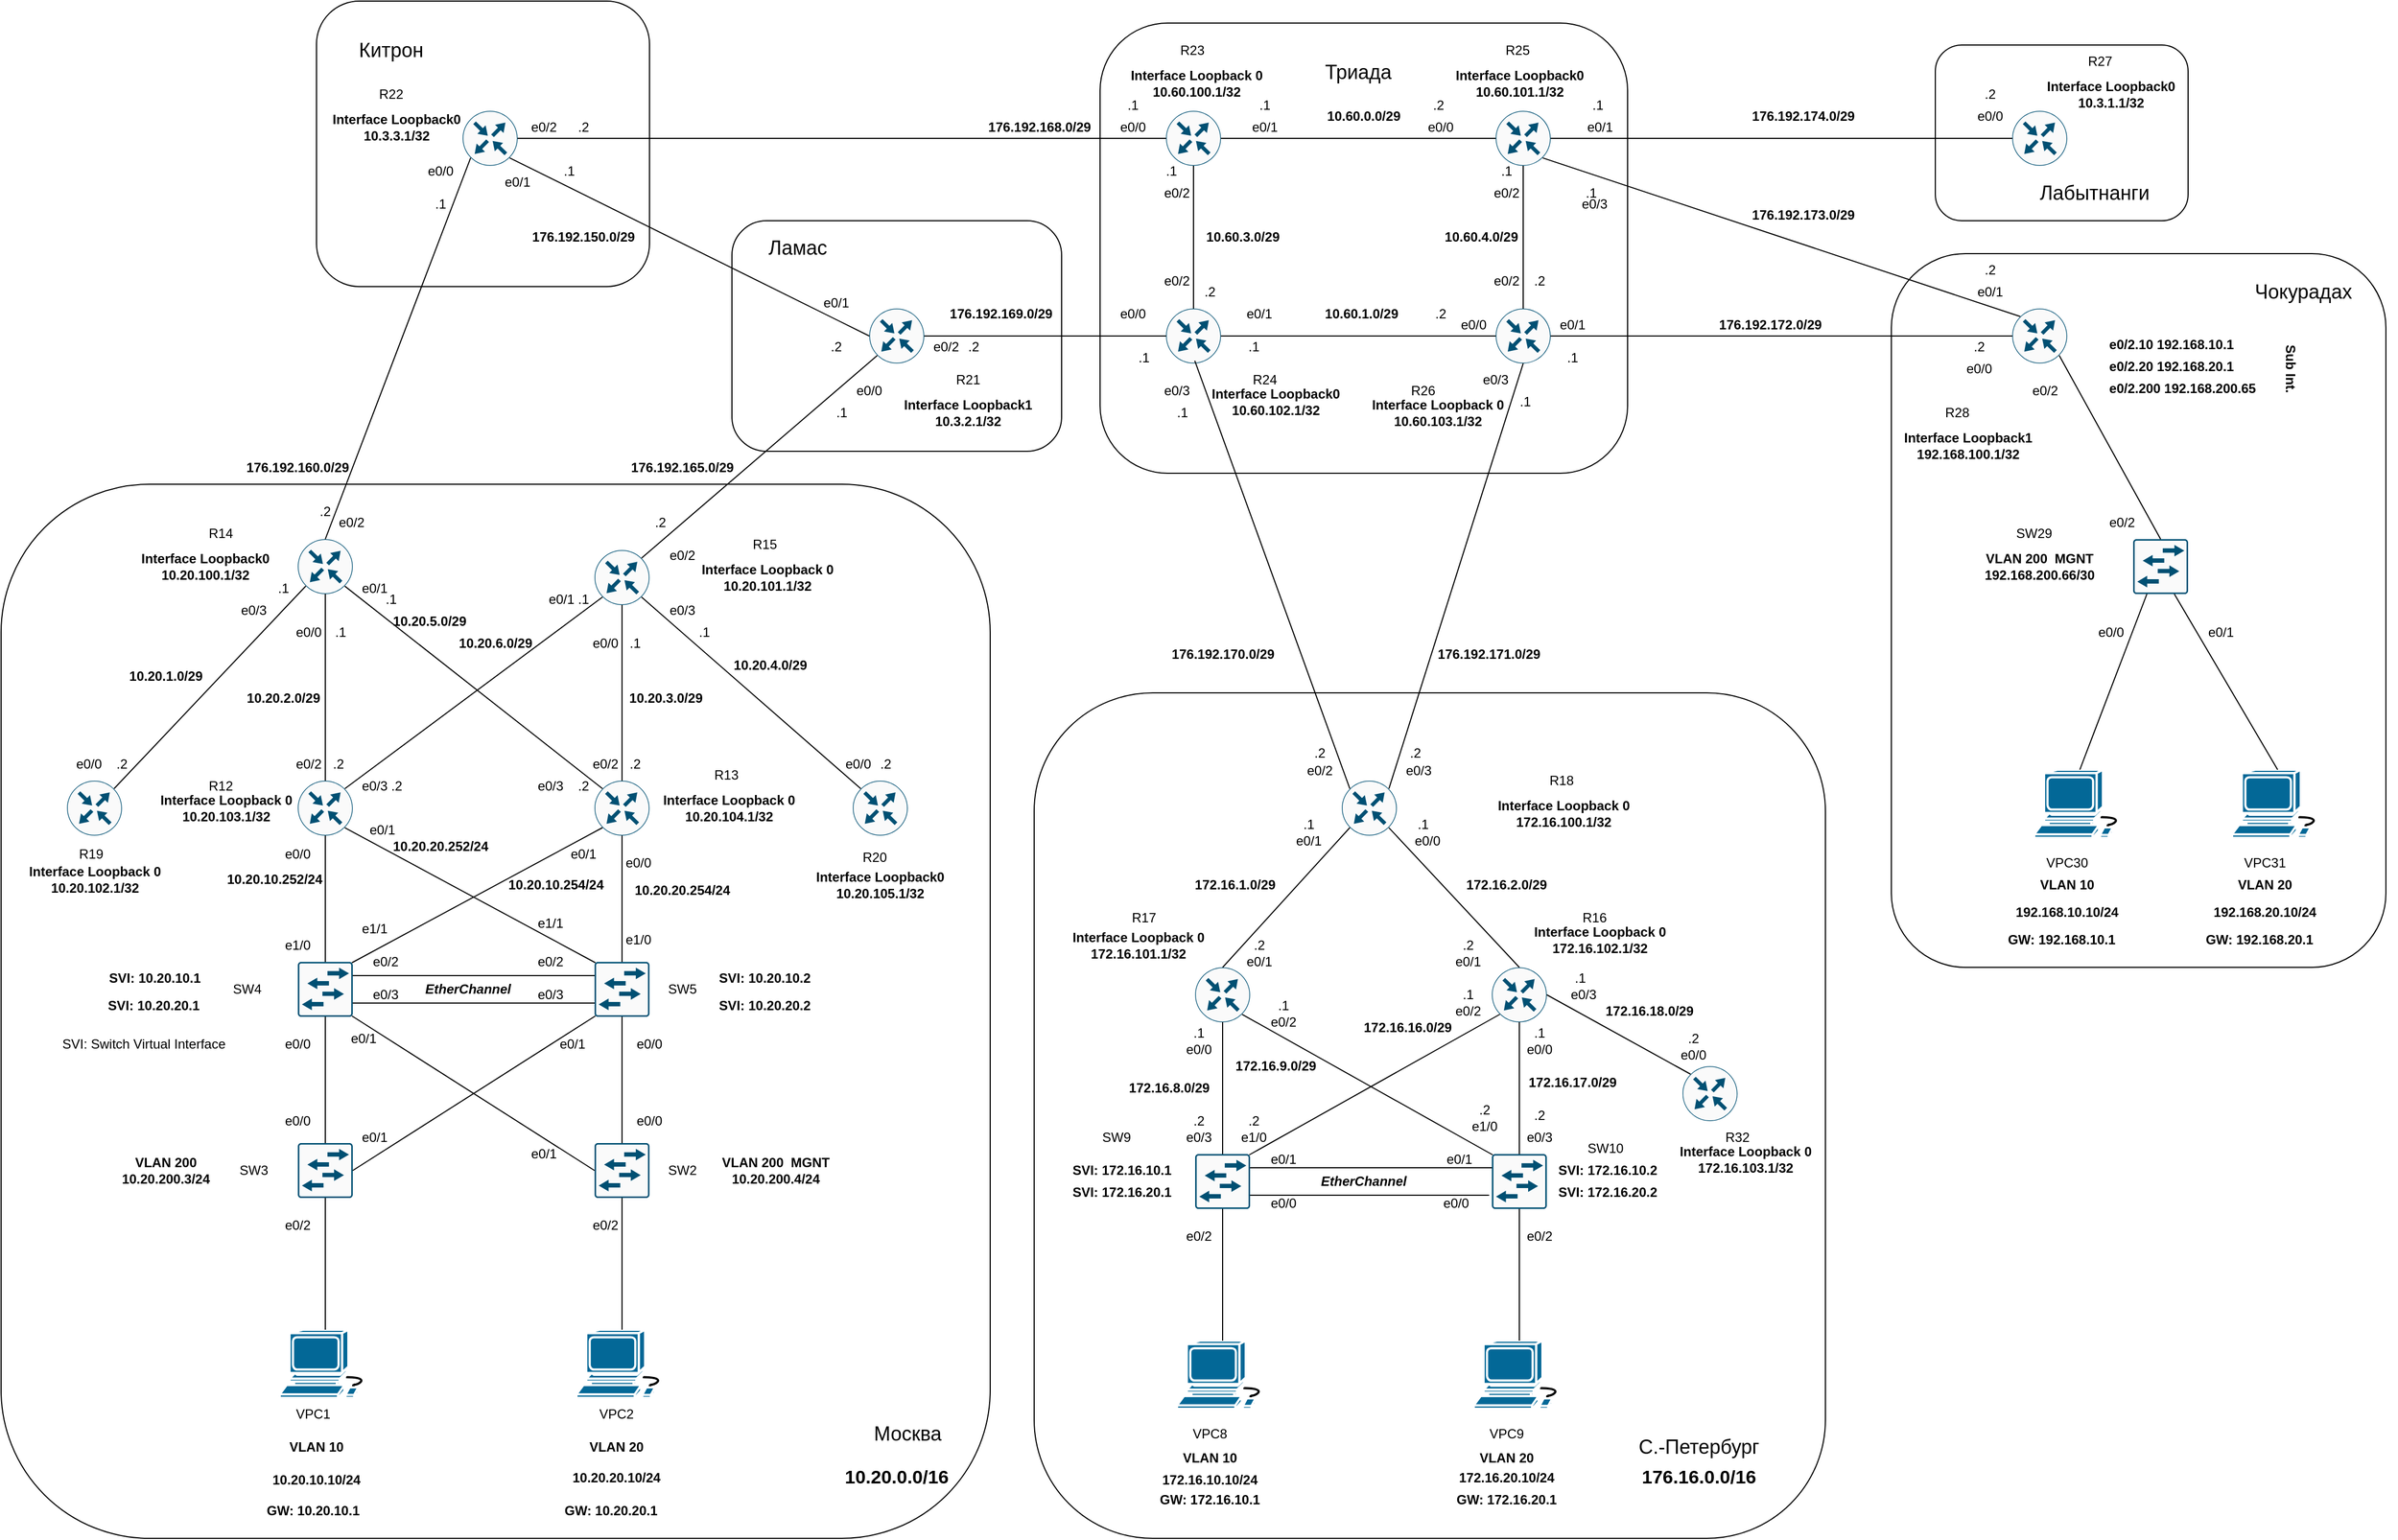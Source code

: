 <mxfile version="25.0.3" pages="5">
  <diagram name="Basic IP plan" id="XfyR6ljDPPWZCooTb3Pp">
    <mxGraphModel dx="3848" dy="4077" grid="1" gridSize="10" guides="1" tooltips="1" connect="1" arrows="1" fold="1" page="1" pageScale="1" pageWidth="2339" pageHeight="3300" math="0" shadow="0">
      <root>
        <mxCell id="0" />
        <mxCell id="1" parent="0" />
        <mxCell id="qq-jrD-yqYWrXCZJZRmo-107" value="" style="rounded=1;whiteSpace=wrap;html=1;fillColor=none;" parent="1" vertex="1">
          <mxGeometry x="-1300" y="-980" width="720" height="770" as="geometry" />
        </mxCell>
        <mxCell id="qq-jrD-yqYWrXCZJZRmo-103" value="&lt;div&gt;&lt;br&gt;&lt;/div&gt;&lt;div&gt;&lt;br&gt;&lt;/div&gt;&lt;div&gt;&lt;br&gt;&lt;/div&gt;" style="rounded=1;whiteSpace=wrap;html=1;fillColor=none;" parent="1" vertex="1">
          <mxGeometry x="-2240" y="-1170" width="900" height="960" as="geometry" />
        </mxCell>
        <mxCell id="qq-jrD-yqYWrXCZJZRmo-111" value="" style="rounded=1;whiteSpace=wrap;html=1;fillColor=none;labelBackgroundColor=none;" parent="1" vertex="1">
          <mxGeometry x="-520" y="-1380" width="450" height="650" as="geometry" />
        </mxCell>
        <mxCell id="qq-jrD-yqYWrXCZJZRmo-108" value="" style="rounded=1;whiteSpace=wrap;html=1;fillColor=none;" parent="1" vertex="1">
          <mxGeometry x="-480" y="-1570" width="230" height="160" as="geometry" />
        </mxCell>
        <mxCell id="qq-jrD-yqYWrXCZJZRmo-106" value="" style="rounded=1;whiteSpace=wrap;html=1;fillColor=none;" parent="1" vertex="1">
          <mxGeometry x="-1240" y="-1590" width="480" height="410" as="geometry" />
        </mxCell>
        <mxCell id="qq-jrD-yqYWrXCZJZRmo-105" value="" style="rounded=1;whiteSpace=wrap;html=1;fillColor=none;" parent="1" vertex="1">
          <mxGeometry x="-1575" y="-1410" width="300" height="210" as="geometry" />
        </mxCell>
        <mxCell id="qq-jrD-yqYWrXCZJZRmo-104" value="" style="rounded=1;whiteSpace=wrap;html=1;fillColor=none;" parent="1" vertex="1">
          <mxGeometry x="-1953" y="-1610" width="303" height="260" as="geometry" />
        </mxCell>
        <mxCell id="qq-jrD-yqYWrXCZJZRmo-1" value="" style="sketch=0;points=[[0.5,0,0],[1,0.5,0],[0.5,1,0],[0,0.5,0],[0.145,0.145,0],[0.856,0.145,0],[0.855,0.856,0],[0.145,0.855,0]];verticalLabelPosition=bottom;html=1;verticalAlign=top;aspect=fixed;align=center;pointerEvents=1;shape=mxgraph.cisco19.rect;prIcon=router;fillColor=#FAFAFA;strokeColor=#005073;" parent="1" vertex="1">
          <mxGeometry x="-1970" y="-900" width="50" height="50" as="geometry" />
        </mxCell>
        <mxCell id="qq-jrD-yqYWrXCZJZRmo-2" value="" style="sketch=0;points=[[0.5,0,0],[1,0.5,0],[0.5,1,0],[0,0.5,0],[0.145,0.145,0],[0.856,0.145,0],[0.855,0.856,0],[0.145,0.855,0]];verticalLabelPosition=bottom;html=1;verticalAlign=top;aspect=fixed;align=center;pointerEvents=1;shape=mxgraph.cisco19.rect;prIcon=router;fillColor=#FAFAFA;strokeColor=#005073;" parent="1" vertex="1">
          <mxGeometry x="-1700" y="-900" width="50" height="50" as="geometry" />
        </mxCell>
        <mxCell id="qq-jrD-yqYWrXCZJZRmo-3" value="" style="sketch=0;points=[[0.5,0,0],[1,0.5,0],[0.5,1,0],[0,0.5,0],[0.145,0.145,0],[0.856,0.145,0],[0.855,0.856,0],[0.145,0.855,0]];verticalLabelPosition=bottom;html=1;verticalAlign=top;aspect=fixed;align=center;pointerEvents=1;shape=mxgraph.cisco19.rect;prIcon=router;fillColor=#FAFAFA;strokeColor=#005073;" parent="1" vertex="1">
          <mxGeometry x="-1970" y="-1120" width="50" height="50" as="geometry" />
        </mxCell>
        <mxCell id="qq-jrD-yqYWrXCZJZRmo-4" value="" style="sketch=0;points=[[0.5,0,0],[1,0.5,0],[0.5,1,0],[0,0.5,0],[0.145,0.145,0],[0.856,0.145,0],[0.855,0.856,0],[0.145,0.855,0]];verticalLabelPosition=bottom;html=1;verticalAlign=top;aspect=fixed;align=center;pointerEvents=1;shape=mxgraph.cisco19.rect;prIcon=router;fillColor=#FAFAFA;strokeColor=#005073;" parent="1" vertex="1">
          <mxGeometry x="-1700" y="-1110" width="50" height="50" as="geometry" />
        </mxCell>
        <mxCell id="qq-jrD-yqYWrXCZJZRmo-7" style="rounded=0;orthogonalLoop=1;jettySize=auto;html=1;exitX=0.856;exitY=0.145;exitDx=0;exitDy=0;exitPerimeter=0;entryX=0.145;entryY=0.855;entryDx=0;entryDy=0;entryPerimeter=0;endArrow=none;endFill=0;" parent="1" source="qq-jrD-yqYWrXCZJZRmo-1" target="qq-jrD-yqYWrXCZJZRmo-4" edge="1">
          <mxGeometry relative="1" as="geometry" />
        </mxCell>
        <mxCell id="qq-jrD-yqYWrXCZJZRmo-8" style="rounded=0;orthogonalLoop=1;jettySize=auto;html=1;exitX=0.145;exitY=0.145;exitDx=0;exitDy=0;exitPerimeter=0;entryX=0.855;entryY=0.856;entryDx=0;entryDy=0;entryPerimeter=0;endArrow=none;endFill=0;" parent="1" source="qq-jrD-yqYWrXCZJZRmo-2" target="qq-jrD-yqYWrXCZJZRmo-3" edge="1">
          <mxGeometry relative="1" as="geometry" />
        </mxCell>
        <mxCell id="qq-jrD-yqYWrXCZJZRmo-9" value="" style="sketch=0;points=[[0.015,0.015,0],[0.985,0.015,0],[0.985,0.985,0],[0.015,0.985,0],[0.25,0,0],[0.5,0,0],[0.75,0,0],[1,0.25,0],[1,0.5,0],[1,0.75,0],[0.75,1,0],[0.5,1,0],[0.25,1,0],[0,0.75,0],[0,0.5,0],[0,0.25,0]];verticalLabelPosition=bottom;html=1;verticalAlign=top;aspect=fixed;align=center;pointerEvents=1;shape=mxgraph.cisco19.rect;prIcon=l2_switch;fillColor=#FAFAFA;strokeColor=#005073;" parent="1" vertex="1">
          <mxGeometry x="-1970" y="-735" width="50" height="50" as="geometry" />
        </mxCell>
        <mxCell id="qq-jrD-yqYWrXCZJZRmo-10" value="" style="sketch=0;points=[[0.015,0.015,0],[0.985,0.015,0],[0.985,0.985,0],[0.015,0.985,0],[0.25,0,0],[0.5,0,0],[0.75,0,0],[1,0.25,0],[1,0.5,0],[1,0.75,0],[0.75,1,0],[0.5,1,0],[0.25,1,0],[0,0.75,0],[0,0.5,0],[0,0.25,0]];verticalLabelPosition=bottom;html=1;verticalAlign=top;aspect=fixed;align=center;pointerEvents=1;shape=mxgraph.cisco19.rect;prIcon=l2_switch;fillColor=#FAFAFA;strokeColor=#005073;" parent="1" vertex="1">
          <mxGeometry x="-1700" y="-735" width="50" height="50" as="geometry" />
        </mxCell>
        <mxCell id="qq-jrD-yqYWrXCZJZRmo-11" style="rounded=0;orthogonalLoop=1;jettySize=auto;html=1;exitX=0.5;exitY=0;exitDx=0;exitDy=0;exitPerimeter=0;entryX=0.5;entryY=1;entryDx=0;entryDy=0;entryPerimeter=0;endArrow=none;endFill=0;" parent="1" source="qq-jrD-yqYWrXCZJZRmo-9" target="qq-jrD-yqYWrXCZJZRmo-1" edge="1">
          <mxGeometry relative="1" as="geometry" />
        </mxCell>
        <mxCell id="qq-jrD-yqYWrXCZJZRmo-13" style="rounded=0;orthogonalLoop=1;jettySize=auto;html=1;exitX=0.5;exitY=0;exitDx=0;exitDy=0;exitPerimeter=0;entryX=0.5;entryY=1;entryDx=0;entryDy=0;entryPerimeter=0;endArrow=none;endFill=0;" parent="1" source="qq-jrD-yqYWrXCZJZRmo-10" target="qq-jrD-yqYWrXCZJZRmo-2" edge="1">
          <mxGeometry relative="1" as="geometry" />
        </mxCell>
        <mxCell id="qq-jrD-yqYWrXCZJZRmo-14" style="rounded=0;orthogonalLoop=1;jettySize=auto;html=1;exitX=0.5;exitY=0;exitDx=0;exitDy=0;exitPerimeter=0;entryX=0.5;entryY=1;entryDx=0;entryDy=0;entryPerimeter=0;endArrow=none;endFill=0;" parent="1" source="qq-jrD-yqYWrXCZJZRmo-1" target="qq-jrD-yqYWrXCZJZRmo-3" edge="1">
          <mxGeometry relative="1" as="geometry" />
        </mxCell>
        <mxCell id="qq-jrD-yqYWrXCZJZRmo-15" style="edgeStyle=orthogonalEdgeStyle;rounded=0;orthogonalLoop=1;jettySize=auto;html=1;exitX=0.5;exitY=0;exitDx=0;exitDy=0;exitPerimeter=0;entryX=0.5;entryY=1;entryDx=0;entryDy=0;entryPerimeter=0;endArrow=none;endFill=0;" parent="1" source="qq-jrD-yqYWrXCZJZRmo-2" target="qq-jrD-yqYWrXCZJZRmo-4" edge="1">
          <mxGeometry relative="1" as="geometry" />
        </mxCell>
        <mxCell id="qq-jrD-yqYWrXCZJZRmo-16" value="" style="sketch=0;points=[[0.5,0,0],[1,0.5,0],[0.5,1,0],[0,0.5,0],[0.145,0.145,0],[0.856,0.145,0],[0.855,0.856,0],[0.145,0.855,0]];verticalLabelPosition=bottom;html=1;verticalAlign=top;aspect=fixed;align=center;pointerEvents=1;shape=mxgraph.cisco19.rect;prIcon=router;fillColor=#FAFAFA;strokeColor=#005073;" parent="1" vertex="1">
          <mxGeometry x="-2180" y="-900" width="50" height="50" as="geometry" />
        </mxCell>
        <mxCell id="qq-jrD-yqYWrXCZJZRmo-17" style="rounded=0;orthogonalLoop=1;jettySize=auto;html=1;exitX=0.856;exitY=0.145;exitDx=0;exitDy=0;exitPerimeter=0;endArrow=none;endFill=0;entryX=0.145;entryY=0.855;entryDx=0;entryDy=0;entryPerimeter=0;" parent="1" source="qq-jrD-yqYWrXCZJZRmo-16" target="qq-jrD-yqYWrXCZJZRmo-3" edge="1">
          <mxGeometry relative="1" as="geometry">
            <mxPoint x="-1970" y="-1070" as="targetPoint" />
          </mxGeometry>
        </mxCell>
        <mxCell id="qq-jrD-yqYWrXCZJZRmo-18" value="" style="sketch=0;points=[[0.5,0,0],[1,0.5,0],[0.5,1,0],[0,0.5,0],[0.145,0.145,0],[0.856,0.145,0],[0.855,0.856,0],[0.145,0.855,0]];verticalLabelPosition=bottom;html=1;verticalAlign=top;aspect=fixed;align=center;pointerEvents=1;shape=mxgraph.cisco19.rect;prIcon=router;fillColor=#FAFAFA;strokeColor=#005073;" parent="1" vertex="1">
          <mxGeometry x="-1465" y="-900" width="50" height="50" as="geometry" />
        </mxCell>
        <mxCell id="qq-jrD-yqYWrXCZJZRmo-19" style="rounded=0;orthogonalLoop=1;jettySize=auto;html=1;exitX=0.145;exitY=0.145;exitDx=0;exitDy=0;exitPerimeter=0;entryX=0.855;entryY=0.856;entryDx=0;entryDy=0;entryPerimeter=0;endArrow=none;endFill=0;" parent="1" source="qq-jrD-yqYWrXCZJZRmo-18" target="qq-jrD-yqYWrXCZJZRmo-4" edge="1">
          <mxGeometry relative="1" as="geometry" />
        </mxCell>
        <mxCell id="qq-jrD-yqYWrXCZJZRmo-20" style="edgeStyle=orthogonalEdgeStyle;rounded=0;orthogonalLoop=1;jettySize=auto;html=1;exitX=1;exitY=0.25;exitDx=0;exitDy=0;exitPerimeter=0;entryX=0;entryY=0.25;entryDx=0;entryDy=0;entryPerimeter=0;endArrow=none;endFill=0;" parent="1" source="qq-jrD-yqYWrXCZJZRmo-9" target="qq-jrD-yqYWrXCZJZRmo-10" edge="1">
          <mxGeometry relative="1" as="geometry" />
        </mxCell>
        <mxCell id="qq-jrD-yqYWrXCZJZRmo-21" style="edgeStyle=orthogonalEdgeStyle;rounded=0;orthogonalLoop=1;jettySize=auto;html=1;exitX=1;exitY=0.75;exitDx=0;exitDy=0;exitPerimeter=0;entryX=0;entryY=0.75;entryDx=0;entryDy=0;entryPerimeter=0;endArrow=none;endFill=0;" parent="1" source="qq-jrD-yqYWrXCZJZRmo-9" target="qq-jrD-yqYWrXCZJZRmo-10" edge="1">
          <mxGeometry relative="1" as="geometry" />
        </mxCell>
        <mxCell id="qq-jrD-yqYWrXCZJZRmo-23" value="" style="sketch=0;points=[[0.015,0.015,0],[0.985,0.015,0],[0.985,0.985,0],[0.015,0.985,0],[0.25,0,0],[0.5,0,0],[0.75,0,0],[1,0.25,0],[1,0.5,0],[1,0.75,0],[0.75,1,0],[0.5,1,0],[0.25,1,0],[0,0.75,0],[0,0.5,0],[0,0.25,0]];verticalLabelPosition=bottom;html=1;verticalAlign=top;aspect=fixed;align=center;pointerEvents=1;shape=mxgraph.cisco19.rect;prIcon=l2_switch;fillColor=#FAFAFA;strokeColor=#005073;" parent="1" vertex="1">
          <mxGeometry x="-1970" y="-570" width="50" height="50" as="geometry" />
        </mxCell>
        <mxCell id="qq-jrD-yqYWrXCZJZRmo-24" value="" style="sketch=0;points=[[0.015,0.015,0],[0.985,0.015,0],[0.985,0.985,0],[0.015,0.985,0],[0.25,0,0],[0.5,0,0],[0.75,0,0],[1,0.25,0],[1,0.5,0],[1,0.75,0],[0.75,1,0],[0.5,1,0],[0.25,1,0],[0,0.75,0],[0,0.5,0],[0,0.25,0]];verticalLabelPosition=bottom;html=1;verticalAlign=top;aspect=fixed;align=center;pointerEvents=1;shape=mxgraph.cisco19.rect;prIcon=l2_switch;fillColor=#FAFAFA;strokeColor=#005073;" parent="1" vertex="1">
          <mxGeometry x="-1700" y="-570" width="50" height="50" as="geometry" />
        </mxCell>
        <mxCell id="qq-jrD-yqYWrXCZJZRmo-27" style="edgeStyle=orthogonalEdgeStyle;rounded=0;orthogonalLoop=1;jettySize=auto;html=1;exitX=0.5;exitY=0;exitDx=0;exitDy=0;exitPerimeter=0;entryX=0.5;entryY=1;entryDx=0;entryDy=0;entryPerimeter=0;endArrow=none;endFill=0;" parent="1" source="qq-jrD-yqYWrXCZJZRmo-24" target="qq-jrD-yqYWrXCZJZRmo-10" edge="1">
          <mxGeometry relative="1" as="geometry" />
        </mxCell>
        <mxCell id="qq-jrD-yqYWrXCZJZRmo-29" style="edgeStyle=orthogonalEdgeStyle;rounded=0;orthogonalLoop=1;jettySize=auto;html=1;exitX=0.5;exitY=0;exitDx=0;exitDy=0;exitPerimeter=0;entryX=0.5;entryY=1;entryDx=0;entryDy=0;entryPerimeter=0;endArrow=none;endFill=0;" parent="1" source="qq-jrD-yqYWrXCZJZRmo-23" target="qq-jrD-yqYWrXCZJZRmo-9" edge="1">
          <mxGeometry relative="1" as="geometry" />
        </mxCell>
        <mxCell id="qq-jrD-yqYWrXCZJZRmo-30" style="rounded=0;orthogonalLoop=1;jettySize=auto;html=1;exitX=0.985;exitY=0.015;exitDx=0;exitDy=0;exitPerimeter=0;entryX=0.145;entryY=0.855;entryDx=0;entryDy=0;entryPerimeter=0;endArrow=none;endFill=0;" parent="1" source="qq-jrD-yqYWrXCZJZRmo-9" target="qq-jrD-yqYWrXCZJZRmo-2" edge="1">
          <mxGeometry relative="1" as="geometry" />
        </mxCell>
        <mxCell id="qq-jrD-yqYWrXCZJZRmo-31" style="rounded=0;orthogonalLoop=1;jettySize=auto;html=1;exitX=0.015;exitY=0.015;exitDx=0;exitDy=0;exitPerimeter=0;entryX=0.855;entryY=0.856;entryDx=0;entryDy=0;entryPerimeter=0;endArrow=none;endFill=0;" parent="1" source="qq-jrD-yqYWrXCZJZRmo-10" target="qq-jrD-yqYWrXCZJZRmo-1" edge="1">
          <mxGeometry relative="1" as="geometry" />
        </mxCell>
        <mxCell id="qq-jrD-yqYWrXCZJZRmo-32" style="rounded=0;orthogonalLoop=1;jettySize=auto;html=1;exitX=1;exitY=0.5;exitDx=0;exitDy=0;exitPerimeter=0;entryX=0.015;entryY=0.985;entryDx=0;entryDy=0;entryPerimeter=0;endArrow=none;endFill=0;" parent="1" source="qq-jrD-yqYWrXCZJZRmo-23" target="qq-jrD-yqYWrXCZJZRmo-10" edge="1">
          <mxGeometry relative="1" as="geometry" />
        </mxCell>
        <mxCell id="qq-jrD-yqYWrXCZJZRmo-33" style="rounded=0;orthogonalLoop=1;jettySize=auto;html=1;exitX=0;exitY=0.5;exitDx=0;exitDy=0;exitPerimeter=0;entryX=0.985;entryY=0.985;entryDx=0;entryDy=0;entryPerimeter=0;endArrow=none;endFill=0;" parent="1" source="qq-jrD-yqYWrXCZJZRmo-24" target="qq-jrD-yqYWrXCZJZRmo-9" edge="1">
          <mxGeometry relative="1" as="geometry" />
        </mxCell>
        <mxCell id="qq-jrD-yqYWrXCZJZRmo-34" value="" style="shape=mxgraph.cisco.computers_and_peripherals.workstation;sketch=0;html=1;pointerEvents=1;dashed=0;fillColor=#036897;strokeColor=#ffffff;strokeWidth=2;verticalLabelPosition=bottom;verticalAlign=top;align=center;outlineConnect=0;" parent="1" vertex="1">
          <mxGeometry x="-1986.5" y="-400" width="83" height="62" as="geometry" />
        </mxCell>
        <mxCell id="qq-jrD-yqYWrXCZJZRmo-35" style="rounded=0;orthogonalLoop=1;jettySize=auto;html=1;exitX=0.5;exitY=0;exitDx=0;exitDy=0;exitPerimeter=0;entryX=0.5;entryY=1;entryDx=0;entryDy=0;entryPerimeter=0;endArrow=none;endFill=0;" parent="1" source="qq-jrD-yqYWrXCZJZRmo-34" target="qq-jrD-yqYWrXCZJZRmo-23" edge="1">
          <mxGeometry relative="1" as="geometry" />
        </mxCell>
        <mxCell id="qq-jrD-yqYWrXCZJZRmo-36" value="" style="shape=mxgraph.cisco.computers_and_peripherals.workstation;sketch=0;html=1;pointerEvents=1;dashed=0;fillColor=#036897;strokeColor=#ffffff;strokeWidth=2;verticalLabelPosition=bottom;verticalAlign=top;align=center;outlineConnect=0;" parent="1" vertex="1">
          <mxGeometry x="-1716.5" y="-400" width="83" height="62" as="geometry" />
        </mxCell>
        <mxCell id="qq-jrD-yqYWrXCZJZRmo-37" style="edgeStyle=orthogonalEdgeStyle;rounded=0;orthogonalLoop=1;jettySize=auto;html=1;exitX=0.5;exitY=0;exitDx=0;exitDy=0;exitPerimeter=0;entryX=0.5;entryY=1;entryDx=0;entryDy=0;entryPerimeter=0;endArrow=none;endFill=0;" parent="1" source="qq-jrD-yqYWrXCZJZRmo-36" target="qq-jrD-yqYWrXCZJZRmo-24" edge="1">
          <mxGeometry relative="1" as="geometry" />
        </mxCell>
        <mxCell id="qq-jrD-yqYWrXCZJZRmo-38" value="" style="sketch=0;points=[[0.5,0,0],[1,0.5,0],[0.5,1,0],[0,0.5,0],[0.145,0.145,0],[0.856,0.145,0],[0.855,0.856,0],[0.145,0.855,0]];verticalLabelPosition=bottom;html=1;verticalAlign=top;aspect=fixed;align=center;pointerEvents=1;shape=mxgraph.cisco19.rect;prIcon=router;fillColor=#FAFAFA;strokeColor=#005073;" parent="1" vertex="1">
          <mxGeometry x="-1820" y="-1510" width="50" height="50" as="geometry" />
        </mxCell>
        <mxCell id="qq-jrD-yqYWrXCZJZRmo-39" value="" style="sketch=0;points=[[0.5,0,0],[1,0.5,0],[0.5,1,0],[0,0.5,0],[0.145,0.145,0],[0.856,0.145,0],[0.855,0.856,0],[0.145,0.855,0]];verticalLabelPosition=bottom;html=1;verticalAlign=top;aspect=fixed;align=center;pointerEvents=1;shape=mxgraph.cisco19.rect;prIcon=router;fillColor=#FAFAFA;strokeColor=#005073;" parent="1" vertex="1">
          <mxGeometry x="-1450" y="-1330" width="50" height="50" as="geometry" />
        </mxCell>
        <mxCell id="qq-jrD-yqYWrXCZJZRmo-40" style="rounded=0;orthogonalLoop=1;jettySize=auto;html=1;exitX=0.5;exitY=0;exitDx=0;exitDy=0;exitPerimeter=0;entryX=0.145;entryY=0.855;entryDx=0;entryDy=0;entryPerimeter=0;endArrow=none;endFill=0;" parent="1" source="qq-jrD-yqYWrXCZJZRmo-3" target="qq-jrD-yqYWrXCZJZRmo-38" edge="1">
          <mxGeometry relative="1" as="geometry" />
        </mxCell>
        <mxCell id="qq-jrD-yqYWrXCZJZRmo-41" style="rounded=0;orthogonalLoop=1;jettySize=auto;html=1;exitX=0.856;exitY=0.145;exitDx=0;exitDy=0;exitPerimeter=0;entryX=0.145;entryY=0.855;entryDx=0;entryDy=0;entryPerimeter=0;endArrow=none;endFill=0;" parent="1" source="qq-jrD-yqYWrXCZJZRmo-4" target="qq-jrD-yqYWrXCZJZRmo-39" edge="1">
          <mxGeometry relative="1" as="geometry" />
        </mxCell>
        <mxCell id="qq-jrD-yqYWrXCZJZRmo-42" style="rounded=0;orthogonalLoop=1;jettySize=auto;html=1;exitX=0.855;exitY=0.856;exitDx=0;exitDy=0;exitPerimeter=0;entryX=0;entryY=0.5;entryDx=0;entryDy=0;entryPerimeter=0;endArrow=none;endFill=0;" parent="1" source="qq-jrD-yqYWrXCZJZRmo-38" target="qq-jrD-yqYWrXCZJZRmo-39" edge="1">
          <mxGeometry relative="1" as="geometry" />
        </mxCell>
        <mxCell id="qq-jrD-yqYWrXCZJZRmo-43" value="" style="sketch=0;points=[[0.5,0,0],[1,0.5,0],[0.5,1,0],[0,0.5,0],[0.145,0.145,0],[0.856,0.145,0],[0.855,0.856,0],[0.145,0.855,0]];verticalLabelPosition=bottom;html=1;verticalAlign=top;aspect=fixed;align=center;pointerEvents=1;shape=mxgraph.cisco19.rect;prIcon=router;fillColor=#FAFAFA;strokeColor=#005073;" parent="1" vertex="1">
          <mxGeometry x="-1180" y="-1510" width="50" height="50" as="geometry" />
        </mxCell>
        <mxCell id="qq-jrD-yqYWrXCZJZRmo-44" value="" style="sketch=0;points=[[0.5,0,0],[1,0.5,0],[0.5,1,0],[0,0.5,0],[0.145,0.145,0],[0.856,0.145,0],[0.855,0.856,0],[0.145,0.855,0]];verticalLabelPosition=bottom;html=1;verticalAlign=top;aspect=fixed;align=center;pointerEvents=1;shape=mxgraph.cisco19.rect;prIcon=router;fillColor=#FAFAFA;strokeColor=#005073;" parent="1" vertex="1">
          <mxGeometry x="-880" y="-1510" width="50" height="50" as="geometry" />
        </mxCell>
        <mxCell id="qq-jrD-yqYWrXCZJZRmo-45" value="" style="sketch=0;points=[[0.5,0,0],[1,0.5,0],[0.5,1,0],[0,0.5,0],[0.145,0.145,0],[0.856,0.145,0],[0.855,0.856,0],[0.145,0.855,0]];verticalLabelPosition=bottom;html=1;verticalAlign=top;aspect=fixed;align=center;pointerEvents=1;shape=mxgraph.cisco19.rect;prIcon=router;fillColor=#FAFAFA;strokeColor=#005073;" parent="1" vertex="1">
          <mxGeometry x="-1180" y="-1330" width="50" height="50" as="geometry" />
        </mxCell>
        <mxCell id="qq-jrD-yqYWrXCZJZRmo-46" value="" style="sketch=0;points=[[0.5,0,0],[1,0.5,0],[0.5,1,0],[0,0.5,0],[0.145,0.145,0],[0.856,0.145,0],[0.855,0.856,0],[0.145,0.855,0]];verticalLabelPosition=bottom;html=1;verticalAlign=top;aspect=fixed;align=center;pointerEvents=1;shape=mxgraph.cisco19.rect;prIcon=router;fillColor=#FAFAFA;strokeColor=#005073;" parent="1" vertex="1">
          <mxGeometry x="-880" y="-1330" width="50" height="50" as="geometry" />
        </mxCell>
        <mxCell id="qq-jrD-yqYWrXCZJZRmo-47" style="rounded=0;orthogonalLoop=1;jettySize=auto;html=1;exitX=1;exitY=0.5;exitDx=0;exitDy=0;exitPerimeter=0;entryX=0;entryY=0.5;entryDx=0;entryDy=0;entryPerimeter=0;endArrow=none;endFill=0;" parent="1" source="qq-jrD-yqYWrXCZJZRmo-38" target="qq-jrD-yqYWrXCZJZRmo-43" edge="1">
          <mxGeometry relative="1" as="geometry" />
        </mxCell>
        <mxCell id="qq-jrD-yqYWrXCZJZRmo-48" style="rounded=0;orthogonalLoop=1;jettySize=auto;html=1;exitX=1;exitY=0.5;exitDx=0;exitDy=0;exitPerimeter=0;entryX=0;entryY=0.5;entryDx=0;entryDy=0;entryPerimeter=0;endArrow=none;endFill=0;" parent="1" source="qq-jrD-yqYWrXCZJZRmo-39" target="qq-jrD-yqYWrXCZJZRmo-45" edge="1">
          <mxGeometry relative="1" as="geometry" />
        </mxCell>
        <mxCell id="qq-jrD-yqYWrXCZJZRmo-49" style="rounded=0;orthogonalLoop=1;jettySize=auto;html=1;exitX=1;exitY=0.5;exitDx=0;exitDy=0;exitPerimeter=0;entryX=0;entryY=0.5;entryDx=0;entryDy=0;entryPerimeter=0;endArrow=none;endFill=0;" parent="1" source="qq-jrD-yqYWrXCZJZRmo-43" target="qq-jrD-yqYWrXCZJZRmo-44" edge="1">
          <mxGeometry relative="1" as="geometry" />
        </mxCell>
        <mxCell id="qq-jrD-yqYWrXCZJZRmo-50" style="edgeStyle=orthogonalEdgeStyle;rounded=0;orthogonalLoop=1;jettySize=auto;html=1;exitX=0.5;exitY=0;exitDx=0;exitDy=0;exitPerimeter=0;entryX=0.5;entryY=1;entryDx=0;entryDy=0;entryPerimeter=0;endArrow=none;endFill=0;" parent="1" source="qq-jrD-yqYWrXCZJZRmo-45" target="qq-jrD-yqYWrXCZJZRmo-43" edge="1">
          <mxGeometry relative="1" as="geometry" />
        </mxCell>
        <mxCell id="qq-jrD-yqYWrXCZJZRmo-51" style="edgeStyle=orthogonalEdgeStyle;rounded=0;orthogonalLoop=1;jettySize=auto;html=1;exitX=1;exitY=0.5;exitDx=0;exitDy=0;exitPerimeter=0;entryX=0;entryY=0.5;entryDx=0;entryDy=0;entryPerimeter=0;endArrow=none;endFill=0;" parent="1" source="qq-jrD-yqYWrXCZJZRmo-45" target="qq-jrD-yqYWrXCZJZRmo-46" edge="1">
          <mxGeometry relative="1" as="geometry" />
        </mxCell>
        <mxCell id="qq-jrD-yqYWrXCZJZRmo-52" style="edgeStyle=orthogonalEdgeStyle;rounded=0;orthogonalLoop=1;jettySize=auto;html=1;exitX=0.5;exitY=0;exitDx=0;exitDy=0;exitPerimeter=0;entryX=0.5;entryY=1;entryDx=0;entryDy=0;entryPerimeter=0;endArrow=none;endFill=0;" parent="1" source="qq-jrD-yqYWrXCZJZRmo-46" target="qq-jrD-yqYWrXCZJZRmo-44" edge="1">
          <mxGeometry relative="1" as="geometry" />
        </mxCell>
        <mxCell id="qq-jrD-yqYWrXCZJZRmo-53" value="" style="sketch=0;points=[[0.5,0,0],[1,0.5,0],[0.5,1,0],[0,0.5,0],[0.145,0.145,0],[0.856,0.145,0],[0.855,0.856,0],[0.145,0.855,0]];verticalLabelPosition=bottom;html=1;verticalAlign=top;aspect=fixed;align=center;pointerEvents=1;shape=mxgraph.cisco19.rect;prIcon=router;fillColor=#FAFAFA;strokeColor=#005073;" parent="1" vertex="1">
          <mxGeometry x="-410" y="-1510" width="50" height="50" as="geometry" />
        </mxCell>
        <mxCell id="qq-jrD-yqYWrXCZJZRmo-54" value="" style="sketch=0;points=[[0.5,0,0],[1,0.5,0],[0.5,1,0],[0,0.5,0],[0.145,0.145,0],[0.856,0.145,0],[0.855,0.856,0],[0.145,0.855,0]];verticalLabelPosition=bottom;html=1;verticalAlign=top;aspect=fixed;align=center;pointerEvents=1;shape=mxgraph.cisco19.rect;prIcon=router;fillColor=#FAFAFA;strokeColor=#005073;" parent="1" vertex="1">
          <mxGeometry x="-410" y="-1330" width="50" height="50" as="geometry" />
        </mxCell>
        <mxCell id="qq-jrD-yqYWrXCZJZRmo-55" style="edgeStyle=orthogonalEdgeStyle;rounded=0;orthogonalLoop=1;jettySize=auto;html=1;exitX=1;exitY=0.5;exitDx=0;exitDy=0;exitPerimeter=0;entryX=0;entryY=0.5;entryDx=0;entryDy=0;entryPerimeter=0;endArrow=none;endFill=0;" parent="1" source="qq-jrD-yqYWrXCZJZRmo-44" target="qq-jrD-yqYWrXCZJZRmo-53" edge="1">
          <mxGeometry relative="1" as="geometry" />
        </mxCell>
        <mxCell id="qq-jrD-yqYWrXCZJZRmo-57" style="rounded=0;orthogonalLoop=1;jettySize=auto;html=1;exitX=0.855;exitY=0.856;exitDx=0;exitDy=0;exitPerimeter=0;entryX=0.145;entryY=0.145;entryDx=0;entryDy=0;entryPerimeter=0;endArrow=none;endFill=0;" parent="1" source="qq-jrD-yqYWrXCZJZRmo-44" target="qq-jrD-yqYWrXCZJZRmo-54" edge="1">
          <mxGeometry relative="1" as="geometry" />
        </mxCell>
        <mxCell id="qq-jrD-yqYWrXCZJZRmo-58" style="edgeStyle=orthogonalEdgeStyle;rounded=0;orthogonalLoop=1;jettySize=auto;html=1;exitX=1;exitY=0.5;exitDx=0;exitDy=0;exitPerimeter=0;entryX=0;entryY=0.5;entryDx=0;entryDy=0;entryPerimeter=0;endArrow=none;endFill=0;" parent="1" source="qq-jrD-yqYWrXCZJZRmo-46" target="qq-jrD-yqYWrXCZJZRmo-54" edge="1">
          <mxGeometry relative="1" as="geometry" />
        </mxCell>
        <mxCell id="qq-jrD-yqYWrXCZJZRmo-59" value="" style="sketch=0;points=[[0.015,0.015,0],[0.985,0.015,0],[0.985,0.985,0],[0.015,0.985,0],[0.25,0,0],[0.5,0,0],[0.75,0,0],[1,0.25,0],[1,0.5,0],[1,0.75,0],[0.75,1,0],[0.5,1,0],[0.25,1,0],[0,0.75,0],[0,0.5,0],[0,0.25,0]];verticalLabelPosition=bottom;html=1;verticalAlign=top;aspect=fixed;align=center;pointerEvents=1;shape=mxgraph.cisco19.rect;prIcon=l2_switch;fillColor=#FAFAFA;strokeColor=#005073;" parent="1" vertex="1">
          <mxGeometry x="-300" y="-1120" width="50" height="50" as="geometry" />
        </mxCell>
        <mxCell id="qq-jrD-yqYWrXCZJZRmo-60" style="rounded=0;orthogonalLoop=1;jettySize=auto;html=1;exitX=0.5;exitY=0;exitDx=0;exitDy=0;exitPerimeter=0;entryX=0.855;entryY=0.856;entryDx=0;entryDy=0;entryPerimeter=0;endArrow=none;endFill=0;" parent="1" source="qq-jrD-yqYWrXCZJZRmo-59" target="qq-jrD-yqYWrXCZJZRmo-54" edge="1">
          <mxGeometry relative="1" as="geometry" />
        </mxCell>
        <mxCell id="qq-jrD-yqYWrXCZJZRmo-61" value="" style="shape=mxgraph.cisco.computers_and_peripherals.workstation;sketch=0;html=1;pointerEvents=1;dashed=0;fillColor=#036897;strokeColor=#ffffff;strokeWidth=2;verticalLabelPosition=bottom;verticalAlign=top;align=center;outlineConnect=0;" parent="1" vertex="1">
          <mxGeometry x="-390" y="-910" width="83" height="62" as="geometry" />
        </mxCell>
        <mxCell id="qq-jrD-yqYWrXCZJZRmo-62" style="rounded=0;orthogonalLoop=1;jettySize=auto;html=1;exitX=0.5;exitY=0;exitDx=0;exitDy=0;exitPerimeter=0;entryX=0.25;entryY=1;entryDx=0;entryDy=0;entryPerimeter=0;endArrow=none;endFill=0;" parent="1" source="qq-jrD-yqYWrXCZJZRmo-61" target="qq-jrD-yqYWrXCZJZRmo-59" edge="1">
          <mxGeometry relative="1" as="geometry" />
        </mxCell>
        <mxCell id="qq-jrD-yqYWrXCZJZRmo-63" value="" style="shape=mxgraph.cisco.computers_and_peripherals.workstation;sketch=0;html=1;pointerEvents=1;dashed=0;fillColor=#036897;strokeColor=#ffffff;strokeWidth=2;verticalLabelPosition=bottom;verticalAlign=top;align=center;outlineConnect=0;" parent="1" vertex="1">
          <mxGeometry x="-210" y="-910" width="83" height="62" as="geometry" />
        </mxCell>
        <mxCell id="qq-jrD-yqYWrXCZJZRmo-64" style="rounded=0;orthogonalLoop=1;jettySize=auto;html=1;exitX=0.5;exitY=0;exitDx=0;exitDy=0;exitPerimeter=0;entryX=0.75;entryY=1;entryDx=0;entryDy=0;entryPerimeter=0;endArrow=none;endFill=0;" parent="1" source="qq-jrD-yqYWrXCZJZRmo-63" target="qq-jrD-yqYWrXCZJZRmo-59" edge="1">
          <mxGeometry relative="1" as="geometry" />
        </mxCell>
        <mxCell id="qq-jrD-yqYWrXCZJZRmo-65" value="" style="sketch=0;points=[[0.5,0,0],[1,0.5,0],[0.5,1,0],[0,0.5,0],[0.145,0.145,0],[0.856,0.145,0],[0.855,0.856,0],[0.145,0.855,0]];verticalLabelPosition=bottom;html=1;verticalAlign=top;aspect=fixed;align=center;pointerEvents=1;shape=mxgraph.cisco19.rect;prIcon=router;fillColor=#FAFAFA;strokeColor=#005073;" parent="1" vertex="1">
          <mxGeometry x="-1020" y="-900" width="50" height="50" as="geometry" />
        </mxCell>
        <mxCell id="qq-jrD-yqYWrXCZJZRmo-66" style="rounded=0;orthogonalLoop=1;jettySize=auto;html=1;exitX=0.145;exitY=0.145;exitDx=0;exitDy=0;exitPerimeter=0;entryX=0.523;entryY=0.95;entryDx=0;entryDy=0;entryPerimeter=0;endArrow=none;endFill=0;" parent="1" source="qq-jrD-yqYWrXCZJZRmo-65" target="qq-jrD-yqYWrXCZJZRmo-45" edge="1">
          <mxGeometry relative="1" as="geometry" />
        </mxCell>
        <mxCell id="qq-jrD-yqYWrXCZJZRmo-67" style="rounded=0;orthogonalLoop=1;jettySize=auto;html=1;exitX=0.856;exitY=0.145;exitDx=0;exitDy=0;exitPerimeter=0;entryX=0.5;entryY=1;entryDx=0;entryDy=0;entryPerimeter=0;endArrow=none;endFill=0;" parent="1" source="qq-jrD-yqYWrXCZJZRmo-65" target="qq-jrD-yqYWrXCZJZRmo-46" edge="1">
          <mxGeometry relative="1" as="geometry" />
        </mxCell>
        <mxCell id="qq-jrD-yqYWrXCZJZRmo-70" style="rounded=0;orthogonalLoop=1;jettySize=auto;html=1;exitX=0.5;exitY=0;exitDx=0;exitDy=0;exitPerimeter=0;entryX=0.145;entryY=0.855;entryDx=0;entryDy=0;entryPerimeter=0;endArrow=none;endFill=0;" parent="1" source="qq-jrD-yqYWrXCZJZRmo-78" target="qq-jrD-yqYWrXCZJZRmo-65" edge="1">
          <mxGeometry relative="1" as="geometry">
            <mxPoint x="-1125" y="-910" as="sourcePoint" />
          </mxGeometry>
        </mxCell>
        <mxCell id="qq-jrD-yqYWrXCZJZRmo-71" style="rounded=0;orthogonalLoop=1;jettySize=auto;html=1;exitX=0.5;exitY=0;exitDx=0;exitDy=0;exitPerimeter=0;entryX=0.855;entryY=0.856;entryDx=0;entryDy=0;entryPerimeter=0;endArrow=none;endFill=0;" parent="1" source="qq-jrD-yqYWrXCZJZRmo-79" target="qq-jrD-yqYWrXCZJZRmo-65" edge="1">
          <mxGeometry relative="1" as="geometry">
            <mxPoint x="-872.75" y="-912.75" as="sourcePoint" />
          </mxGeometry>
        </mxCell>
        <mxCell id="qq-jrD-yqYWrXCZJZRmo-72" value="" style="sketch=0;points=[[0.015,0.015,0],[0.985,0.015,0],[0.985,0.985,0],[0.015,0.985,0],[0.25,0,0],[0.5,0,0],[0.75,0,0],[1,0.25,0],[1,0.5,0],[1,0.75,0],[0.75,1,0],[0.5,1,0],[0.25,1,0],[0,0.75,0],[0,0.5,0],[0,0.25,0]];verticalLabelPosition=bottom;html=1;verticalAlign=top;aspect=fixed;align=center;pointerEvents=1;shape=mxgraph.cisco19.rect;prIcon=l2_switch;fillColor=#FAFAFA;strokeColor=#005073;" parent="1" vertex="1">
          <mxGeometry x="-1153.5" y="-560" width="50" height="50" as="geometry" />
        </mxCell>
        <mxCell id="qq-jrD-yqYWrXCZJZRmo-73" value="" style="sketch=0;points=[[0.015,0.015,0],[0.985,0.015,0],[0.985,0.985,0],[0.015,0.985,0],[0.25,0,0],[0.5,0,0],[0.75,0,0],[1,0.25,0],[1,0.5,0],[1,0.75,0],[0.75,1,0],[0.5,1,0],[0.25,1,0],[0,0.75,0],[0,0.5,0],[0,0.25,0]];verticalLabelPosition=bottom;html=1;verticalAlign=top;aspect=fixed;align=center;pointerEvents=1;shape=mxgraph.cisco19.rect;prIcon=l2_switch;fillColor=#FAFAFA;strokeColor=#005073;" parent="1" vertex="1">
          <mxGeometry x="-883.5" y="-560" width="50" height="50" as="geometry" />
        </mxCell>
        <mxCell id="qq-jrD-yqYWrXCZJZRmo-74" value="" style="shape=mxgraph.cisco.computers_and_peripherals.workstation;sketch=0;html=1;pointerEvents=1;dashed=0;fillColor=#036897;strokeColor=#ffffff;strokeWidth=2;verticalLabelPosition=bottom;verticalAlign=top;align=center;outlineConnect=0;" parent="1" vertex="1">
          <mxGeometry x="-1170" y="-390" width="83" height="62" as="geometry" />
        </mxCell>
        <mxCell id="qq-jrD-yqYWrXCZJZRmo-75" style="rounded=0;orthogonalLoop=1;jettySize=auto;html=1;exitX=0.5;exitY=0;exitDx=0;exitDy=0;exitPerimeter=0;entryX=0.5;entryY=1;entryDx=0;entryDy=0;entryPerimeter=0;endArrow=none;endFill=0;" parent="1" source="qq-jrD-yqYWrXCZJZRmo-74" target="qq-jrD-yqYWrXCZJZRmo-72" edge="1">
          <mxGeometry relative="1" as="geometry" />
        </mxCell>
        <mxCell id="qq-jrD-yqYWrXCZJZRmo-76" value="" style="shape=mxgraph.cisco.computers_and_peripherals.workstation;sketch=0;html=1;pointerEvents=1;dashed=0;fillColor=#036897;strokeColor=#ffffff;strokeWidth=2;verticalLabelPosition=bottom;verticalAlign=top;align=center;outlineConnect=0;" parent="1" vertex="1">
          <mxGeometry x="-900" y="-390" width="83" height="62" as="geometry" />
        </mxCell>
        <mxCell id="qq-jrD-yqYWrXCZJZRmo-77" style="edgeStyle=orthogonalEdgeStyle;rounded=0;orthogonalLoop=1;jettySize=auto;html=1;exitX=0.5;exitY=0;exitDx=0;exitDy=0;exitPerimeter=0;entryX=0.5;entryY=1;entryDx=0;entryDy=0;entryPerimeter=0;endArrow=none;endFill=0;" parent="1" source="qq-jrD-yqYWrXCZJZRmo-76" target="qq-jrD-yqYWrXCZJZRmo-73" edge="1">
          <mxGeometry relative="1" as="geometry" />
        </mxCell>
        <mxCell id="qq-jrD-yqYWrXCZJZRmo-78" value="" style="sketch=0;points=[[0.5,0,0],[1,0.5,0],[0.5,1,0],[0,0.5,0],[0.145,0.145,0],[0.856,0.145,0],[0.855,0.856,0],[0.145,0.855,0]];verticalLabelPosition=bottom;html=1;verticalAlign=top;aspect=fixed;align=center;pointerEvents=1;shape=mxgraph.cisco19.rect;prIcon=router;fillColor=#FAFAFA;strokeColor=#005073;" parent="1" vertex="1">
          <mxGeometry x="-1153.5" y="-730" width="50" height="50" as="geometry" />
        </mxCell>
        <mxCell id="qq-jrD-yqYWrXCZJZRmo-79" value="" style="sketch=0;points=[[0.5,0,0],[1,0.5,0],[0.5,1,0],[0,0.5,0],[0.145,0.145,0],[0.856,0.145,0],[0.855,0.856,0],[0.145,0.855,0]];verticalLabelPosition=bottom;html=1;verticalAlign=top;aspect=fixed;align=center;pointerEvents=1;shape=mxgraph.cisco19.rect;prIcon=router;fillColor=#FAFAFA;strokeColor=#005073;" parent="1" vertex="1">
          <mxGeometry x="-883.5" y="-730" width="50" height="50" as="geometry" />
        </mxCell>
        <mxCell id="qq-jrD-yqYWrXCZJZRmo-80" style="rounded=0;orthogonalLoop=1;jettySize=auto;html=1;exitX=1;exitY=0.25;exitDx=0;exitDy=0;exitPerimeter=0;entryX=1;entryY=0.75;entryDx=0;entryDy=0;endArrow=none;endFill=0;" parent="1" source="qq-jrD-yqYWrXCZJZRmo-72" target="qq-jrD-yqYWrXCZJZRmo-199" edge="1">
          <mxGeometry relative="1" as="geometry" />
        </mxCell>
        <mxCell id="qq-jrD-yqYWrXCZJZRmo-81" style="rounded=0;orthogonalLoop=1;jettySize=auto;html=1;exitX=1;exitY=0.75;exitDx=0;exitDy=0;exitPerimeter=0;entryX=1;entryY=0.25;entryDx=0;entryDy=0;endArrow=none;endFill=0;" parent="1" source="qq-jrD-yqYWrXCZJZRmo-72" target="qq-jrD-yqYWrXCZJZRmo-198" edge="1">
          <mxGeometry relative="1" as="geometry" />
        </mxCell>
        <mxCell id="qq-jrD-yqYWrXCZJZRmo-82" style="rounded=0;orthogonalLoop=1;jettySize=auto;html=1;exitX=0.5;exitY=0;exitDx=0;exitDy=0;exitPerimeter=0;entryX=0.5;entryY=1;entryDx=0;entryDy=0;entryPerimeter=0;endArrow=none;endFill=0;" parent="1" source="qq-jrD-yqYWrXCZJZRmo-72" target="qq-jrD-yqYWrXCZJZRmo-78" edge="1">
          <mxGeometry relative="1" as="geometry" />
        </mxCell>
        <mxCell id="qq-jrD-yqYWrXCZJZRmo-85" style="rounded=0;orthogonalLoop=1;jettySize=auto;html=1;exitX=0.5;exitY=0;exitDx=0;exitDy=0;exitPerimeter=0;entryX=0.5;entryY=1;entryDx=0;entryDy=0;entryPerimeter=0;endArrow=none;endFill=0;" parent="1" source="qq-jrD-yqYWrXCZJZRmo-73" target="qq-jrD-yqYWrXCZJZRmo-79" edge="1">
          <mxGeometry relative="1" as="geometry" />
        </mxCell>
        <mxCell id="qq-jrD-yqYWrXCZJZRmo-86" value="" style="sketch=0;points=[[0.5,0,0],[1,0.5,0],[0.5,1,0],[0,0.5,0],[0.145,0.145,0],[0.856,0.145,0],[0.855,0.856,0],[0.145,0.855,0]];verticalLabelPosition=bottom;html=1;verticalAlign=top;aspect=fixed;align=center;pointerEvents=1;shape=mxgraph.cisco19.rect;prIcon=router;fillColor=#FAFAFA;strokeColor=#005073;" parent="1" vertex="1">
          <mxGeometry x="-710" y="-640" width="50" height="50" as="geometry" />
        </mxCell>
        <mxCell id="qq-jrD-yqYWrXCZJZRmo-87" style="rounded=0;orthogonalLoop=1;jettySize=auto;html=1;exitX=1;exitY=0.5;exitDx=0;exitDy=0;exitPerimeter=0;entryX=0.145;entryY=0.145;entryDx=0;entryDy=0;entryPerimeter=0;endArrow=none;endFill=0;" parent="1" source="qq-jrD-yqYWrXCZJZRmo-79" target="qq-jrD-yqYWrXCZJZRmo-86" edge="1">
          <mxGeometry relative="1" as="geometry" />
        </mxCell>
        <mxCell id="qq-jrD-yqYWrXCZJZRmo-88" style="rounded=0;orthogonalLoop=1;jettySize=auto;html=1;exitX=0.985;exitY=0.015;exitDx=0;exitDy=0;exitPerimeter=0;entryX=0.145;entryY=0.855;entryDx=0;entryDy=0;entryPerimeter=0;endArrow=none;endFill=0;" parent="1" source="qq-jrD-yqYWrXCZJZRmo-72" target="qq-jrD-yqYWrXCZJZRmo-79" edge="1">
          <mxGeometry relative="1" as="geometry" />
        </mxCell>
        <mxCell id="qq-jrD-yqYWrXCZJZRmo-89" style="rounded=0;orthogonalLoop=1;jettySize=auto;html=1;exitX=0.015;exitY=0.015;exitDx=0;exitDy=0;exitPerimeter=0;entryX=0.855;entryY=0.856;entryDx=0;entryDy=0;entryPerimeter=0;endArrow=none;endFill=0;" parent="1" source="qq-jrD-yqYWrXCZJZRmo-73" target="qq-jrD-yqYWrXCZJZRmo-78" edge="1">
          <mxGeometry relative="1" as="geometry" />
        </mxCell>
        <mxCell id="qq-jrD-yqYWrXCZJZRmo-90" value="R19" style="text;html=1;align=center;verticalAlign=middle;whiteSpace=wrap;rounded=0;" parent="1" vertex="1">
          <mxGeometry x="-2188" y="-848" width="60" height="30" as="geometry" />
        </mxCell>
        <mxCell id="qq-jrD-yqYWrXCZJZRmo-91" value="R12" style="text;html=1;align=center;verticalAlign=middle;whiteSpace=wrap;rounded=0;" parent="1" vertex="1">
          <mxGeometry x="-2070" y="-910" width="60" height="30" as="geometry" />
        </mxCell>
        <mxCell id="qq-jrD-yqYWrXCZJZRmo-92" value="R13" style="text;html=1;align=center;verticalAlign=middle;whiteSpace=wrap;rounded=0;" parent="1" vertex="1">
          <mxGeometry x="-1610" y="-920" width="60" height="30" as="geometry" />
        </mxCell>
        <mxCell id="qq-jrD-yqYWrXCZJZRmo-93" value="R20" style="text;html=1;align=center;verticalAlign=middle;whiteSpace=wrap;rounded=0;" parent="1" vertex="1">
          <mxGeometry x="-1475" y="-845" width="60" height="30" as="geometry" />
        </mxCell>
        <mxCell id="qq-jrD-yqYWrXCZJZRmo-94" value="R14" style="text;html=1;align=center;verticalAlign=middle;whiteSpace=wrap;rounded=0;" parent="1" vertex="1">
          <mxGeometry x="-2070" y="-1140" width="60" height="30" as="geometry" />
        </mxCell>
        <mxCell id="qq-jrD-yqYWrXCZJZRmo-95" value="R15" style="text;html=1;align=center;verticalAlign=middle;whiteSpace=wrap;rounded=0;" parent="1" vertex="1">
          <mxGeometry x="-1575" y="-1130" width="60" height="30" as="geometry" />
        </mxCell>
        <mxCell id="qq-jrD-yqYWrXCZJZRmo-96" value="SW4" style="text;html=1;align=center;verticalAlign=middle;whiteSpace=wrap;rounded=0;" parent="1" vertex="1">
          <mxGeometry x="-2046.5" y="-725" width="60" height="30" as="geometry" />
        </mxCell>
        <mxCell id="qq-jrD-yqYWrXCZJZRmo-97" value="SW5" style="text;html=1;align=center;verticalAlign=middle;whiteSpace=wrap;rounded=0;" parent="1" vertex="1">
          <mxGeometry x="-1650" y="-725" width="60" height="30" as="geometry" />
        </mxCell>
        <mxCell id="qq-jrD-yqYWrXCZJZRmo-98" value="SW2" style="text;html=1;align=center;verticalAlign=middle;whiteSpace=wrap;rounded=0;" parent="1" vertex="1">
          <mxGeometry x="-1650" y="-560" width="60" height="30" as="geometry" />
        </mxCell>
        <mxCell id="qq-jrD-yqYWrXCZJZRmo-99" value="SW3" style="text;html=1;align=center;verticalAlign=middle;whiteSpace=wrap;rounded=0;" parent="1" vertex="1">
          <mxGeometry x="-2040" y="-560" width="60" height="30" as="geometry" />
        </mxCell>
        <mxCell id="qq-jrD-yqYWrXCZJZRmo-100" value="VPC1" style="text;html=1;align=center;verticalAlign=middle;whiteSpace=wrap;rounded=0;" parent="1" vertex="1">
          <mxGeometry x="-1986.5" y="-338" width="60" height="30" as="geometry" />
        </mxCell>
        <mxCell id="qq-jrD-yqYWrXCZJZRmo-101" value="VPC2" style="text;html=1;align=center;verticalAlign=middle;whiteSpace=wrap;rounded=0;" parent="1" vertex="1">
          <mxGeometry x="-1710" y="-338" width="60" height="30" as="geometry" />
        </mxCell>
        <mxCell id="qq-jrD-yqYWrXCZJZRmo-112" value="R22" style="text;html=1;align=center;verticalAlign=middle;whiteSpace=wrap;rounded=0;" parent="1" vertex="1">
          <mxGeometry x="-1915" y="-1540" width="60" height="30" as="geometry" />
        </mxCell>
        <mxCell id="qq-jrD-yqYWrXCZJZRmo-113" value="R21" style="text;html=1;align=center;verticalAlign=middle;whiteSpace=wrap;rounded=0;" parent="1" vertex="1">
          <mxGeometry x="-1390" y="-1280" width="60" height="30" as="geometry" />
        </mxCell>
        <mxCell id="qq-jrD-yqYWrXCZJZRmo-114" value="R23" style="text;html=1;align=center;verticalAlign=middle;whiteSpace=wrap;rounded=0;" parent="1" vertex="1">
          <mxGeometry x="-1186" y="-1580" width="60" height="30" as="geometry" />
        </mxCell>
        <mxCell id="qq-jrD-yqYWrXCZJZRmo-115" value="R25" style="text;html=1;align=center;verticalAlign=middle;whiteSpace=wrap;rounded=0;" parent="1" vertex="1">
          <mxGeometry x="-890" y="-1580" width="60" height="30" as="geometry" />
        </mxCell>
        <mxCell id="qq-jrD-yqYWrXCZJZRmo-116" value="R24" style="text;html=1;align=center;verticalAlign=middle;whiteSpace=wrap;rounded=0;" parent="1" vertex="1">
          <mxGeometry x="-1120" y="-1280" width="60" height="30" as="geometry" />
        </mxCell>
        <mxCell id="qq-jrD-yqYWrXCZJZRmo-117" value="R26" style="text;html=1;align=center;verticalAlign=middle;whiteSpace=wrap;rounded=0;" parent="1" vertex="1">
          <mxGeometry x="-976" y="-1270" width="60" height="30" as="geometry" />
        </mxCell>
        <mxCell id="qq-jrD-yqYWrXCZJZRmo-119" value="R27" style="text;html=1;align=center;verticalAlign=middle;whiteSpace=wrap;rounded=0;" parent="1" vertex="1">
          <mxGeometry x="-360" y="-1570" width="60" height="30" as="geometry" />
        </mxCell>
        <mxCell id="qq-jrD-yqYWrXCZJZRmo-120" value="R28" style="text;html=1;align=center;verticalAlign=middle;whiteSpace=wrap;rounded=0;" parent="1" vertex="1">
          <mxGeometry x="-490" y="-1250" width="60" height="30" as="geometry" />
        </mxCell>
        <mxCell id="qq-jrD-yqYWrXCZJZRmo-121" value="SW29" style="text;html=1;align=center;verticalAlign=middle;whiteSpace=wrap;rounded=0;" parent="1" vertex="1">
          <mxGeometry x="-420" y="-1140" width="60" height="30" as="geometry" />
        </mxCell>
        <mxCell id="qq-jrD-yqYWrXCZJZRmo-122" value="VPC31" style="text;html=1;align=center;verticalAlign=middle;whiteSpace=wrap;rounded=0;" parent="1" vertex="1">
          <mxGeometry x="-210" y="-840" width="60" height="30" as="geometry" />
        </mxCell>
        <mxCell id="qq-jrD-yqYWrXCZJZRmo-123" value="VPC30" style="text;html=1;align=center;verticalAlign=middle;whiteSpace=wrap;rounded=0;" parent="1" vertex="1">
          <mxGeometry x="-390" y="-840" width="60" height="30" as="geometry" />
        </mxCell>
        <mxCell id="qq-jrD-yqYWrXCZJZRmo-124" value="R18" style="text;html=1;align=center;verticalAlign=middle;whiteSpace=wrap;rounded=0;" parent="1" vertex="1">
          <mxGeometry x="-850" y="-915" width="60" height="30" as="geometry" />
        </mxCell>
        <mxCell id="qq-jrD-yqYWrXCZJZRmo-125" value="R17" style="text;html=1;align=center;verticalAlign=middle;whiteSpace=wrap;rounded=0;" parent="1" vertex="1">
          <mxGeometry x="-1230" y="-790" width="60" height="30" as="geometry" />
        </mxCell>
        <mxCell id="qq-jrD-yqYWrXCZJZRmo-126" value="R16" style="text;html=1;align=center;verticalAlign=middle;whiteSpace=wrap;rounded=0;" parent="1" vertex="1">
          <mxGeometry x="-820" y="-790" width="60" height="30" as="geometry" />
        </mxCell>
        <mxCell id="qq-jrD-yqYWrXCZJZRmo-127" value="R32" style="text;html=1;align=center;verticalAlign=middle;whiteSpace=wrap;rounded=0;" parent="1" vertex="1">
          <mxGeometry x="-690" y="-590" width="60" height="30" as="geometry" />
        </mxCell>
        <mxCell id="qq-jrD-yqYWrXCZJZRmo-128" value="SW9" style="text;html=1;align=center;verticalAlign=middle;whiteSpace=wrap;rounded=0;" parent="1" vertex="1">
          <mxGeometry x="-1255" y="-590" width="60" height="30" as="geometry" />
        </mxCell>
        <mxCell id="qq-jrD-yqYWrXCZJZRmo-129" value="SW10" style="text;html=1;align=center;verticalAlign=middle;whiteSpace=wrap;rounded=0;" parent="1" vertex="1">
          <mxGeometry x="-810" y="-580" width="60" height="30" as="geometry" />
        </mxCell>
        <mxCell id="qq-jrD-yqYWrXCZJZRmo-131" value="VPC8" style="text;html=1;align=center;verticalAlign=middle;whiteSpace=wrap;rounded=0;" parent="1" vertex="1">
          <mxGeometry x="-1170" y="-320" width="60" height="30" as="geometry" />
        </mxCell>
        <mxCell id="qq-jrD-yqYWrXCZJZRmo-132" value="VPC9" style="text;html=1;align=center;verticalAlign=middle;whiteSpace=wrap;rounded=0;" parent="1" vertex="1">
          <mxGeometry x="-900" y="-320" width="60" height="30" as="geometry" />
        </mxCell>
        <mxCell id="qq-jrD-yqYWrXCZJZRmo-134" value="e0/0" style="text;html=1;align=center;verticalAlign=middle;whiteSpace=wrap;rounded=0;" parent="1" vertex="1">
          <mxGeometry x="-1680" y="-605" width="60" height="30" as="geometry" />
        </mxCell>
        <mxCell id="qq-jrD-yqYWrXCZJZRmo-135" value="e0/1" style="text;html=1;align=center;verticalAlign=middle;whiteSpace=wrap;rounded=0;" parent="1" vertex="1">
          <mxGeometry x="-1776.5" y="-575" width="60" height="30" as="geometry" />
        </mxCell>
        <mxCell id="qq-jrD-yqYWrXCZJZRmo-136" value="e0/2" style="text;html=1;align=center;verticalAlign=middle;whiteSpace=wrap;rounded=0;" parent="1" vertex="1">
          <mxGeometry x="-1920" y="-750" width="60" height="30" as="geometry" />
        </mxCell>
        <mxCell id="qq-jrD-yqYWrXCZJZRmo-140" value="e0/0" style="text;html=1;align=center;verticalAlign=middle;whiteSpace=wrap;rounded=0;" parent="1" vertex="1">
          <mxGeometry x="-1870" y="-1470" width="60" height="30" as="geometry" />
        </mxCell>
        <mxCell id="qq-jrD-yqYWrXCZJZRmo-141" value="e0/1" style="text;html=1;align=center;verticalAlign=middle;whiteSpace=wrap;rounded=0;" parent="1" vertex="1">
          <mxGeometry x="-1800" y="-1460" width="60" height="30" as="geometry" />
        </mxCell>
        <mxCell id="qq-jrD-yqYWrXCZJZRmo-142" value="e0/2" style="text;html=1;align=center;verticalAlign=middle;whiteSpace=wrap;rounded=0;" parent="1" vertex="1">
          <mxGeometry x="-1776.5" y="-1510" width="60" height="30" as="geometry" />
        </mxCell>
        <mxCell id="qq-jrD-yqYWrXCZJZRmo-143" value="e0/0" style="text;html=1;align=center;verticalAlign=middle;whiteSpace=wrap;rounded=0;" parent="1" vertex="1">
          <mxGeometry x="-1480" y="-1270" width="60" height="30" as="geometry" />
        </mxCell>
        <mxCell id="qq-jrD-yqYWrXCZJZRmo-144" value="e0/1" style="text;html=1;align=center;verticalAlign=middle;whiteSpace=wrap;rounded=0;" parent="1" vertex="1">
          <mxGeometry x="-1510" y="-1350" width="60" height="30" as="geometry" />
        </mxCell>
        <mxCell id="qq-jrD-yqYWrXCZJZRmo-145" value="e0/2" style="text;html=1;align=center;verticalAlign=middle;whiteSpace=wrap;rounded=0;" parent="1" vertex="1">
          <mxGeometry x="-1410" y="-1310" width="60" height="30" as="geometry" />
        </mxCell>
        <mxCell id="qq-jrD-yqYWrXCZJZRmo-147" value="e1/0" style="text;html=1;align=center;verticalAlign=middle;whiteSpace=wrap;rounded=0;" parent="1" vertex="1">
          <mxGeometry x="-2000" y="-765" width="60" height="30" as="geometry" />
        </mxCell>
        <mxCell id="qq-jrD-yqYWrXCZJZRmo-149" value="e0/0" style="text;html=1;align=center;verticalAlign=middle;whiteSpace=wrap;rounded=0;" parent="1" vertex="1">
          <mxGeometry x="-1240" y="-1340" width="60" height="30" as="geometry" />
        </mxCell>
        <mxCell id="qq-jrD-yqYWrXCZJZRmo-150" value="e0/1" style="text;html=1;align=center;verticalAlign=middle;whiteSpace=wrap;rounded=0;" parent="1" vertex="1">
          <mxGeometry x="-1125" y="-1340" width="60" height="30" as="geometry" />
        </mxCell>
        <mxCell id="qq-jrD-yqYWrXCZJZRmo-151" value="e0/2" style="text;html=1;align=center;verticalAlign=middle;whiteSpace=wrap;rounded=0;" parent="1" vertex="1">
          <mxGeometry x="-1200" y="-1370" width="60" height="30" as="geometry" />
        </mxCell>
        <mxCell id="qq-jrD-yqYWrXCZJZRmo-152" value="e0/3" style="text;html=1;align=center;verticalAlign=middle;whiteSpace=wrap;rounded=0;" parent="1" vertex="1">
          <mxGeometry x="-1200" y="-1270" width="60" height="30" as="geometry" />
        </mxCell>
        <mxCell id="qq-jrD-yqYWrXCZJZRmo-153" value="e0/0" style="text;html=1;align=center;verticalAlign=middle;whiteSpace=wrap;rounded=0;" parent="1" vertex="1">
          <mxGeometry x="-1240" y="-1510" width="60" height="30" as="geometry" />
        </mxCell>
        <mxCell id="qq-jrD-yqYWrXCZJZRmo-154" value="e0/1" style="text;html=1;align=center;verticalAlign=middle;whiteSpace=wrap;rounded=0;" parent="1" vertex="1">
          <mxGeometry x="-1120" y="-1510" width="60" height="30" as="geometry" />
        </mxCell>
        <mxCell id="qq-jrD-yqYWrXCZJZRmo-155" value="e0/2" style="text;html=1;align=center;verticalAlign=middle;whiteSpace=wrap;rounded=0;" parent="1" vertex="1">
          <mxGeometry x="-1200" y="-1450" width="60" height="30" as="geometry" />
        </mxCell>
        <mxCell id="qq-jrD-yqYWrXCZJZRmo-156" value="e0/3" style="text;html=1;align=center;verticalAlign=middle;whiteSpace=wrap;rounded=0;" parent="1" vertex="1">
          <mxGeometry x="-820" y="-1440" width="60" height="30" as="geometry" />
        </mxCell>
        <mxCell id="qq-jrD-yqYWrXCZJZRmo-157" value="e0/0" style="text;html=1;align=center;verticalAlign=middle;whiteSpace=wrap;rounded=0;" parent="1" vertex="1">
          <mxGeometry x="-960" y="-1510" width="60" height="30" as="geometry" />
        </mxCell>
        <mxCell id="qq-jrD-yqYWrXCZJZRmo-158" value="e0/1" style="text;html=1;align=center;verticalAlign=middle;whiteSpace=wrap;rounded=0;" parent="1" vertex="1">
          <mxGeometry x="-815" y="-1510" width="60" height="30" as="geometry" />
        </mxCell>
        <mxCell id="qq-jrD-yqYWrXCZJZRmo-159" value="e0/2" style="text;html=1;align=center;verticalAlign=middle;whiteSpace=wrap;rounded=0;" parent="1" vertex="1">
          <mxGeometry x="-900" y="-1450" width="60" height="30" as="geometry" />
        </mxCell>
        <mxCell id="qq-jrD-yqYWrXCZJZRmo-160" value="e0/3" style="text;html=1;align=center;verticalAlign=middle;whiteSpace=wrap;rounded=0;" parent="1" vertex="1">
          <mxGeometry x="-910" y="-1280" width="60" height="30" as="geometry" />
        </mxCell>
        <mxCell id="qq-jrD-yqYWrXCZJZRmo-163" value="e0/0" style="text;html=1;align=center;verticalAlign=middle;whiteSpace=wrap;rounded=0;" parent="1" vertex="1">
          <mxGeometry x="-930" y="-1330" width="60" height="30" as="geometry" />
        </mxCell>
        <mxCell id="qq-jrD-yqYWrXCZJZRmo-164" value="e0/1" style="text;html=1;align=center;verticalAlign=middle;whiteSpace=wrap;rounded=0;" parent="1" vertex="1">
          <mxGeometry x="-840" y="-1330" width="60" height="30" as="geometry" />
        </mxCell>
        <mxCell id="qq-jrD-yqYWrXCZJZRmo-165" value="e0/2" style="text;html=1;align=center;verticalAlign=middle;whiteSpace=wrap;rounded=0;" parent="1" vertex="1">
          <mxGeometry x="-900" y="-1370" width="60" height="30" as="geometry" />
        </mxCell>
        <mxCell id="qq-jrD-yqYWrXCZJZRmo-167" value="e0/0" style="text;html=1;align=center;verticalAlign=middle;whiteSpace=wrap;rounded=0;" parent="1" vertex="1">
          <mxGeometry x="-460" y="-1520" width="60" height="30" as="geometry" />
        </mxCell>
        <mxCell id="qq-jrD-yqYWrXCZJZRmo-168" value="e0/0" style="text;html=1;align=center;verticalAlign=middle;whiteSpace=wrap;rounded=0;" parent="1" vertex="1">
          <mxGeometry x="-350" y="-1050" width="60" height="30" as="geometry" />
        </mxCell>
        <mxCell id="qq-jrD-yqYWrXCZJZRmo-169" value="e0/1" style="text;html=1;align=center;verticalAlign=middle;whiteSpace=wrap;rounded=0;" parent="1" vertex="1">
          <mxGeometry x="-250" y="-1050" width="60" height="30" as="geometry" />
        </mxCell>
        <mxCell id="qq-jrD-yqYWrXCZJZRmo-170" value="e0/2" style="text;html=1;align=center;verticalAlign=middle;whiteSpace=wrap;rounded=0;" parent="1" vertex="1">
          <mxGeometry x="-340" y="-1150" width="60" height="30" as="geometry" />
        </mxCell>
        <mxCell id="qq-jrD-yqYWrXCZJZRmo-171" value="e0/3" style="text;html=1;align=center;verticalAlign=middle;whiteSpace=wrap;rounded=0;" parent="1" vertex="1">
          <mxGeometry x="-1180" y="-590" width="60" height="30" as="geometry" />
        </mxCell>
        <mxCell id="qq-jrD-yqYWrXCZJZRmo-172" value="e0/0" style="text;html=1;align=center;verticalAlign=middle;whiteSpace=wrap;rounded=0;" parent="1" vertex="1">
          <mxGeometry x="-470" y="-1290" width="60" height="30" as="geometry" />
        </mxCell>
        <mxCell id="qq-jrD-yqYWrXCZJZRmo-173" value="e0/1" style="text;html=1;align=center;verticalAlign=middle;whiteSpace=wrap;rounded=0;" parent="1" vertex="1">
          <mxGeometry x="-460" y="-1360" width="60" height="30" as="geometry" />
        </mxCell>
        <mxCell id="qq-jrD-yqYWrXCZJZRmo-174" value="e0/2" style="text;html=1;align=center;verticalAlign=middle;whiteSpace=wrap;rounded=0;" parent="1" vertex="1">
          <mxGeometry x="-410" y="-1270" width="60" height="30" as="geometry" />
        </mxCell>
        <mxCell id="qq-jrD-yqYWrXCZJZRmo-177" value="e0/3" style="text;html=1;align=center;verticalAlign=middle;whiteSpace=wrap;rounded=0;" parent="1" vertex="1">
          <mxGeometry x="-830" y="-720" width="60" height="30" as="geometry" />
        </mxCell>
        <mxCell id="qq-jrD-yqYWrXCZJZRmo-178" value="e0/3" style="text;html=1;align=center;verticalAlign=middle;whiteSpace=wrap;rounded=0;" parent="1" vertex="1">
          <mxGeometry x="-870" y="-590" width="60" height="30" as="geometry" />
        </mxCell>
        <mxCell id="qq-jrD-yqYWrXCZJZRmo-179" value="e0/0" style="text;html=1;align=center;verticalAlign=middle;whiteSpace=wrap;rounded=0;" parent="1" vertex="1">
          <mxGeometry x="-1103.5" y="-530" width="60" height="30" as="geometry" />
        </mxCell>
        <mxCell id="qq-jrD-yqYWrXCZJZRmo-180" value="e1/0" style="text;html=1;align=center;verticalAlign=middle;whiteSpace=wrap;rounded=0;" parent="1" vertex="1">
          <mxGeometry x="-1130" y="-590" width="60" height="30" as="geometry" />
        </mxCell>
        <mxCell id="qq-jrD-yqYWrXCZJZRmo-181" value="e0/2" style="text;html=1;align=center;verticalAlign=middle;whiteSpace=wrap;rounded=0;" parent="1" vertex="1">
          <mxGeometry x="-870" y="-500" width="60" height="30" as="geometry" />
        </mxCell>
        <mxCell id="qq-jrD-yqYWrXCZJZRmo-183" value="e0/0" style="text;html=1;align=center;verticalAlign=middle;whiteSpace=wrap;rounded=0;" parent="1" vertex="1">
          <mxGeometry x="-972" y="-860" width="60" height="30" as="geometry" />
        </mxCell>
        <mxCell id="qq-jrD-yqYWrXCZJZRmo-184" value="e0/1" style="text;html=1;align=center;verticalAlign=middle;whiteSpace=wrap;rounded=0;" parent="1" vertex="1">
          <mxGeometry x="-1080" y="-860" width="60" height="30" as="geometry" />
        </mxCell>
        <mxCell id="qq-jrD-yqYWrXCZJZRmo-185" value="e0/2" style="text;html=1;align=center;verticalAlign=middle;whiteSpace=wrap;rounded=0;" parent="1" vertex="1">
          <mxGeometry x="-1070" y="-924" width="60" height="30" as="geometry" />
        </mxCell>
        <mxCell id="qq-jrD-yqYWrXCZJZRmo-186" value="e0/3" style="text;html=1;align=center;verticalAlign=middle;whiteSpace=wrap;rounded=0;" parent="1" vertex="1">
          <mxGeometry x="-980" y="-924" width="60" height="30" as="geometry" />
        </mxCell>
        <mxCell id="qq-jrD-yqYWrXCZJZRmo-187" value="e0/0" style="text;html=1;align=center;verticalAlign=middle;whiteSpace=wrap;rounded=0;" parent="1" vertex="1">
          <mxGeometry x="-870" y="-670" width="60" height="30" as="geometry" />
        </mxCell>
        <mxCell id="qq-jrD-yqYWrXCZJZRmo-188" value="e0/1" style="text;html=1;align=center;verticalAlign=middle;whiteSpace=wrap;rounded=0;" parent="1" vertex="1">
          <mxGeometry x="-935" y="-750" width="60" height="30" as="geometry" />
        </mxCell>
        <mxCell id="qq-jrD-yqYWrXCZJZRmo-189" value="e0/2" style="text;html=1;align=center;verticalAlign=middle;whiteSpace=wrap;rounded=0;" parent="1" vertex="1">
          <mxGeometry x="-935" y="-705" width="60" height="30" as="geometry" />
        </mxCell>
        <mxCell id="qq-jrD-yqYWrXCZJZRmo-191" value="e0/0" style="text;html=1;align=center;verticalAlign=middle;whiteSpace=wrap;rounded=0;" parent="1" vertex="1">
          <mxGeometry x="-1180" y="-670" width="60" height="30" as="geometry" />
        </mxCell>
        <mxCell id="qq-jrD-yqYWrXCZJZRmo-192" value="e0/1" style="text;html=1;align=center;verticalAlign=middle;whiteSpace=wrap;rounded=0;" parent="1" vertex="1">
          <mxGeometry x="-1125" y="-750" width="60" height="30" as="geometry" />
        </mxCell>
        <mxCell id="qq-jrD-yqYWrXCZJZRmo-193" value="e0/2" style="text;html=1;align=center;verticalAlign=middle;whiteSpace=wrap;rounded=0;" parent="1" vertex="1">
          <mxGeometry x="-1103.5" y="-695" width="60" height="30" as="geometry" />
        </mxCell>
        <mxCell id="qq-jrD-yqYWrXCZJZRmo-194" value="e0/0" style="text;html=1;align=center;verticalAlign=middle;whiteSpace=wrap;rounded=0;" parent="1" vertex="1">
          <mxGeometry x="-730" y="-665" width="60" height="30" as="geometry" />
        </mxCell>
        <mxCell id="qq-jrD-yqYWrXCZJZRmo-195" value="e0/1" style="text;html=1;align=center;verticalAlign=middle;whiteSpace=wrap;rounded=0;" parent="1" vertex="1">
          <mxGeometry x="-1103.5" y="-570" width="60" height="30" as="geometry" />
        </mxCell>
        <mxCell id="qq-jrD-yqYWrXCZJZRmo-198" value="e0/0" style="text;html=1;align=center;verticalAlign=middle;whiteSpace=wrap;rounded=0;" parent="1" vertex="1">
          <mxGeometry x="-946" y="-530" width="60" height="30" as="geometry" />
        </mxCell>
        <mxCell id="qq-jrD-yqYWrXCZJZRmo-199" value="e0/1" style="text;html=1;align=center;verticalAlign=middle;whiteSpace=wrap;rounded=0;" parent="1" vertex="1">
          <mxGeometry x="-943.5" y="-570" width="60" height="30" as="geometry" />
        </mxCell>
        <mxCell id="qq-jrD-yqYWrXCZJZRmo-200" value="e0/2" style="text;html=1;align=center;verticalAlign=middle;whiteSpace=wrap;rounded=0;" parent="1" vertex="1">
          <mxGeometry x="-1180" y="-500" width="60" height="30" as="geometry" />
        </mxCell>
        <mxCell id="qq-jrD-yqYWrXCZJZRmo-202" value="e1/0" style="text;html=1;align=center;verticalAlign=middle;whiteSpace=wrap;rounded=0;" parent="1" vertex="1">
          <mxGeometry x="-920" y="-600" width="60" height="30" as="geometry" />
        </mxCell>
        <mxCell id="qq-jrD-yqYWrXCZJZRmo-209" value="e0/3" style="text;html=1;align=center;verticalAlign=middle;whiteSpace=wrap;rounded=0;" parent="1" vertex="1">
          <mxGeometry x="-1770" y="-720" width="60" height="30" as="geometry" />
        </mxCell>
        <mxCell id="qq-jrD-yqYWrXCZJZRmo-210" value="e0/2" style="text;html=1;align=center;verticalAlign=middle;whiteSpace=wrap;rounded=0;" parent="1" vertex="1">
          <mxGeometry x="-1990" y="-930" width="60" height="30" as="geometry" />
        </mxCell>
        <mxCell id="qq-jrD-yqYWrXCZJZRmo-211" value="e0/3" style="text;html=1;align=center;verticalAlign=middle;whiteSpace=wrap;rounded=0;" parent="1" vertex="1">
          <mxGeometry x="-1920" y="-720" width="60" height="30" as="geometry" />
        </mxCell>
        <mxCell id="qq-jrD-yqYWrXCZJZRmo-212" value="e0/3" style="text;html=1;align=center;verticalAlign=middle;whiteSpace=wrap;rounded=0;" parent="1" vertex="1">
          <mxGeometry x="-1930" y="-910" width="60" height="30" as="geometry" />
        </mxCell>
        <mxCell id="qq-jrD-yqYWrXCZJZRmo-213" value="e0/0" style="text;html=1;align=center;verticalAlign=middle;whiteSpace=wrap;rounded=0;" parent="1" vertex="1">
          <mxGeometry x="-2000" y="-605" width="60" height="30" as="geometry" />
        </mxCell>
        <mxCell id="qq-jrD-yqYWrXCZJZRmo-214" value="e0/1" style="text;html=1;align=center;verticalAlign=middle;whiteSpace=wrap;rounded=0;" parent="1" vertex="1">
          <mxGeometry x="-1930" y="-590" width="60" height="30" as="geometry" />
        </mxCell>
        <mxCell id="qq-jrD-yqYWrXCZJZRmo-215" value="e0/2" style="text;html=1;align=center;verticalAlign=middle;whiteSpace=wrap;rounded=0;" parent="1" vertex="1">
          <mxGeometry x="-2000" y="-510" width="60" height="30" as="geometry" />
        </mxCell>
        <mxCell id="qq-jrD-yqYWrXCZJZRmo-218" value="e0/2" style="text;html=1;align=center;verticalAlign=middle;whiteSpace=wrap;rounded=0;" parent="1" vertex="1">
          <mxGeometry x="-1720" y="-510" width="60" height="30" as="geometry" />
        </mxCell>
        <mxCell id="qq-jrD-yqYWrXCZJZRmo-220" value="e0/0" style="text;html=1;align=center;verticalAlign=middle;whiteSpace=wrap;rounded=0;" parent="1" vertex="1">
          <mxGeometry x="-2000" y="-675" width="60" height="30" as="geometry" />
        </mxCell>
        <mxCell id="qq-jrD-yqYWrXCZJZRmo-221" value="e0/2" style="text;html=1;align=center;verticalAlign=middle;whiteSpace=wrap;rounded=0;" parent="1" vertex="1">
          <mxGeometry x="-1770" y="-750" width="60" height="30" as="geometry" />
        </mxCell>
        <mxCell id="qq-jrD-yqYWrXCZJZRmo-225" value="e0/1" style="text;html=1;align=center;verticalAlign=middle;whiteSpace=wrap;rounded=0;" parent="1" vertex="1">
          <mxGeometry x="-1940" y="-680" width="60" height="30" as="geometry" />
        </mxCell>
        <mxCell id="qq-jrD-yqYWrXCZJZRmo-226" value="e0/1" style="text;html=1;align=center;verticalAlign=middle;whiteSpace=wrap;rounded=0;" parent="1" vertex="1">
          <mxGeometry x="-1750" y="-675" width="60" height="30" as="geometry" />
        </mxCell>
        <mxCell id="qq-jrD-yqYWrXCZJZRmo-227" value="e0/0" style="text;html=1;align=center;verticalAlign=middle;whiteSpace=wrap;rounded=0;" parent="1" vertex="1">
          <mxGeometry x="-1680" y="-675" width="60" height="30" as="geometry" />
        </mxCell>
        <mxCell id="qq-jrD-yqYWrXCZJZRmo-228" value="e1/0" style="text;html=1;align=center;verticalAlign=middle;whiteSpace=wrap;rounded=0;" parent="1" vertex="1">
          <mxGeometry x="-1690" y="-770" width="60" height="30" as="geometry" />
        </mxCell>
        <mxCell id="qq-jrD-yqYWrXCZJZRmo-229" value="e0/1" style="text;html=1;align=center;verticalAlign=middle;whiteSpace=wrap;rounded=0;" parent="1" vertex="1">
          <mxGeometry x="-1923" y="-870" width="60" height="30" as="geometry" />
        </mxCell>
        <mxCell id="qq-jrD-yqYWrXCZJZRmo-230" value="e0/0" style="text;html=1;align=center;verticalAlign=middle;whiteSpace=wrap;rounded=0;" parent="1" vertex="1">
          <mxGeometry x="-2000" y="-848" width="60" height="30" as="geometry" />
        </mxCell>
        <mxCell id="qq-jrD-yqYWrXCZJZRmo-231" value="e0/2" style="text;html=1;align=center;verticalAlign=middle;whiteSpace=wrap;rounded=0;" parent="1" vertex="1">
          <mxGeometry x="-1951.5" y="-1150" width="60" height="30" as="geometry" />
        </mxCell>
        <mxCell id="qq-jrD-yqYWrXCZJZRmo-232" value="e0/3" style="text;html=1;align=center;verticalAlign=middle;whiteSpace=wrap;rounded=0;" parent="1" vertex="1">
          <mxGeometry x="-2040" y="-1070" width="60" height="30" as="geometry" />
        </mxCell>
        <mxCell id="qq-jrD-yqYWrXCZJZRmo-233" value="e0/1" style="text;html=1;align=center;verticalAlign=middle;whiteSpace=wrap;rounded=0;" parent="1" vertex="1">
          <mxGeometry x="-1930" y="-1090" width="60" height="30" as="geometry" />
        </mxCell>
        <mxCell id="qq-jrD-yqYWrXCZJZRmo-234" value="e0/0" style="text;html=1;align=center;verticalAlign=middle;whiteSpace=wrap;rounded=0;" parent="1" vertex="1">
          <mxGeometry x="-1990" y="-1050" width="60" height="30" as="geometry" />
        </mxCell>
        <mxCell id="qq-jrD-yqYWrXCZJZRmo-235" value="e0/2" style="text;html=1;align=center;verticalAlign=middle;whiteSpace=wrap;rounded=0;" parent="1" vertex="1">
          <mxGeometry x="-1720" y="-930" width="60" height="30" as="geometry" />
        </mxCell>
        <mxCell id="qq-jrD-yqYWrXCZJZRmo-236" value="e0/3" style="text;html=1;align=center;verticalAlign=middle;whiteSpace=wrap;rounded=0;" parent="1" vertex="1">
          <mxGeometry x="-1770" y="-910" width="60" height="30" as="geometry" />
        </mxCell>
        <mxCell id="qq-jrD-yqYWrXCZJZRmo-237" value="e0/1" style="text;html=1;align=center;verticalAlign=middle;whiteSpace=wrap;rounded=0;" parent="1" vertex="1">
          <mxGeometry x="-1740" y="-848" width="60" height="30" as="geometry" />
        </mxCell>
        <mxCell id="qq-jrD-yqYWrXCZJZRmo-238" value="e0/0" style="text;html=1;align=center;verticalAlign=middle;whiteSpace=wrap;rounded=0;" parent="1" vertex="1">
          <mxGeometry x="-1690" y="-840" width="60" height="30" as="geometry" />
        </mxCell>
        <mxCell id="qq-jrD-yqYWrXCZJZRmo-240" value="e1/1" style="text;html=1;align=center;verticalAlign=middle;whiteSpace=wrap;rounded=0;" parent="1" vertex="1">
          <mxGeometry x="-1770" y="-785" width="60" height="30" as="geometry" />
        </mxCell>
        <mxCell id="qq-jrD-yqYWrXCZJZRmo-241" value="e1/1" style="text;html=1;align=center;verticalAlign=middle;whiteSpace=wrap;rounded=0;" parent="1" vertex="1">
          <mxGeometry x="-1930" y="-780" width="60" height="30" as="geometry" />
        </mxCell>
        <mxCell id="qq-jrD-yqYWrXCZJZRmo-242" value="e0/2" style="text;html=1;align=center;verticalAlign=middle;whiteSpace=wrap;rounded=0;" parent="1" vertex="1">
          <mxGeometry x="-1650" y="-1120" width="60" height="30" as="geometry" />
        </mxCell>
        <mxCell id="qq-jrD-yqYWrXCZJZRmo-243" value="e0/3" style="text;html=1;align=center;verticalAlign=middle;whiteSpace=wrap;rounded=0;" parent="1" vertex="1">
          <mxGeometry x="-1650" y="-1070" width="60" height="30" as="geometry" />
        </mxCell>
        <mxCell id="qq-jrD-yqYWrXCZJZRmo-244" value="e0/1" style="text;html=1;align=center;verticalAlign=middle;whiteSpace=wrap;rounded=0;" parent="1" vertex="1">
          <mxGeometry x="-1760" y="-1080" width="60" height="30" as="geometry" />
        </mxCell>
        <mxCell id="qq-jrD-yqYWrXCZJZRmo-245" value="e0/0" style="text;html=1;align=center;verticalAlign=middle;whiteSpace=wrap;rounded=0;" parent="1" vertex="1">
          <mxGeometry x="-1720" y="-1040" width="60" height="30" as="geometry" />
        </mxCell>
        <mxCell id="qq-jrD-yqYWrXCZJZRmo-246" value="e0/0" style="text;html=1;align=center;verticalAlign=middle;whiteSpace=wrap;rounded=0;" parent="1" vertex="1">
          <mxGeometry x="-1490" y="-930" width="60" height="30" as="geometry" />
        </mxCell>
        <mxCell id="qq-jrD-yqYWrXCZJZRmo-247" value="e0/0" style="text;html=1;align=center;verticalAlign=middle;whiteSpace=wrap;rounded=0;" parent="1" vertex="1">
          <mxGeometry x="-2190" y="-930" width="60" height="30" as="geometry" />
        </mxCell>
        <mxCell id="esOs0F_GQpXQHo-ZeAvU-2" value="&lt;font style=&quot;font-size: 18px;&quot;&gt;Москва&lt;/font&gt;" style="text;html=1;align=center;verticalAlign=middle;whiteSpace=wrap;rounded=0;" parent="1" vertex="1">
          <mxGeometry x="-1445" y="-320" width="60" height="30" as="geometry" />
        </mxCell>
        <mxCell id="esOs0F_GQpXQHo-ZeAvU-3" value="&lt;font style=&quot;font-size: 18px;&quot;&gt;С.-Петербург&lt;/font&gt;" style="text;html=1;align=center;verticalAlign=middle;whiteSpace=wrap;rounded=0;" parent="1" vertex="1">
          <mxGeometry x="-780" y="-308" width="170" height="30" as="geometry" />
        </mxCell>
        <mxCell id="esOs0F_GQpXQHo-ZeAvU-5" value="&lt;span style=&quot;font-size: 18px;&quot;&gt;Чокурадах&lt;/span&gt;" style="text;html=1;align=center;verticalAlign=middle;whiteSpace=wrap;rounded=0;" parent="1" vertex="1">
          <mxGeometry x="-230" y="-1360" width="170" height="30" as="geometry" />
        </mxCell>
        <mxCell id="esOs0F_GQpXQHo-ZeAvU-6" value="&lt;span style=&quot;font-size: 18px;&quot;&gt;Лабытнанги&lt;/span&gt;" style="text;html=1;align=center;verticalAlign=middle;whiteSpace=wrap;rounded=0;" parent="1" vertex="1">
          <mxGeometry x="-420" y="-1450" width="170" height="30" as="geometry" />
        </mxCell>
        <mxCell id="esOs0F_GQpXQHo-ZeAvU-7" value="&lt;span style=&quot;font-size: 18px;&quot;&gt;Триада&lt;/span&gt;" style="text;html=1;align=center;verticalAlign=middle;whiteSpace=wrap;rounded=0;" parent="1" vertex="1">
          <mxGeometry x="-1090" y="-1560" width="170" height="30" as="geometry" />
        </mxCell>
        <mxCell id="esOs0F_GQpXQHo-ZeAvU-8" value="&lt;span style=&quot;font-size: 18px;&quot;&gt;Ламас&lt;/span&gt;" style="text;html=1;align=center;verticalAlign=middle;whiteSpace=wrap;rounded=0;" parent="1" vertex="1">
          <mxGeometry x="-1600" y="-1400" width="170" height="30" as="geometry" />
        </mxCell>
        <mxCell id="esOs0F_GQpXQHo-ZeAvU-12" value="&lt;span style=&quot;font-size: 18px;&quot;&gt;Китрон&lt;/span&gt;" style="text;html=1;align=center;verticalAlign=middle;whiteSpace=wrap;rounded=0;" parent="1" vertex="1">
          <mxGeometry x="-1970" y="-1580" width="170" height="30" as="geometry" />
        </mxCell>
        <mxCell id="ODkZMxQO3oIE4vTFJUWH-2" value="&lt;b&gt;VLAN 10&lt;/b&gt;" style="text;html=1;align=center;verticalAlign=middle;whiteSpace=wrap;rounded=0;" parent="1" vertex="1">
          <mxGeometry x="-1983" y="-308" width="60" height="30" as="geometry" />
        </mxCell>
        <mxCell id="ODkZMxQO3oIE4vTFJUWH-3" value="&lt;b&gt;VLAN 20&lt;/b&gt;" style="text;html=1;align=center;verticalAlign=middle;whiteSpace=wrap;rounded=0;" parent="1" vertex="1">
          <mxGeometry x="-1710" y="-308" width="60" height="30" as="geometry" />
        </mxCell>
        <mxCell id="ODkZMxQO3oIE4vTFJUWH-6" value="&lt;i&gt;&lt;b&gt;EtherChannel&lt;/b&gt;&lt;/i&gt;" style="text;html=1;align=center;verticalAlign=middle;whiteSpace=wrap;rounded=0;" parent="1" vertex="1">
          <mxGeometry x="-1860" y="-725" width="90" height="30" as="geometry" />
        </mxCell>
        <mxCell id="ODkZMxQO3oIE4vTFJUWH-7" value="10.20.10.10/24" style="text;html=1;align=center;verticalAlign=middle;whiteSpace=wrap;rounded=0;fontStyle=1" parent="1" vertex="1">
          <mxGeometry x="-1983" y="-278" width="60" height="30" as="geometry" />
        </mxCell>
        <mxCell id="ODkZMxQO3oIE4vTFJUWH-8" value="10.20.20.10/24" style="text;html=1;align=center;verticalAlign=middle;whiteSpace=wrap;rounded=0;fontStyle=1" parent="1" vertex="1">
          <mxGeometry x="-1710" y="-280" width="60" height="30" as="geometry" />
        </mxCell>
        <mxCell id="bj7Igq3FW9euVvHWEe8Z-2" value="172.16.10.10/24" style="text;html=1;align=center;verticalAlign=middle;whiteSpace=wrap;rounded=0;fontStyle=1" parent="1" vertex="1">
          <mxGeometry x="-1170" y="-278" width="60" height="30" as="geometry" />
        </mxCell>
        <mxCell id="bj7Igq3FW9euVvHWEe8Z-3" value="&lt;b&gt;VLAN 10&lt;/b&gt;" style="text;html=1;align=center;verticalAlign=middle;whiteSpace=wrap;rounded=0;" parent="1" vertex="1">
          <mxGeometry x="-1170" y="-298" width="60" height="30" as="geometry" />
        </mxCell>
        <mxCell id="bj7Igq3FW9euVvHWEe8Z-7" value="&lt;b&gt;VLAN 2&lt;/b&gt;&lt;b style=&quot;background-color: initial;&quot;&gt;0&lt;/b&gt;" style="text;html=1;align=center;verticalAlign=middle;whiteSpace=wrap;rounded=0;" parent="1" vertex="1">
          <mxGeometry x="-900" y="-298" width="60" height="30" as="geometry" />
        </mxCell>
        <mxCell id="bj7Igq3FW9euVvHWEe8Z-8" value="172.16.20.10/24" style="text;html=1;align=center;verticalAlign=middle;whiteSpace=wrap;rounded=0;fontStyle=1" parent="1" vertex="1">
          <mxGeometry x="-900" y="-280" width="60" height="30" as="geometry" />
        </mxCell>
        <mxCell id="bj7Igq3FW9euVvHWEe8Z-10" value="&lt;b&gt;VLAN 10&lt;/b&gt;" style="text;html=1;align=center;verticalAlign=middle;whiteSpace=wrap;rounded=0;" parent="1" vertex="1">
          <mxGeometry x="-390" y="-820" width="60" height="30" as="geometry" />
        </mxCell>
        <mxCell id="bj7Igq3FW9euVvHWEe8Z-11" value="192.168.10.10/24" style="text;html=1;align=center;verticalAlign=middle;whiteSpace=wrap;rounded=0;fontStyle=1" parent="1" vertex="1">
          <mxGeometry x="-390" y="-795" width="60" height="30" as="geometry" />
        </mxCell>
        <mxCell id="bj7Igq3FW9euVvHWEe8Z-12" value="&lt;b&gt;VLAN 2&lt;/b&gt;&lt;b style=&quot;background-color: initial;&quot;&gt;0&lt;/b&gt;" style="text;html=1;align=center;verticalAlign=middle;whiteSpace=wrap;rounded=0;" parent="1" vertex="1">
          <mxGeometry x="-210" y="-820" width="60" height="30" as="geometry" />
        </mxCell>
        <mxCell id="bj7Igq3FW9euVvHWEe8Z-13" value="192.168.20.10/24" style="text;html=1;align=center;verticalAlign=middle;whiteSpace=wrap;rounded=0;fontStyle=1" parent="1" vertex="1">
          <mxGeometry x="-210" y="-795" width="60" height="30" as="geometry" />
        </mxCell>
        <mxCell id="bj7Igq3FW9euVvHWEe8Z-14" value="SVI: 10.20.10.1" style="text;html=1;align=center;verticalAlign=middle;whiteSpace=wrap;rounded=0;fontStyle=1" parent="1" vertex="1">
          <mxGeometry x="-2155" y="-735" width="110" height="30" as="geometry" />
        </mxCell>
        <mxCell id="bj7Igq3FW9euVvHWEe8Z-15" value="&lt;i&gt;&lt;b&gt;EtherChannel&lt;/b&gt;&lt;/i&gt;" style="text;html=1;align=center;verticalAlign=middle;whiteSpace=wrap;rounded=0;" parent="1" vertex="1">
          <mxGeometry x="-1045" y="-550" width="90" height="30" as="geometry" />
        </mxCell>
        <mxCell id="bj7Igq3FW9euVvHWEe8Z-16" value="176.192.172.0/29" style="text;html=1;align=center;verticalAlign=middle;whiteSpace=wrap;rounded=0;rotation=0;fontStyle=1" parent="1" vertex="1">
          <mxGeometry x="-660" y="-1330" width="60" height="30" as="geometry" />
        </mxCell>
        <mxCell id="bj7Igq3FW9euVvHWEe8Z-18" value="176.192.173.0/29" style="text;html=1;align=center;verticalAlign=middle;whiteSpace=wrap;rounded=0;rotation=0;fontStyle=1" parent="1" vertex="1">
          <mxGeometry x="-630" y="-1430" width="60" height="30" as="geometry" />
        </mxCell>
        <mxCell id="bj7Igq3FW9euVvHWEe8Z-19" value="10.60.0.0/29" style="text;html=1;align=center;verticalAlign=middle;whiteSpace=wrap;rounded=0;rotation=0;fontStyle=1" parent="1" vertex="1">
          <mxGeometry x="-1030" y="-1520" width="60" height="30" as="geometry" />
        </mxCell>
        <mxCell id="bj7Igq3FW9euVvHWEe8Z-21" value="10.60.1.0/29" style="text;html=1;align=center;verticalAlign=middle;whiteSpace=wrap;rounded=0;rotation=0;fontStyle=1" parent="1" vertex="1">
          <mxGeometry x="-1032" y="-1340" width="60" height="30" as="geometry" />
        </mxCell>
        <mxCell id="bj7Igq3FW9euVvHWEe8Z-22" value="10.60.3.0/29" style="text;html=1;align=center;verticalAlign=middle;whiteSpace=wrap;rounded=0;rotation=0;fontStyle=1" parent="1" vertex="1">
          <mxGeometry x="-1140" y="-1410" width="60" height="30" as="geometry" />
        </mxCell>
        <mxCell id="bj7Igq3FW9euVvHWEe8Z-23" value="10.60.4.0/29" style="text;html=1;align=center;verticalAlign=middle;whiteSpace=wrap;rounded=0;rotation=0;fontStyle=1" parent="1" vertex="1">
          <mxGeometry x="-923.5" y="-1410" width="60" height="30" as="geometry" />
        </mxCell>
        <mxCell id="bj7Igq3FW9euVvHWEe8Z-24" value="176.192.170.0/29" style="text;html=1;align=center;verticalAlign=middle;whiteSpace=wrap;rounded=0;rotation=0;fontStyle=1" parent="1" vertex="1">
          <mxGeometry x="-1158.5" y="-1030" width="60" height="30" as="geometry" />
        </mxCell>
        <mxCell id="bj7Igq3FW9euVvHWEe8Z-25" value="176.192.171.0&lt;span style=&quot;background-color: initial;&quot;&gt;/29&lt;/span&gt;" style="text;html=1;align=center;verticalAlign=middle;whiteSpace=wrap;rounded=0;rotation=0;fontStyle=1" parent="1" vertex="1">
          <mxGeometry x="-916" y="-1030" width="60" height="30" as="geometry" />
        </mxCell>
        <mxCell id="bj7Igq3FW9euVvHWEe8Z-28" value="176.192.168.0/29" style="text;html=1;align=center;verticalAlign=middle;whiteSpace=wrap;rounded=0;rotation=0;fontStyle=1" parent="1" vertex="1">
          <mxGeometry x="-1325" y="-1510" width="60" height="30" as="geometry" />
        </mxCell>
        <mxCell id="bj7Igq3FW9euVvHWEe8Z-29" value="176.192.169.0/29" style="text;html=1;align=center;verticalAlign=middle;whiteSpace=wrap;rounded=0;rotation=0;fontStyle=1" parent="1" vertex="1">
          <mxGeometry x="-1360" y="-1340" width="60" height="30" as="geometry" />
        </mxCell>
        <mxCell id="bj7Igq3FW9euVvHWEe8Z-30" value="176.192.174.0/29" style="text;html=1;align=center;verticalAlign=middle;whiteSpace=wrap;rounded=0;rotation=0;fontStyle=1" parent="1" vertex="1">
          <mxGeometry x="-630" y="-1520" width="60" height="30" as="geometry" />
        </mxCell>
        <mxCell id="bj7Igq3FW9euVvHWEe8Z-35" value="VLAN 200&lt;div&gt;10.20.200.3/24&lt;/div&gt;" style="text;html=1;align=center;verticalAlign=middle;whiteSpace=wrap;rounded=0;fontStyle=1" parent="1" vertex="1">
          <mxGeometry x="-2145" y="-560" width="110" height="30" as="geometry" />
        </mxCell>
        <mxCell id="bj7Igq3FW9euVvHWEe8Z-36" value="VLAN 200&amp;nbsp; MGNT&lt;div&gt;10.20.200.4/24&lt;/div&gt;" style="text;html=1;align=center;verticalAlign=middle;whiteSpace=wrap;rounded=0;fontStyle=1" parent="1" vertex="1">
          <mxGeometry x="-1590" y="-560" width="110" height="30" as="geometry" />
        </mxCell>
        <mxCell id="bj7Igq3FW9euVvHWEe8Z-40" value="176.192.160.0/29" style="text;html=1;align=center;verticalAlign=middle;whiteSpace=wrap;rounded=0;rotation=0;fontStyle=1" parent="1" vertex="1">
          <mxGeometry x="-2000" y="-1200" width="60" height="30" as="geometry" />
        </mxCell>
        <mxCell id="bj7Igq3FW9euVvHWEe8Z-41" value="176.192.165.0/29" style="text;html=1;align=center;verticalAlign=middle;whiteSpace=wrap;rounded=0;rotation=0;fontStyle=1" parent="1" vertex="1">
          <mxGeometry x="-1650" y="-1200" width="60" height="30" as="geometry" />
        </mxCell>
        <mxCell id="bj7Igq3FW9euVvHWEe8Z-42" value="10.20.1.0/29" style="text;html=1;align=center;verticalAlign=middle;whiteSpace=wrap;rounded=0;fontStyle=1" parent="1" vertex="1">
          <mxGeometry x="-2120" y="-1010" width="60" height="30" as="geometry" />
        </mxCell>
        <mxCell id="bj7Igq3FW9euVvHWEe8Z-50" value="10.20.2.0/29" style="text;html=1;align=center;verticalAlign=middle;whiteSpace=wrap;rounded=0;fontStyle=1" parent="1" vertex="1">
          <mxGeometry x="-2013" y="-990" width="60" height="30" as="geometry" />
        </mxCell>
        <mxCell id="bj7Igq3FW9euVvHWEe8Z-51" value="10.20.3.0/29" style="text;html=1;align=center;verticalAlign=middle;whiteSpace=wrap;rounded=0;fontStyle=1" parent="1" vertex="1">
          <mxGeometry x="-1665" y="-990" width="60" height="30" as="geometry" />
        </mxCell>
        <mxCell id="bj7Igq3FW9euVvHWEe8Z-52" value="10.20.4.0/29" style="text;html=1;align=center;verticalAlign=middle;whiteSpace=wrap;rounded=0;fontStyle=1" parent="1" vertex="1">
          <mxGeometry x="-1570" y="-1020" width="60" height="30" as="geometry" />
        </mxCell>
        <mxCell id="bj7Igq3FW9euVvHWEe8Z-53" value="10.20&lt;span style=&quot;background-color: initial;&quot;&gt;.5.0/29&lt;/span&gt;" style="text;html=1;align=center;verticalAlign=middle;whiteSpace=wrap;rounded=0;fontStyle=1" parent="1" vertex="1">
          <mxGeometry x="-1880" y="-1060" width="60" height="30" as="geometry" />
        </mxCell>
        <mxCell id="bj7Igq3FW9euVvHWEe8Z-54" value="10.20.6.0/29" style="text;html=1;align=center;verticalAlign=middle;whiteSpace=wrap;rounded=0;fontStyle=1" parent="1" vertex="1">
          <mxGeometry x="-1820" y="-1040" width="60" height="30" as="geometry" />
        </mxCell>
        <mxCell id="bj7Igq3FW9euVvHWEe8Z-55" value="176.192.150.0/29" style="text;html=1;align=center;verticalAlign=middle;whiteSpace=wrap;rounded=0;rotation=0;fontStyle=1" parent="1" vertex="1">
          <mxGeometry x="-1740" y="-1410" width="60" height="30" as="geometry" />
        </mxCell>
        <mxCell id="bj7Igq3FW9euVvHWEe8Z-57" value="172.16.1.0/29" style="text;html=1;align=center;verticalAlign=middle;whiteSpace=wrap;rounded=0;fontStyle=1" parent="1" vertex="1">
          <mxGeometry x="-1147" y="-820" width="60" height="30" as="geometry" />
        </mxCell>
        <mxCell id="bj7Igq3FW9euVvHWEe8Z-58" value="172.16.2.0/29" style="text;html=1;align=center;verticalAlign=middle;whiteSpace=wrap;rounded=0;fontStyle=1" parent="1" vertex="1">
          <mxGeometry x="-900" y="-820" width="60" height="30" as="geometry" />
        </mxCell>
        <mxCell id="bj7Igq3FW9euVvHWEe8Z-59" value="172.16.18.0/29" style="text;html=1;align=center;verticalAlign=middle;whiteSpace=wrap;rounded=0;fontStyle=1" parent="1" vertex="1">
          <mxGeometry x="-770" y="-705" width="60" height="30" as="geometry" />
        </mxCell>
        <mxCell id="bj7Igq3FW9euVvHWEe8Z-65" value="VLAN 200&amp;nbsp; MGNT&lt;div&gt;192.168.200.66/30&lt;/div&gt;" style="text;html=1;align=center;verticalAlign=middle;whiteSpace=wrap;rounded=0;fontStyle=1" parent="1" vertex="1">
          <mxGeometry x="-440" y="-1110" width="110" height="30" as="geometry" />
        </mxCell>
        <mxCell id="bj7Igq3FW9euVvHWEe8Z-66" value="Interface Loopback 0&lt;div&gt;10.20.103.1/32&lt;/div&gt;" style="text;html=1;align=center;verticalAlign=middle;whiteSpace=wrap;rounded=0;fontStyle=1" parent="1" vertex="1">
          <mxGeometry x="-2100" y="-890" width="130" height="30" as="geometry" />
        </mxCell>
        <mxCell id="bj7Igq3FW9euVvHWEe8Z-67" value="Interface Loopback 0&lt;div&gt;10.20.104.1/32&lt;/div&gt;" style="text;html=1;align=center;verticalAlign=middle;whiteSpace=wrap;rounded=0;fontStyle=1" parent="1" vertex="1">
          <mxGeometry x="-1645" y="-890" width="135" height="30" as="geometry" />
        </mxCell>
        <mxCell id="bj7Igq3FW9euVvHWEe8Z-68" value="Interface Loopback0&lt;div&gt;10.20.100.1/32&lt;/div&gt;" style="text;html=1;align=center;verticalAlign=middle;whiteSpace=wrap;rounded=0;fontStyle=1" parent="1" vertex="1">
          <mxGeometry x="-2118" y="-1110" width="128" height="30" as="geometry" />
        </mxCell>
        <mxCell id="bj7Igq3FW9euVvHWEe8Z-69" value="Interface Loopback 0&lt;div&gt;10.20.101.1/32&lt;/div&gt;" style="text;html=1;align=center;verticalAlign=middle;whiteSpace=wrap;rounded=0;fontStyle=1" parent="1" vertex="1">
          <mxGeometry x="-1605" y="-1100" width="125" height="30" as="geometry" />
        </mxCell>
        <mxCell id="bj7Igq3FW9euVvHWEe8Z-71" value="Interface Loopback 0&lt;div&gt;10.20.102.1/32&lt;/div&gt;" style="text;html=1;align=center;verticalAlign=middle;whiteSpace=wrap;rounded=0;fontStyle=1" parent="1" vertex="1">
          <mxGeometry x="-2217.5" y="-825" width="125" height="30" as="geometry" />
        </mxCell>
        <mxCell id="bj7Igq3FW9euVvHWEe8Z-72" value="Interface Loopback0&lt;div&gt;10.20.105.1/32&lt;/div&gt;" style="text;html=1;align=center;verticalAlign=middle;whiteSpace=wrap;rounded=0;fontStyle=1" parent="1" vertex="1">
          <mxGeometry x="-1500" y="-820" width="120" height="30" as="geometry" />
        </mxCell>
        <mxCell id="bj7Igq3FW9euVvHWEe8Z-73" value="Interface Loopback0&lt;div&gt;10.3.3.1/32&lt;/div&gt;" style="text;html=1;align=center;verticalAlign=middle;whiteSpace=wrap;rounded=0;fontStyle=1" parent="1" vertex="1">
          <mxGeometry x="-1940" y="-1510" width="120" height="30" as="geometry" />
        </mxCell>
        <mxCell id="bj7Igq3FW9euVvHWEe8Z-74" value="Interface Loopback1&lt;div&gt;10.3.2.1/32&lt;/div&gt;" style="text;html=1;align=center;verticalAlign=middle;whiteSpace=wrap;rounded=0;fontStyle=1" parent="1" vertex="1">
          <mxGeometry x="-1420" y="-1250" width="120" height="30" as="geometry" />
        </mxCell>
        <mxCell id="bj7Igq3FW9euVvHWEe8Z-75" value="Interface Loopback 0&lt;div&gt;10.60.100.1/32&lt;/div&gt;" style="text;html=1;align=center;verticalAlign=middle;whiteSpace=wrap;rounded=0;fontStyle=1" parent="1" vertex="1">
          <mxGeometry x="-1217" y="-1550" width="130" height="30" as="geometry" />
        </mxCell>
        <mxCell id="bj7Igq3FW9euVvHWEe8Z-76" value="Interface Loopback0&lt;div&gt;10.60.101.1/32&lt;/div&gt;" style="text;html=1;align=center;verticalAlign=middle;whiteSpace=wrap;rounded=0;fontStyle=1" parent="1" vertex="1">
          <mxGeometry x="-918.5" y="-1550" width="120" height="30" as="geometry" />
        </mxCell>
        <mxCell id="bj7Igq3FW9euVvHWEe8Z-77" value="Interface Loopback0&lt;div&gt;10.60.102.1/32&lt;/div&gt;" style="text;html=1;align=center;verticalAlign=middle;whiteSpace=wrap;rounded=0;fontStyle=1" parent="1" vertex="1">
          <mxGeometry x="-1140" y="-1260" width="120" height="30" as="geometry" />
        </mxCell>
        <mxCell id="bj7Igq3FW9euVvHWEe8Z-78" value="Interface Loopback 0&lt;div&gt;10.60.103.1/32&lt;/div&gt;" style="text;html=1;align=center;verticalAlign=middle;whiteSpace=wrap;rounded=0;fontStyle=1" parent="1" vertex="1">
          <mxGeometry x="-995" y="-1250" width="125" height="30" as="geometry" />
        </mxCell>
        <mxCell id="bj7Igq3FW9euVvHWEe8Z-80" value="Interface Loopback0&lt;div&gt;10.3.1.1/32&lt;/div&gt;" style="text;html=1;align=center;verticalAlign=middle;whiteSpace=wrap;rounded=0;fontStyle=1" parent="1" vertex="1">
          <mxGeometry x="-380" y="-1540" width="120" height="30" as="geometry" />
        </mxCell>
        <mxCell id="bj7Igq3FW9euVvHWEe8Z-86" value="Interface Loopback1&lt;div&gt;192.168.100.1/32&lt;/div&gt;" style="text;html=1;align=center;verticalAlign=middle;whiteSpace=wrap;rounded=0;fontStyle=1" parent="1" vertex="1">
          <mxGeometry x="-510" y="-1220" width="120" height="30" as="geometry" />
        </mxCell>
        <mxCell id="bj7Igq3FW9euVvHWEe8Z-87" value="Interface Loopback 0&lt;div&gt;172.16.100.1/32&lt;/div&gt;" style="text;html=1;align=center;verticalAlign=middle;whiteSpace=wrap;rounded=0;fontStyle=1" parent="1" vertex="1">
          <mxGeometry x="-886" y="-885" width="136" height="30" as="geometry" />
        </mxCell>
        <mxCell id="bj7Igq3FW9euVvHWEe8Z-88" value="Interface Loopback 0&lt;div&gt;172.16.101.1/32&lt;/div&gt;" style="text;html=1;align=center;verticalAlign=middle;whiteSpace=wrap;rounded=0;fontStyle=1" parent="1" vertex="1">
          <mxGeometry x="-1270" y="-765" width="130" height="30" as="geometry" />
        </mxCell>
        <mxCell id="bj7Igq3FW9euVvHWEe8Z-89" value="Interface Loopback 0&lt;div&gt;172.16.102.1/32&lt;/div&gt;" style="text;html=1;align=center;verticalAlign=middle;whiteSpace=wrap;rounded=0;fontStyle=1" parent="1" vertex="1">
          <mxGeometry x="-850" y="-770" width="130" height="30" as="geometry" />
        </mxCell>
        <mxCell id="bj7Igq3FW9euVvHWEe8Z-90" value="Interface Loopback 0&lt;div&gt;172.16.103.1/32&lt;/div&gt;" style="text;html=1;align=center;verticalAlign=middle;whiteSpace=wrap;rounded=0;fontStyle=1" parent="1" vertex="1">
          <mxGeometry x="-715" y="-570" width="125" height="30" as="geometry" />
        </mxCell>
        <mxCell id="1xiK3Q4PLN8H3Hwky3Ew-1" value="SVI: Switch Virtual Interface" style="text;html=1;align=center;verticalAlign=middle;whiteSpace=wrap;rounded=0;" parent="1" vertex="1">
          <mxGeometry x="-2190" y="-675" width="160" height="30" as="geometry" />
        </mxCell>
        <mxCell id="1xiK3Q4PLN8H3Hwky3Ew-2" value="SVI: 10.20.10.2" style="text;html=1;align=center;verticalAlign=middle;whiteSpace=wrap;rounded=0;fontStyle=1" parent="1" vertex="1">
          <mxGeometry x="-1600" y="-735" width="110" height="30" as="geometry" />
        </mxCell>
        <mxCell id="1xiK3Q4PLN8H3Hwky3Ew-3" value="SVI: 10.20.20.1" style="text;html=1;align=center;verticalAlign=middle;whiteSpace=wrap;rounded=0;fontStyle=1" parent="1" vertex="1">
          <mxGeometry x="-2156.5" y="-710" width="110" height="30" as="geometry" />
        </mxCell>
        <mxCell id="1xiK3Q4PLN8H3Hwky3Ew-4" value="SVI: 10.20.20.2" style="text;html=1;align=center;verticalAlign=middle;whiteSpace=wrap;rounded=0;fontStyle=1" parent="1" vertex="1">
          <mxGeometry x="-1600" y="-710" width="110" height="30" as="geometry" />
        </mxCell>
        <mxCell id="1xiK3Q4PLN8H3Hwky3Ew-5" value="&lt;br&gt;&lt;div&gt;e0/2.10 192.168.10.1&lt;/div&gt;" style="text;html=1;align=center;verticalAlign=middle;whiteSpace=wrap;rounded=0;fontStyle=1" parent="1" vertex="1">
          <mxGeometry x="-340" y="-1320" width="150" height="30" as="geometry" />
        </mxCell>
        <mxCell id="1xiK3Q4PLN8H3Hwky3Ew-8" value="&lt;br&gt;&lt;div&gt;e0/2.20 192.168.20.1&lt;/div&gt;" style="text;html=1;align=center;verticalAlign=middle;whiteSpace=wrap;rounded=0;fontStyle=1" parent="1" vertex="1">
          <mxGeometry x="-340" y="-1300" width="150" height="30" as="geometry" />
        </mxCell>
        <mxCell id="1xiK3Q4PLN8H3Hwky3Ew-9" value="GW: 10.20.10.1" style="text;html=1;align=center;verticalAlign=middle;whiteSpace=wrap;rounded=0;fontStyle=1" parent="1" vertex="1">
          <mxGeometry x="-2021.5" y="-250" width="130" height="30" as="geometry" />
        </mxCell>
        <mxCell id="1xiK3Q4PLN8H3Hwky3Ew-11" value="GW: 10.20.2&lt;span style=&quot;background-color: initial;&quot;&gt;0.1&lt;/span&gt;" style="text;html=1;align=center;verticalAlign=middle;whiteSpace=wrap;rounded=0;fontStyle=1" parent="1" vertex="1">
          <mxGeometry x="-1750" y="-250" width="130" height="30" as="geometry" />
        </mxCell>
        <mxCell id="1xiK3Q4PLN8H3Hwky3Ew-12" value="GW: 192.168.10.1" style="text;html=1;align=center;verticalAlign=middle;whiteSpace=wrap;rounded=0;fontStyle=1" parent="1" vertex="1">
          <mxGeometry x="-430" y="-770" width="130" height="30" as="geometry" />
        </mxCell>
        <mxCell id="1xiK3Q4PLN8H3Hwky3Ew-13" value="GW: 192.168.20.1" style="text;html=1;align=center;verticalAlign=middle;whiteSpace=wrap;rounded=0;fontStyle=1" parent="1" vertex="1">
          <mxGeometry x="-250" y="-770" width="130" height="30" as="geometry" />
        </mxCell>
        <mxCell id="1xiK3Q4PLN8H3Hwky3Ew-15" value="10.20.0.0/16" style="text;html=1;align=center;verticalAlign=middle;whiteSpace=wrap;rounded=0;fontStyle=1;fontSize=17;" parent="1" vertex="1">
          <mxGeometry x="-1475" y="-280" width="100" height="30" as="geometry" />
        </mxCell>
        <mxCell id="TYOheM1xb-WlWXxeImTP-1" value="Sub Int." style="text;html=1;align=center;verticalAlign=middle;whiteSpace=wrap;rounded=0;rotation=90;fontStyle=1" parent="1" vertex="1">
          <mxGeometry x="-187" y="-1290" width="60" height="30" as="geometry" />
        </mxCell>
        <mxCell id="TYOheM1xb-WlWXxeImTP-3" style="edgeStyle=orthogonalEdgeStyle;rounded=0;orthogonalLoop=1;jettySize=auto;html=1;exitX=0.5;exitY=1;exitDx=0;exitDy=0;" parent="1" source="bj7Igq3FW9euVvHWEe8Z-72" target="bj7Igq3FW9euVvHWEe8Z-72" edge="1">
          <mxGeometry relative="1" as="geometry" />
        </mxCell>
        <mxCell id="TYOheM1xb-WlWXxeImTP-6" value="10.20.10.252/24" style="text;html=1;align=center;verticalAlign=middle;whiteSpace=wrap;rounded=0;fontStyle=1" parent="1" vertex="1">
          <mxGeometry x="-2021.5" y="-825" width="60" height="30" as="geometry" />
        </mxCell>
        <mxCell id="TYOheM1xb-WlWXxeImTP-7" value="10.20.20.252/24" style="text;html=1;align=center;verticalAlign=middle;whiteSpace=wrap;rounded=0;fontStyle=1" parent="1" vertex="1">
          <mxGeometry x="-1870" y="-855" width="60" height="30" as="geometry" />
        </mxCell>
        <mxCell id="TYOheM1xb-WlWXxeImTP-8" value=".1" style="text;html=1;align=center;verticalAlign=middle;whiteSpace=wrap;rounded=0;" parent="1" vertex="1">
          <mxGeometry x="-2013" y="-1090" width="60" height="30" as="geometry" />
        </mxCell>
        <mxCell id="TYOheM1xb-WlWXxeImTP-9" value=".2" style="text;html=1;align=center;verticalAlign=middle;whiteSpace=wrap;rounded=0;" parent="1" vertex="1">
          <mxGeometry x="-2160" y="-930" width="60" height="30" as="geometry" />
        </mxCell>
        <mxCell id="TYOheM1xb-WlWXxeImTP-11" value=".1" style="text;html=1;align=center;verticalAlign=middle;whiteSpace=wrap;rounded=0;" parent="1" vertex="1">
          <mxGeometry x="-1961.5" y="-1050" width="60" height="30" as="geometry" />
        </mxCell>
        <mxCell id="TYOheM1xb-WlWXxeImTP-12" value=".2" style="text;html=1;align=center;verticalAlign=middle;whiteSpace=wrap;rounded=0;" parent="1" vertex="1">
          <mxGeometry x="-1963.5" y="-930" width="60" height="30" as="geometry" />
        </mxCell>
        <mxCell id="TYOheM1xb-WlWXxeImTP-13" value=".1" style="text;html=1;align=center;verticalAlign=middle;whiteSpace=wrap;rounded=0;" parent="1" vertex="1">
          <mxGeometry x="-1915" y="-1080" width="60" height="30" as="geometry" />
        </mxCell>
        <mxCell id="TYOheM1xb-WlWXxeImTP-14" value=".2" style="text;html=1;align=center;verticalAlign=middle;whiteSpace=wrap;rounded=0;" parent="1" vertex="1">
          <mxGeometry x="-1670" y="-1150" width="60" height="30" as="geometry" />
        </mxCell>
        <mxCell id="TYOheM1xb-WlWXxeImTP-15" value=".2" style="text;html=1;align=center;verticalAlign=middle;whiteSpace=wrap;rounded=0;" parent="1" vertex="1">
          <mxGeometry x="-1910" y="-910" width="60" height="30" as="geometry" />
        </mxCell>
        <mxCell id="TYOheM1xb-WlWXxeImTP-16" value=".2" style="text;html=1;align=center;verticalAlign=middle;whiteSpace=wrap;rounded=0;" parent="1" vertex="1">
          <mxGeometry x="-1693.5" y="-930" width="60" height="30" as="geometry" />
        </mxCell>
        <mxCell id="TYOheM1xb-WlWXxeImTP-17" value=".2" style="text;html=1;align=center;verticalAlign=middle;whiteSpace=wrap;rounded=0;" parent="1" vertex="1">
          <mxGeometry x="-1740" y="-910" width="60" height="30" as="geometry" />
        </mxCell>
        <mxCell id="TYOheM1xb-WlWXxeImTP-19" value=".1" style="text;html=1;align=center;verticalAlign=middle;whiteSpace=wrap;rounded=0;" parent="1" vertex="1">
          <mxGeometry x="-1630" y="-1050" width="60" height="30" as="geometry" />
        </mxCell>
        <mxCell id="TYOheM1xb-WlWXxeImTP-20" value=".1" style="text;html=1;align=center;verticalAlign=middle;whiteSpace=wrap;rounded=0;" parent="1" vertex="1">
          <mxGeometry x="-1740" y="-1080" width="60" height="30" as="geometry" />
        </mxCell>
        <mxCell id="TYOheM1xb-WlWXxeImTP-21" value=".1" style="text;html=1;align=center;verticalAlign=middle;whiteSpace=wrap;rounded=0;" parent="1" vertex="1">
          <mxGeometry x="-1693.5" y="-1040" width="60" height="30" as="geometry" />
        </mxCell>
        <mxCell id="TYOheM1xb-WlWXxeImTP-22" value="10.20.20.254/24" style="text;html=1;align=center;verticalAlign=middle;whiteSpace=wrap;rounded=0;fontStyle=1" parent="1" vertex="1">
          <mxGeometry x="-1650" y="-815" width="60" height="30" as="geometry" />
        </mxCell>
        <mxCell id="TYOheM1xb-WlWXxeImTP-23" value="10.20.10.254/24" style="text;html=1;align=center;verticalAlign=middle;whiteSpace=wrap;rounded=0;fontStyle=1" parent="1" vertex="1">
          <mxGeometry x="-1765" y="-820" width="60" height="30" as="geometry" />
        </mxCell>
        <mxCell id="TYOheM1xb-WlWXxeImTP-24" value=".2" style="text;html=1;align=center;verticalAlign=middle;whiteSpace=wrap;rounded=0;" parent="1" vertex="1">
          <mxGeometry x="-460" y="-1380" width="60" height="30" as="geometry" />
        </mxCell>
        <mxCell id="TYOheM1xb-WlWXxeImTP-25" value=".2" style="text;html=1;align=center;verticalAlign=middle;whiteSpace=wrap;rounded=0;" parent="1" vertex="1">
          <mxGeometry x="-470" y="-1310" width="60" height="30" as="geometry" />
        </mxCell>
        <mxCell id="TYOheM1xb-WlWXxeImTP-26" value=".2" style="text;html=1;align=center;verticalAlign=middle;whiteSpace=wrap;rounded=0;" parent="1" vertex="1">
          <mxGeometry x="-1975" y="-1160" width="60" height="30" as="geometry" />
        </mxCell>
        <mxCell id="TYOheM1xb-WlWXxeImTP-31" value=".2" style="text;html=1;align=center;verticalAlign=middle;whiteSpace=wrap;rounded=0;" parent="1" vertex="1">
          <mxGeometry x="-1465" y="-930" width="60" height="30" as="geometry" />
        </mxCell>
        <mxCell id="TYOheM1xb-WlWXxeImTP-34" value="SVI: 172.16.10.1" style="text;html=1;align=center;verticalAlign=middle;whiteSpace=wrap;rounded=0;fontStyle=1" parent="1" vertex="1">
          <mxGeometry x="-1275" y="-560" width="110" height="30" as="geometry" />
        </mxCell>
        <mxCell id="TYOheM1xb-WlWXxeImTP-35" value="SVI: 172.16.20.1" style="text;html=1;align=center;verticalAlign=middle;whiteSpace=wrap;rounded=0;fontStyle=1" parent="1" vertex="1">
          <mxGeometry x="-1275" y="-540" width="110" height="30" as="geometry" />
        </mxCell>
        <mxCell id="TYOheM1xb-WlWXxeImTP-36" value="176.16.0.0/16" style="text;html=1;align=center;verticalAlign=middle;whiteSpace=wrap;rounded=0;fontStyle=1;fontSize=17;" parent="1" vertex="1">
          <mxGeometry x="-745" y="-280" width="100" height="30" as="geometry" />
        </mxCell>
        <mxCell id="TYOheM1xb-WlWXxeImTP-37" value="GW: 172.16.2&lt;span style=&quot;background-color: initial;&quot;&gt;0.1&lt;/span&gt;" style="text;html=1;align=center;verticalAlign=middle;whiteSpace=wrap;rounded=0;fontStyle=1" parent="1" vertex="1">
          <mxGeometry x="-935" y="-260" width="130" height="30" as="geometry" />
        </mxCell>
        <mxCell id="TYOheM1xb-WlWXxeImTP-38" value="GW: 172.16.1&lt;span style=&quot;background-color: initial;&quot;&gt;0.1&lt;/span&gt;" style="text;html=1;align=center;verticalAlign=middle;whiteSpace=wrap;rounded=0;fontStyle=1" parent="1" vertex="1">
          <mxGeometry x="-1205" y="-260" width="130" height="30" as="geometry" />
        </mxCell>
        <mxCell id="TYOheM1xb-WlWXxeImTP-43" value="SVI: 172.16.20.2" style="text;html=1;align=center;verticalAlign=middle;whiteSpace=wrap;rounded=0;fontStyle=1" parent="1" vertex="1">
          <mxGeometry x="-833.5" y="-540" width="110" height="30" as="geometry" />
        </mxCell>
        <mxCell id="TYOheM1xb-WlWXxeImTP-44" value="SVI: 172.16.10.2" style="text;html=1;align=center;verticalAlign=middle;whiteSpace=wrap;rounded=0;fontStyle=1" parent="1" vertex="1">
          <mxGeometry x="-833.5" y="-560" width="110" height="30" as="geometry" />
        </mxCell>
        <mxCell id="TYOheM1xb-WlWXxeImTP-45" value="172.16.8.0/29" style="text;html=1;align=center;verticalAlign=middle;whiteSpace=wrap;rounded=0;fontStyle=1" parent="1" vertex="1">
          <mxGeometry x="-1207" y="-635" width="60" height="30" as="geometry" />
        </mxCell>
        <mxCell id="TYOheM1xb-WlWXxeImTP-46" value="172.16.9.0&lt;span style=&quot;background-color: initial;&quot;&gt;/29&lt;/span&gt;" style="text;html=1;align=center;verticalAlign=middle;whiteSpace=wrap;rounded=0;fontStyle=1" parent="1" vertex="1">
          <mxGeometry x="-1110" y="-655" width="60" height="30" as="geometry" />
        </mxCell>
        <mxCell id="TYOheM1xb-WlWXxeImTP-47" value="172.16.17.0/29" style="text;html=1;align=center;verticalAlign=middle;whiteSpace=wrap;rounded=0;fontStyle=1" parent="1" vertex="1">
          <mxGeometry x="-840" y="-640" width="60" height="30" as="geometry" />
        </mxCell>
        <mxCell id="TYOheM1xb-WlWXxeImTP-48" value="172.16.16.0/29" style="text;html=1;align=center;verticalAlign=middle;whiteSpace=wrap;rounded=0;fontStyle=1" parent="1" vertex="1">
          <mxGeometry x="-990" y="-690" width="60" height="30" as="geometry" />
        </mxCell>
        <mxCell id="TYOheM1xb-WlWXxeImTP-51" value=".2" style="text;html=1;align=center;verticalAlign=middle;whiteSpace=wrap;rounded=0;" parent="1" vertex="1">
          <mxGeometry x="-1170" y="-1360" width="60" height="30" as="geometry" />
        </mxCell>
        <mxCell id="TYOheM1xb-WlWXxeImTP-52" value=".1" style="text;html=1;align=center;verticalAlign=middle;whiteSpace=wrap;rounded=0;" parent="1" vertex="1">
          <mxGeometry x="-1505" y="-1250" width="60" height="30" as="geometry" />
        </mxCell>
        <mxCell id="TYOheM1xb-WlWXxeImTP-53" value=".2" style="text;html=1;align=center;verticalAlign=middle;whiteSpace=wrap;rounded=0;" parent="1" vertex="1">
          <mxGeometry x="-962.5" y="-1530" width="60" height="30" as="geometry" />
        </mxCell>
        <mxCell id="TYOheM1xb-WlWXxeImTP-54" value=".2" style="text;html=1;align=center;verticalAlign=middle;whiteSpace=wrap;rounded=0;" parent="1" vertex="1">
          <mxGeometry x="-960" y="-1340" width="60" height="30" as="geometry" />
        </mxCell>
        <mxCell id="TYOheM1xb-WlWXxeImTP-55" value=".2" style="text;html=1;align=center;verticalAlign=middle;whiteSpace=wrap;rounded=0;" parent="1" vertex="1">
          <mxGeometry x="-870" y="-1370" width="60" height="30" as="geometry" />
        </mxCell>
        <mxCell id="TYOheM1xb-WlWXxeImTP-56" value=".1" style="text;html=1;align=center;verticalAlign=middle;whiteSpace=wrap;rounded=0;" parent="1" vertex="1">
          <mxGeometry x="-1205" y="-1470" width="60" height="30" as="geometry" />
        </mxCell>
        <mxCell id="TYOheM1xb-WlWXxeImTP-57" value=".1" style="text;html=1;align=center;verticalAlign=middle;whiteSpace=wrap;rounded=0;" parent="1" vertex="1">
          <mxGeometry x="-1240" y="-1530" width="60" height="30" as="geometry" />
        </mxCell>
        <mxCell id="TYOheM1xb-WlWXxeImTP-58" value=".1" style="text;html=1;align=center;verticalAlign=middle;whiteSpace=wrap;rounded=0;" parent="1" vertex="1">
          <mxGeometry x="-1130" y="-1310" width="60" height="30" as="geometry" />
        </mxCell>
        <mxCell id="TYOheM1xb-WlWXxeImTP-59" value=".1" style="text;html=1;align=center;verticalAlign=middle;whiteSpace=wrap;rounded=0;" parent="1" vertex="1">
          <mxGeometry x="-1120" y="-1530" width="60" height="30" as="geometry" />
        </mxCell>
        <mxCell id="TYOheM1xb-WlWXxeImTP-60" value=".1" style="text;html=1;align=center;verticalAlign=middle;whiteSpace=wrap;rounded=0;" parent="1" vertex="1">
          <mxGeometry x="-1195" y="-1250" width="60" height="30" as="geometry" />
        </mxCell>
        <mxCell id="TYOheM1xb-WlWXxeImTP-61" value=".1" style="text;html=1;align=center;verticalAlign=middle;whiteSpace=wrap;rounded=0;" parent="1" vertex="1">
          <mxGeometry x="-883.5" y="-1260" width="60" height="30" as="geometry" />
        </mxCell>
        <mxCell id="TYOheM1xb-WlWXxeImTP-62" value=".1" style="text;html=1;align=center;verticalAlign=middle;whiteSpace=wrap;rounded=0;" parent="1" vertex="1">
          <mxGeometry x="-840" y="-1300" width="60" height="30" as="geometry" />
        </mxCell>
        <mxCell id="TYOheM1xb-WlWXxeImTP-63" value=".1" style="text;html=1;align=center;verticalAlign=middle;whiteSpace=wrap;rounded=0;" parent="1" vertex="1">
          <mxGeometry x="-817" y="-1530" width="60" height="30" as="geometry" />
        </mxCell>
        <mxCell id="TYOheM1xb-WlWXxeImTP-64" value=".1" style="text;html=1;align=center;verticalAlign=middle;whiteSpace=wrap;rounded=0;" parent="1" vertex="1">
          <mxGeometry x="-823.5" y="-1450" width="60" height="30" as="geometry" />
        </mxCell>
        <mxCell id="TYOheM1xb-WlWXxeImTP-65" value=".1" style="text;html=1;align=center;verticalAlign=middle;whiteSpace=wrap;rounded=0;" parent="1" vertex="1">
          <mxGeometry x="-900" y="-1470" width="60" height="30" as="geometry" />
        </mxCell>
        <mxCell id="TYOheM1xb-WlWXxeImTP-66" value=".1" style="text;html=1;align=center;verticalAlign=middle;whiteSpace=wrap;rounded=0;" parent="1" vertex="1">
          <mxGeometry x="-1230" y="-1300" width="60" height="30" as="geometry" />
        </mxCell>
        <mxCell id="TYOheM1xb-WlWXxeImTP-67" value=".2" style="text;html=1;align=center;verticalAlign=middle;whiteSpace=wrap;rounded=0;" parent="1" vertex="1">
          <mxGeometry x="-1385" y="-1310" width="60" height="30" as="geometry" />
        </mxCell>
        <mxCell id="TYOheM1xb-WlWXxeImTP-68" value=".2" style="text;html=1;align=center;verticalAlign=middle;whiteSpace=wrap;rounded=0;" parent="1" vertex="1">
          <mxGeometry x="-1510" y="-1310" width="60" height="30" as="geometry" />
        </mxCell>
        <mxCell id="TYOheM1xb-WlWXxeImTP-69" value=".1" style="text;html=1;align=center;verticalAlign=middle;whiteSpace=wrap;rounded=0;" parent="1" vertex="1">
          <mxGeometry x="-1753.5" y="-1470" width="60" height="30" as="geometry" />
        </mxCell>
        <mxCell id="TYOheM1xb-WlWXxeImTP-70" value=".2" style="text;html=1;align=center;verticalAlign=middle;whiteSpace=wrap;rounded=0;" parent="1" vertex="1">
          <mxGeometry x="-1740" y="-1510" width="60" height="30" as="geometry" />
        </mxCell>
        <mxCell id="TYOheM1xb-WlWXxeImTP-71" value=".1" style="text;html=1;align=center;verticalAlign=middle;whiteSpace=wrap;rounded=0;" parent="1" vertex="1">
          <mxGeometry x="-1870" y="-1440" width="60" height="30" as="geometry" />
        </mxCell>
        <mxCell id="OzvG0pODun-zycXAHdcF-1" value=".1" style="text;html=1;align=center;verticalAlign=middle;whiteSpace=wrap;rounded=0;" parent="1" vertex="1">
          <mxGeometry x="-1080" y="-875" width="60" height="30" as="geometry" />
        </mxCell>
        <mxCell id="OzvG0pODun-zycXAHdcF-2" value=".1" style="text;html=1;align=center;verticalAlign=middle;whiteSpace=wrap;rounded=0;" parent="1" vertex="1">
          <mxGeometry x="-976" y="-875" width="60" height="30" as="geometry" />
        </mxCell>
        <mxCell id="OzvG0pODun-zycXAHdcF-3" value=".1" style="text;html=1;align=center;verticalAlign=middle;whiteSpace=wrap;rounded=0;" parent="1" vertex="1">
          <mxGeometry x="-870" y="-685" width="60" height="30" as="geometry" />
        </mxCell>
        <mxCell id="OzvG0pODun-zycXAHdcF-4" value=".1" style="text;html=1;align=center;verticalAlign=middle;whiteSpace=wrap;rounded=0;" parent="1" vertex="1">
          <mxGeometry x="-1103.5" y="-710" width="60" height="30" as="geometry" />
        </mxCell>
        <mxCell id="OzvG0pODun-zycXAHdcF-5" value=".1" style="text;html=1;align=center;verticalAlign=middle;whiteSpace=wrap;rounded=0;" parent="1" vertex="1">
          <mxGeometry x="-1180" y="-685" width="60" height="30" as="geometry" />
        </mxCell>
        <mxCell id="OzvG0pODun-zycXAHdcF-6" value=".1" style="text;html=1;align=center;verticalAlign=middle;whiteSpace=wrap;rounded=0;" parent="1" vertex="1">
          <mxGeometry x="-935" y="-720" width="60" height="30" as="geometry" />
        </mxCell>
        <mxCell id="OzvG0pODun-zycXAHdcF-7" value=".2" style="text;html=1;align=center;verticalAlign=middle;whiteSpace=wrap;rounded=0;" parent="1" vertex="1">
          <mxGeometry x="-1180" y="-605" width="60" height="30" as="geometry" />
        </mxCell>
        <mxCell id="OzvG0pODun-zycXAHdcF-8" value=".2" style="text;html=1;align=center;verticalAlign=middle;whiteSpace=wrap;rounded=0;" parent="1" vertex="1">
          <mxGeometry x="-1130" y="-605" width="60" height="30" as="geometry" />
        </mxCell>
        <mxCell id="OzvG0pODun-zycXAHdcF-9" value=".2" style="text;html=1;align=center;verticalAlign=middle;whiteSpace=wrap;rounded=0;" parent="1" vertex="1">
          <mxGeometry x="-920" y="-610" width="60" height="20" as="geometry" />
        </mxCell>
        <mxCell id="OzvG0pODun-zycXAHdcF-10" value=".2" style="text;html=1;align=center;verticalAlign=middle;whiteSpace=wrap;rounded=0;" parent="1" vertex="1">
          <mxGeometry x="-870" y="-610" width="60" height="30" as="geometry" />
        </mxCell>
        <mxCell id="OzvG0pODun-zycXAHdcF-11" value=".2" style="text;html=1;align=center;verticalAlign=middle;whiteSpace=wrap;rounded=0;" parent="1" vertex="1">
          <mxGeometry x="-1125" y="-765" width="60" height="30" as="geometry" />
        </mxCell>
        <mxCell id="OzvG0pODun-zycXAHdcF-12" value=".2" style="text;html=1;align=center;verticalAlign=middle;whiteSpace=wrap;rounded=0;" parent="1" vertex="1">
          <mxGeometry x="-935" y="-765" width="60" height="30" as="geometry" />
        </mxCell>
        <mxCell id="OzvG0pODun-zycXAHdcF-13" value=".1" style="text;html=1;align=center;verticalAlign=middle;whiteSpace=wrap;rounded=0;" parent="1" vertex="1">
          <mxGeometry x="-833.5" y="-735" width="60" height="30" as="geometry" />
        </mxCell>
        <mxCell id="OzvG0pODun-zycXAHdcF-14" value=".2" style="text;html=1;align=center;verticalAlign=middle;whiteSpace=wrap;rounded=0;" parent="1" vertex="1">
          <mxGeometry x="-730" y="-680" width="60" height="30" as="geometry" />
        </mxCell>
        <mxCell id="OzvG0pODun-zycXAHdcF-15" value=".2" style="text;html=1;align=center;verticalAlign=middle;whiteSpace=wrap;rounded=0;" parent="1" vertex="1">
          <mxGeometry x="-983.5" y="-940" width="60" height="30" as="geometry" />
        </mxCell>
        <mxCell id="OzvG0pODun-zycXAHdcF-16" value=".2" style="text;html=1;align=center;verticalAlign=middle;whiteSpace=wrap;rounded=0;" parent="1" vertex="1">
          <mxGeometry x="-1070" y="-940" width="60" height="30" as="geometry" />
        </mxCell>
        <mxCell id="u8DYwah91PtS-RnbpOOV-1" value=".2" style="text;html=1;align=center;verticalAlign=middle;whiteSpace=wrap;rounded=0;" parent="1" vertex="1">
          <mxGeometry x="-460" y="-1540" width="60" height="30" as="geometry" />
        </mxCell>
        <mxCell id="u8DYwah91PtS-RnbpOOV-2" value="&lt;br&gt;&lt;div&gt;e0/2.200 192.168.200.65&lt;/div&gt;" style="text;html=1;align=center;verticalAlign=middle;whiteSpace=wrap;rounded=0;fontStyle=1" parent="1" vertex="1">
          <mxGeometry x="-330" y="-1280" width="150" height="30" as="geometry" />
        </mxCell>
      </root>
    </mxGraphModel>
  </diagram>
  <diagram id="oDRGA9JhE2Mkris2mWXF" name="OSPF">
    <mxGraphModel dx="1674" dy="738" grid="1" gridSize="10" guides="1" tooltips="1" connect="1" arrows="1" fold="1" page="1" pageScale="1" pageWidth="2339" pageHeight="3300" math="0" shadow="0">
      <root>
        <mxCell id="0" />
        <mxCell id="1" parent="0" />
        <mxCell id="-PkWs95KIpmyidOjvtan-13" value="" style="ellipse;whiteSpace=wrap;html=1;rotation=42;fillColor=#ffe6cc;strokeColor=#d79b00;" parent="1" vertex="1">
          <mxGeometry x="926.1" y="2311.08" width="398.5" height="98.77" as="geometry" />
        </mxCell>
        <mxCell id="-PkWs95KIpmyidOjvtan-10" value="" style="ellipse;whiteSpace=wrap;html=1;direction=south;rotation=43;fillColor=#d5e8d4;strokeColor=#82b366;" parent="1" vertex="1">
          <mxGeometry x="570.99" y="2177.49" width="107.65" height="360" as="geometry" />
        </mxCell>
        <mxCell id="-PkWs95KIpmyidOjvtan-6" value="" style="ellipse;whiteSpace=wrap;html=1;fillColor=#f8cecc;strokeColor=#b85450;" parent="1" vertex="1">
          <mxGeometry x="680" y="2220" width="370" height="270" as="geometry" />
        </mxCell>
        <mxCell id="-PkWs95KIpmyidOjvtan-1" value="" style="ellipse;whiteSpace=wrap;html=1;fillColor=#dae8fc;strokeColor=#6c8ebf;" parent="1" vertex="1">
          <mxGeometry x="610" y="2115" width="531.5" height="145" as="geometry" />
        </mxCell>
        <mxCell id="pTzmllvj2QBVXcbLlFcE-1" value="&lt;div&gt;&lt;br&gt;&lt;/div&gt;&lt;div&gt;&lt;br&gt;&lt;/div&gt;&lt;div&gt;&lt;br&gt;&lt;/div&gt;" style="rounded=1;whiteSpace=wrap;html=1;fillColor=none;" parent="1" vertex="1">
          <mxGeometry x="440" y="2170" width="900" height="960" as="geometry" />
        </mxCell>
        <mxCell id="pTzmllvj2QBVXcbLlFcE-2" value="" style="rounded=1;whiteSpace=wrap;html=1;fillColor=none;" parent="1" vertex="1">
          <mxGeometry x="1105" y="1930" width="300" height="210" as="geometry" />
        </mxCell>
        <mxCell id="pTzmllvj2QBVXcbLlFcE-3" value="" style="rounded=1;whiteSpace=wrap;html=1;fillColor=none;" parent="1" vertex="1">
          <mxGeometry x="727" y="1730" width="303" height="260" as="geometry" />
        </mxCell>
        <mxCell id="pTzmllvj2QBVXcbLlFcE-4" value="" style="sketch=0;points=[[0.5,0,0],[1,0.5,0],[0.5,1,0],[0,0.5,0],[0.145,0.145,0],[0.856,0.145,0],[0.855,0.856,0],[0.145,0.855,0]];verticalLabelPosition=bottom;html=1;verticalAlign=top;aspect=fixed;align=center;pointerEvents=1;shape=mxgraph.cisco19.rect;prIcon=router;fillColor=#FAFAFA;strokeColor=#005073;" parent="1" vertex="1">
          <mxGeometry x="710" y="2440" width="50" height="50" as="geometry" />
        </mxCell>
        <mxCell id="pTzmllvj2QBVXcbLlFcE-5" value="" style="sketch=0;points=[[0.5,0,0],[1,0.5,0],[0.5,1,0],[0,0.5,0],[0.145,0.145,0],[0.856,0.145,0],[0.855,0.856,0],[0.145,0.855,0]];verticalLabelPosition=bottom;html=1;verticalAlign=top;aspect=fixed;align=center;pointerEvents=1;shape=mxgraph.cisco19.rect;prIcon=router;fillColor=#FAFAFA;strokeColor=#005073;" parent="1" vertex="1">
          <mxGeometry x="980" y="2440" width="50" height="50" as="geometry" />
        </mxCell>
        <mxCell id="pTzmllvj2QBVXcbLlFcE-6" value="" style="sketch=0;points=[[0.5,0,0],[1,0.5,0],[0.5,1,0],[0,0.5,0],[0.145,0.145,0],[0.856,0.145,0],[0.855,0.856,0],[0.145,0.855,0]];verticalLabelPosition=bottom;html=1;verticalAlign=top;aspect=fixed;align=center;pointerEvents=1;shape=mxgraph.cisco19.rect;prIcon=router;fillColor=#FAFAFA;strokeColor=#005073;" parent="1" vertex="1">
          <mxGeometry x="710" y="2220" width="50" height="50" as="geometry" />
        </mxCell>
        <mxCell id="pTzmllvj2QBVXcbLlFcE-7" value="" style="sketch=0;points=[[0.5,0,0],[1,0.5,0],[0.5,1,0],[0,0.5,0],[0.145,0.145,0],[0.856,0.145,0],[0.855,0.856,0],[0.145,0.855,0]];verticalLabelPosition=bottom;html=1;verticalAlign=top;aspect=fixed;align=center;pointerEvents=1;shape=mxgraph.cisco19.rect;prIcon=router;fillColor=#FAFAFA;strokeColor=#005073;" parent="1" vertex="1">
          <mxGeometry x="980" y="2230" width="50" height="50" as="geometry" />
        </mxCell>
        <mxCell id="pTzmllvj2QBVXcbLlFcE-8" style="rounded=0;orthogonalLoop=1;jettySize=auto;html=1;exitX=0.856;exitY=0.145;exitDx=0;exitDy=0;exitPerimeter=0;entryX=0.145;entryY=0.855;entryDx=0;entryDy=0;entryPerimeter=0;endArrow=none;endFill=0;" parent="1" source="pTzmllvj2QBVXcbLlFcE-4" target="pTzmllvj2QBVXcbLlFcE-7" edge="1">
          <mxGeometry relative="1" as="geometry" />
        </mxCell>
        <mxCell id="pTzmllvj2QBVXcbLlFcE-9" style="rounded=0;orthogonalLoop=1;jettySize=auto;html=1;exitX=0.145;exitY=0.145;exitDx=0;exitDy=0;exitPerimeter=0;entryX=0.855;entryY=0.856;entryDx=0;entryDy=0;entryPerimeter=0;endArrow=none;endFill=0;" parent="1" source="pTzmllvj2QBVXcbLlFcE-5" target="pTzmllvj2QBVXcbLlFcE-6" edge="1">
          <mxGeometry relative="1" as="geometry" />
        </mxCell>
        <mxCell id="pTzmllvj2QBVXcbLlFcE-10" value="" style="sketch=0;points=[[0.015,0.015,0],[0.985,0.015,0],[0.985,0.985,0],[0.015,0.985,0],[0.25,0,0],[0.5,0,0],[0.75,0,0],[1,0.25,0],[1,0.5,0],[1,0.75,0],[0.75,1,0],[0.5,1,0],[0.25,1,0],[0,0.75,0],[0,0.5,0],[0,0.25,0]];verticalLabelPosition=bottom;html=1;verticalAlign=top;aspect=fixed;align=center;pointerEvents=1;shape=mxgraph.cisco19.rect;prIcon=l2_switch;fillColor=#FAFAFA;strokeColor=#005073;" parent="1" vertex="1">
          <mxGeometry x="710" y="2605" width="50" height="50" as="geometry" />
        </mxCell>
        <mxCell id="pTzmllvj2QBVXcbLlFcE-11" value="" style="sketch=0;points=[[0.015,0.015,0],[0.985,0.015,0],[0.985,0.985,0],[0.015,0.985,0],[0.25,0,0],[0.5,0,0],[0.75,0,0],[1,0.25,0],[1,0.5,0],[1,0.75,0],[0.75,1,0],[0.5,1,0],[0.25,1,0],[0,0.75,0],[0,0.5,0],[0,0.25,0]];verticalLabelPosition=bottom;html=1;verticalAlign=top;aspect=fixed;align=center;pointerEvents=1;shape=mxgraph.cisco19.rect;prIcon=l2_switch;fillColor=#FAFAFA;strokeColor=#005073;" parent="1" vertex="1">
          <mxGeometry x="980" y="2605" width="50" height="50" as="geometry" />
        </mxCell>
        <mxCell id="pTzmllvj2QBVXcbLlFcE-12" style="rounded=0;orthogonalLoop=1;jettySize=auto;html=1;exitX=0.5;exitY=0;exitDx=0;exitDy=0;exitPerimeter=0;entryX=0.5;entryY=1;entryDx=0;entryDy=0;entryPerimeter=0;endArrow=none;endFill=0;" parent="1" source="pTzmllvj2QBVXcbLlFcE-10" target="pTzmllvj2QBVXcbLlFcE-4" edge="1">
          <mxGeometry relative="1" as="geometry" />
        </mxCell>
        <mxCell id="pTzmllvj2QBVXcbLlFcE-13" style="rounded=0;orthogonalLoop=1;jettySize=auto;html=1;exitX=0.5;exitY=0;exitDx=0;exitDy=0;exitPerimeter=0;entryX=0.5;entryY=1;entryDx=0;entryDy=0;entryPerimeter=0;endArrow=none;endFill=0;" parent="1" source="pTzmllvj2QBVXcbLlFcE-11" target="pTzmllvj2QBVXcbLlFcE-5" edge="1">
          <mxGeometry relative="1" as="geometry" />
        </mxCell>
        <mxCell id="pTzmllvj2QBVXcbLlFcE-14" style="rounded=0;orthogonalLoop=1;jettySize=auto;html=1;exitX=0.5;exitY=0;exitDx=0;exitDy=0;exitPerimeter=0;entryX=0.5;entryY=1;entryDx=0;entryDy=0;entryPerimeter=0;endArrow=none;endFill=0;" parent="1" source="pTzmllvj2QBVXcbLlFcE-4" target="pTzmllvj2QBVXcbLlFcE-6" edge="1">
          <mxGeometry relative="1" as="geometry" />
        </mxCell>
        <mxCell id="pTzmllvj2QBVXcbLlFcE-15" style="edgeStyle=orthogonalEdgeStyle;rounded=0;orthogonalLoop=1;jettySize=auto;html=1;exitX=0.5;exitY=0;exitDx=0;exitDy=0;exitPerimeter=0;entryX=0.5;entryY=1;entryDx=0;entryDy=0;entryPerimeter=0;endArrow=none;endFill=0;" parent="1" source="pTzmllvj2QBVXcbLlFcE-5" target="pTzmllvj2QBVXcbLlFcE-7" edge="1">
          <mxGeometry relative="1" as="geometry" />
        </mxCell>
        <mxCell id="pTzmllvj2QBVXcbLlFcE-16" value="" style="sketch=0;points=[[0.5,0,0],[1,0.5,0],[0.5,1,0],[0,0.5,0],[0.145,0.145,0],[0.856,0.145,0],[0.855,0.856,0],[0.145,0.855,0]];verticalLabelPosition=bottom;html=1;verticalAlign=top;aspect=fixed;align=center;pointerEvents=1;shape=mxgraph.cisco19.rect;prIcon=router;fillColor=#FAFAFA;strokeColor=#005073;" parent="1" vertex="1">
          <mxGeometry x="500" y="2440" width="50" height="50" as="geometry" />
        </mxCell>
        <mxCell id="pTzmllvj2QBVXcbLlFcE-17" style="rounded=0;orthogonalLoop=1;jettySize=auto;html=1;exitX=0.856;exitY=0.145;exitDx=0;exitDy=0;exitPerimeter=0;endArrow=none;endFill=0;entryX=0.145;entryY=0.855;entryDx=0;entryDy=0;entryPerimeter=0;" parent="1" source="pTzmllvj2QBVXcbLlFcE-16" target="pTzmllvj2QBVXcbLlFcE-6" edge="1">
          <mxGeometry relative="1" as="geometry">
            <mxPoint x="710" y="2270" as="targetPoint" />
          </mxGeometry>
        </mxCell>
        <mxCell id="pTzmllvj2QBVXcbLlFcE-18" value="" style="sketch=0;points=[[0.5,0,0],[1,0.5,0],[0.5,1,0],[0,0.5,0],[0.145,0.145,0],[0.856,0.145,0],[0.855,0.856,0],[0.145,0.855,0]];verticalLabelPosition=bottom;html=1;verticalAlign=top;aspect=fixed;align=center;pointerEvents=1;shape=mxgraph.cisco19.rect;prIcon=router;fillColor=#FAFAFA;strokeColor=#005073;" parent="1" vertex="1">
          <mxGeometry x="1215" y="2440" width="50" height="50" as="geometry" />
        </mxCell>
        <mxCell id="pTzmllvj2QBVXcbLlFcE-19" style="rounded=0;orthogonalLoop=1;jettySize=auto;html=1;exitX=0.145;exitY=0.145;exitDx=0;exitDy=0;exitPerimeter=0;entryX=0.855;entryY=0.856;entryDx=0;entryDy=0;entryPerimeter=0;endArrow=none;endFill=0;" parent="1" source="pTzmllvj2QBVXcbLlFcE-18" target="pTzmllvj2QBVXcbLlFcE-7" edge="1">
          <mxGeometry relative="1" as="geometry" />
        </mxCell>
        <mxCell id="pTzmllvj2QBVXcbLlFcE-20" style="edgeStyle=orthogonalEdgeStyle;rounded=0;orthogonalLoop=1;jettySize=auto;html=1;exitX=1;exitY=0.25;exitDx=0;exitDy=0;exitPerimeter=0;entryX=0;entryY=0.25;entryDx=0;entryDy=0;entryPerimeter=0;endArrow=none;endFill=0;" parent="1" source="pTzmllvj2QBVXcbLlFcE-10" target="pTzmllvj2QBVXcbLlFcE-11" edge="1">
          <mxGeometry relative="1" as="geometry" />
        </mxCell>
        <mxCell id="pTzmllvj2QBVXcbLlFcE-21" style="edgeStyle=orthogonalEdgeStyle;rounded=0;orthogonalLoop=1;jettySize=auto;html=1;exitX=1;exitY=0.75;exitDx=0;exitDy=0;exitPerimeter=0;entryX=0;entryY=0.75;entryDx=0;entryDy=0;entryPerimeter=0;endArrow=none;endFill=0;" parent="1" source="pTzmllvj2QBVXcbLlFcE-10" target="pTzmllvj2QBVXcbLlFcE-11" edge="1">
          <mxGeometry relative="1" as="geometry" />
        </mxCell>
        <mxCell id="pTzmllvj2QBVXcbLlFcE-22" value="" style="sketch=0;points=[[0.015,0.015,0],[0.985,0.015,0],[0.985,0.985,0],[0.015,0.985,0],[0.25,0,0],[0.5,0,0],[0.75,0,0],[1,0.25,0],[1,0.5,0],[1,0.75,0],[0.75,1,0],[0.5,1,0],[0.25,1,0],[0,0.75,0],[0,0.5,0],[0,0.25,0]];verticalLabelPosition=bottom;html=1;verticalAlign=top;aspect=fixed;align=center;pointerEvents=1;shape=mxgraph.cisco19.rect;prIcon=l2_switch;fillColor=#FAFAFA;strokeColor=#005073;" parent="1" vertex="1">
          <mxGeometry x="710" y="2770" width="50" height="50" as="geometry" />
        </mxCell>
        <mxCell id="pTzmllvj2QBVXcbLlFcE-23" value="" style="sketch=0;points=[[0.015,0.015,0],[0.985,0.015,0],[0.985,0.985,0],[0.015,0.985,0],[0.25,0,0],[0.5,0,0],[0.75,0,0],[1,0.25,0],[1,0.5,0],[1,0.75,0],[0.75,1,0],[0.5,1,0],[0.25,1,0],[0,0.75,0],[0,0.5,0],[0,0.25,0]];verticalLabelPosition=bottom;html=1;verticalAlign=top;aspect=fixed;align=center;pointerEvents=1;shape=mxgraph.cisco19.rect;prIcon=l2_switch;fillColor=#FAFAFA;strokeColor=#005073;" parent="1" vertex="1">
          <mxGeometry x="980" y="2770" width="50" height="50" as="geometry" />
        </mxCell>
        <mxCell id="pTzmllvj2QBVXcbLlFcE-24" style="edgeStyle=orthogonalEdgeStyle;rounded=0;orthogonalLoop=1;jettySize=auto;html=1;exitX=0.5;exitY=0;exitDx=0;exitDy=0;exitPerimeter=0;entryX=0.5;entryY=1;entryDx=0;entryDy=0;entryPerimeter=0;endArrow=none;endFill=0;" parent="1" source="pTzmllvj2QBVXcbLlFcE-23" target="pTzmllvj2QBVXcbLlFcE-11" edge="1">
          <mxGeometry relative="1" as="geometry" />
        </mxCell>
        <mxCell id="pTzmllvj2QBVXcbLlFcE-25" style="edgeStyle=orthogonalEdgeStyle;rounded=0;orthogonalLoop=1;jettySize=auto;html=1;exitX=0.5;exitY=0;exitDx=0;exitDy=0;exitPerimeter=0;entryX=0.5;entryY=1;entryDx=0;entryDy=0;entryPerimeter=0;endArrow=none;endFill=0;" parent="1" source="pTzmllvj2QBVXcbLlFcE-22" target="pTzmllvj2QBVXcbLlFcE-10" edge="1">
          <mxGeometry relative="1" as="geometry" />
        </mxCell>
        <mxCell id="pTzmllvj2QBVXcbLlFcE-26" style="rounded=0;orthogonalLoop=1;jettySize=auto;html=1;exitX=0.985;exitY=0.015;exitDx=0;exitDy=0;exitPerimeter=0;entryX=0.145;entryY=0.855;entryDx=0;entryDy=0;entryPerimeter=0;endArrow=none;endFill=0;" parent="1" source="pTzmllvj2QBVXcbLlFcE-10" target="pTzmllvj2QBVXcbLlFcE-5" edge="1">
          <mxGeometry relative="1" as="geometry" />
        </mxCell>
        <mxCell id="pTzmllvj2QBVXcbLlFcE-27" style="rounded=0;orthogonalLoop=1;jettySize=auto;html=1;exitX=0.015;exitY=0.015;exitDx=0;exitDy=0;exitPerimeter=0;entryX=0.855;entryY=0.856;entryDx=0;entryDy=0;entryPerimeter=0;endArrow=none;endFill=0;" parent="1" source="pTzmllvj2QBVXcbLlFcE-11" target="pTzmllvj2QBVXcbLlFcE-4" edge="1">
          <mxGeometry relative="1" as="geometry" />
        </mxCell>
        <mxCell id="pTzmllvj2QBVXcbLlFcE-28" style="rounded=0;orthogonalLoop=1;jettySize=auto;html=1;exitX=1;exitY=0.5;exitDx=0;exitDy=0;exitPerimeter=0;entryX=0.015;entryY=0.985;entryDx=0;entryDy=0;entryPerimeter=0;endArrow=none;endFill=0;" parent="1" source="pTzmllvj2QBVXcbLlFcE-22" target="pTzmllvj2QBVXcbLlFcE-11" edge="1">
          <mxGeometry relative="1" as="geometry" />
        </mxCell>
        <mxCell id="pTzmllvj2QBVXcbLlFcE-29" style="rounded=0;orthogonalLoop=1;jettySize=auto;html=1;exitX=0;exitY=0.5;exitDx=0;exitDy=0;exitPerimeter=0;entryX=0.985;entryY=0.985;entryDx=0;entryDy=0;entryPerimeter=0;endArrow=none;endFill=0;" parent="1" source="pTzmllvj2QBVXcbLlFcE-23" target="pTzmllvj2QBVXcbLlFcE-10" edge="1">
          <mxGeometry relative="1" as="geometry" />
        </mxCell>
        <mxCell id="pTzmllvj2QBVXcbLlFcE-30" value="" style="shape=mxgraph.cisco.computers_and_peripherals.workstation;sketch=0;html=1;pointerEvents=1;dashed=0;fillColor=#036897;strokeColor=#ffffff;strokeWidth=2;verticalLabelPosition=bottom;verticalAlign=top;align=center;outlineConnect=0;" parent="1" vertex="1">
          <mxGeometry x="693.5" y="2940" width="83" height="62" as="geometry" />
        </mxCell>
        <mxCell id="pTzmllvj2QBVXcbLlFcE-31" style="rounded=0;orthogonalLoop=1;jettySize=auto;html=1;exitX=0.5;exitY=0;exitDx=0;exitDy=0;exitPerimeter=0;entryX=0.5;entryY=1;entryDx=0;entryDy=0;entryPerimeter=0;endArrow=none;endFill=0;" parent="1" source="pTzmllvj2QBVXcbLlFcE-30" target="pTzmllvj2QBVXcbLlFcE-22" edge="1">
          <mxGeometry relative="1" as="geometry" />
        </mxCell>
        <mxCell id="pTzmllvj2QBVXcbLlFcE-32" value="" style="shape=mxgraph.cisco.computers_and_peripherals.workstation;sketch=0;html=1;pointerEvents=1;dashed=0;fillColor=#036897;strokeColor=#ffffff;strokeWidth=2;verticalLabelPosition=bottom;verticalAlign=top;align=center;outlineConnect=0;" parent="1" vertex="1">
          <mxGeometry x="963.5" y="2940" width="83" height="62" as="geometry" />
        </mxCell>
        <mxCell id="pTzmllvj2QBVXcbLlFcE-33" style="edgeStyle=orthogonalEdgeStyle;rounded=0;orthogonalLoop=1;jettySize=auto;html=1;exitX=0.5;exitY=0;exitDx=0;exitDy=0;exitPerimeter=0;entryX=0.5;entryY=1;entryDx=0;entryDy=0;entryPerimeter=0;endArrow=none;endFill=0;" parent="1" source="pTzmllvj2QBVXcbLlFcE-32" target="pTzmllvj2QBVXcbLlFcE-23" edge="1">
          <mxGeometry relative="1" as="geometry" />
        </mxCell>
        <mxCell id="pTzmllvj2QBVXcbLlFcE-34" value="" style="sketch=0;points=[[0.5,0,0],[1,0.5,0],[0.5,1,0],[0,0.5,0],[0.145,0.145,0],[0.856,0.145,0],[0.855,0.856,0],[0.145,0.855,0]];verticalLabelPosition=bottom;html=1;verticalAlign=top;aspect=fixed;align=center;pointerEvents=1;shape=mxgraph.cisco19.rect;prIcon=router;fillColor=#FAFAFA;strokeColor=#005073;" parent="1" vertex="1">
          <mxGeometry x="860" y="1830" width="50" height="50" as="geometry" />
        </mxCell>
        <mxCell id="pTzmllvj2QBVXcbLlFcE-35" value="" style="sketch=0;points=[[0.5,0,0],[1,0.5,0],[0.5,1,0],[0,0.5,0],[0.145,0.145,0],[0.856,0.145,0],[0.855,0.856,0],[0.145,0.855,0]];verticalLabelPosition=bottom;html=1;verticalAlign=top;aspect=fixed;align=center;pointerEvents=1;shape=mxgraph.cisco19.rect;prIcon=router;fillColor=#FAFAFA;strokeColor=#005073;" parent="1" vertex="1">
          <mxGeometry x="1230" y="2010" width="50" height="50" as="geometry" />
        </mxCell>
        <mxCell id="pTzmllvj2QBVXcbLlFcE-36" style="rounded=0;orthogonalLoop=1;jettySize=auto;html=1;exitX=0.5;exitY=0;exitDx=0;exitDy=0;exitPerimeter=0;entryX=0.145;entryY=0.855;entryDx=0;entryDy=0;entryPerimeter=0;endArrow=none;endFill=0;" parent="1" source="pTzmllvj2QBVXcbLlFcE-6" target="pTzmllvj2QBVXcbLlFcE-34" edge="1">
          <mxGeometry relative="1" as="geometry" />
        </mxCell>
        <mxCell id="pTzmllvj2QBVXcbLlFcE-37" style="rounded=0;orthogonalLoop=1;jettySize=auto;html=1;exitX=0.856;exitY=0.145;exitDx=0;exitDy=0;exitPerimeter=0;entryX=0.145;entryY=0.855;entryDx=0;entryDy=0;entryPerimeter=0;endArrow=none;endFill=0;" parent="1" source="pTzmllvj2QBVXcbLlFcE-7" target="pTzmllvj2QBVXcbLlFcE-35" edge="1">
          <mxGeometry relative="1" as="geometry" />
        </mxCell>
        <mxCell id="pTzmllvj2QBVXcbLlFcE-38" style="rounded=0;orthogonalLoop=1;jettySize=auto;html=1;exitX=0.855;exitY=0.856;exitDx=0;exitDy=0;exitPerimeter=0;entryX=0;entryY=0.5;entryDx=0;entryDy=0;entryPerimeter=0;endArrow=none;endFill=0;" parent="1" source="pTzmllvj2QBVXcbLlFcE-34" target="pTzmllvj2QBVXcbLlFcE-35" edge="1">
          <mxGeometry relative="1" as="geometry" />
        </mxCell>
        <mxCell id="pTzmllvj2QBVXcbLlFcE-39" value="R19" style="text;html=1;align=center;verticalAlign=middle;whiteSpace=wrap;rounded=0;" parent="1" vertex="1">
          <mxGeometry x="492" y="2492" width="60" height="30" as="geometry" />
        </mxCell>
        <mxCell id="pTzmllvj2QBVXcbLlFcE-40" value="R12" style="text;html=1;align=center;verticalAlign=middle;whiteSpace=wrap;rounded=0;" parent="1" vertex="1">
          <mxGeometry x="621.5" y="2455" width="60" height="30" as="geometry" />
        </mxCell>
        <mxCell id="pTzmllvj2QBVXcbLlFcE-41" value="R13" style="text;html=1;align=center;verticalAlign=middle;whiteSpace=wrap;rounded=0;" parent="1" vertex="1">
          <mxGeometry x="1060" y="2440" width="60" height="30" as="geometry" />
        </mxCell>
        <mxCell id="pTzmllvj2QBVXcbLlFcE-42" value="R20" style="text;html=1;align=center;verticalAlign=middle;whiteSpace=wrap;rounded=0;" parent="1" vertex="1">
          <mxGeometry x="1205" y="2495" width="60" height="30" as="geometry" />
        </mxCell>
        <mxCell id="pTzmllvj2QBVXcbLlFcE-43" value="R14" style="text;html=1;align=center;verticalAlign=middle;whiteSpace=wrap;rounded=0;" parent="1" vertex="1">
          <mxGeometry x="765" y="2180" width="60" height="30" as="geometry" />
        </mxCell>
        <mxCell id="pTzmllvj2QBVXcbLlFcE-44" value="R15" style="text;html=1;align=center;verticalAlign=middle;whiteSpace=wrap;rounded=0;" parent="1" vertex="1">
          <mxGeometry x="1152.5" y="2200" width="60" height="30" as="geometry" />
        </mxCell>
        <mxCell id="pTzmllvj2QBVXcbLlFcE-45" value="SW4" style="text;html=1;align=center;verticalAlign=middle;whiteSpace=wrap;rounded=0;" parent="1" vertex="1">
          <mxGeometry x="633.5" y="2615" width="60" height="30" as="geometry" />
        </mxCell>
        <mxCell id="pTzmllvj2QBVXcbLlFcE-46" value="SW5" style="text;html=1;align=center;verticalAlign=middle;whiteSpace=wrap;rounded=0;" parent="1" vertex="1">
          <mxGeometry x="1030" y="2615" width="60" height="30" as="geometry" />
        </mxCell>
        <mxCell id="pTzmllvj2QBVXcbLlFcE-47" value="SW2" style="text;html=1;align=center;verticalAlign=middle;whiteSpace=wrap;rounded=0;" parent="1" vertex="1">
          <mxGeometry x="1030" y="2780" width="60" height="30" as="geometry" />
        </mxCell>
        <mxCell id="pTzmllvj2QBVXcbLlFcE-48" value="SW3" style="text;html=1;align=center;verticalAlign=middle;whiteSpace=wrap;rounded=0;" parent="1" vertex="1">
          <mxGeometry x="640" y="2780" width="60" height="30" as="geometry" />
        </mxCell>
        <mxCell id="pTzmllvj2QBVXcbLlFcE-49" value="VPC1" style="text;html=1;align=center;verticalAlign=middle;whiteSpace=wrap;rounded=0;" parent="1" vertex="1">
          <mxGeometry x="693.5" y="3002" width="60" height="30" as="geometry" />
        </mxCell>
        <mxCell id="pTzmllvj2QBVXcbLlFcE-50" value="VPC2" style="text;html=1;align=center;verticalAlign=middle;whiteSpace=wrap;rounded=0;" parent="1" vertex="1">
          <mxGeometry x="970" y="3002" width="60" height="30" as="geometry" />
        </mxCell>
        <mxCell id="pTzmllvj2QBVXcbLlFcE-51" value="R22" style="text;html=1;align=center;verticalAlign=middle;whiteSpace=wrap;rounded=0;" parent="1" vertex="1">
          <mxGeometry x="765" y="1800" width="60" height="30" as="geometry" />
        </mxCell>
        <mxCell id="pTzmllvj2QBVXcbLlFcE-52" value="R21" style="text;html=1;align=center;verticalAlign=middle;whiteSpace=wrap;rounded=0;" parent="1" vertex="1">
          <mxGeometry x="1290" y="2060" width="60" height="30" as="geometry" />
        </mxCell>
        <mxCell id="pTzmllvj2QBVXcbLlFcE-53" value="e0/0" style="text;html=1;align=center;verticalAlign=middle;whiteSpace=wrap;rounded=0;" parent="1" vertex="1">
          <mxGeometry x="1000" y="2735" width="60" height="30" as="geometry" />
        </mxCell>
        <mxCell id="pTzmllvj2QBVXcbLlFcE-54" value="e0/1" style="text;html=1;align=center;verticalAlign=middle;whiteSpace=wrap;rounded=0;" parent="1" vertex="1">
          <mxGeometry x="903.5" y="2765" width="60" height="30" as="geometry" />
        </mxCell>
        <mxCell id="pTzmllvj2QBVXcbLlFcE-55" value="e0/2" style="text;html=1;align=center;verticalAlign=middle;whiteSpace=wrap;rounded=0;" parent="1" vertex="1">
          <mxGeometry x="760" y="2590" width="60" height="30" as="geometry" />
        </mxCell>
        <mxCell id="pTzmllvj2QBVXcbLlFcE-56" value="e0/0" style="text;html=1;align=center;verticalAlign=middle;whiteSpace=wrap;rounded=0;" parent="1" vertex="1">
          <mxGeometry x="810" y="1870" width="60" height="30" as="geometry" />
        </mxCell>
        <mxCell id="pTzmllvj2QBVXcbLlFcE-57" value="e0/1" style="text;html=1;align=center;verticalAlign=middle;whiteSpace=wrap;rounded=0;" parent="1" vertex="1">
          <mxGeometry x="880" y="1880" width="60" height="30" as="geometry" />
        </mxCell>
        <mxCell id="pTzmllvj2QBVXcbLlFcE-58" value="e0/2" style="text;html=1;align=center;verticalAlign=middle;whiteSpace=wrap;rounded=0;" parent="1" vertex="1">
          <mxGeometry x="903.5" y="1830" width="60" height="30" as="geometry" />
        </mxCell>
        <mxCell id="pTzmllvj2QBVXcbLlFcE-59" value="e0/0" style="text;html=1;align=center;verticalAlign=middle;whiteSpace=wrap;rounded=0;" parent="1" vertex="1">
          <mxGeometry x="1200" y="2070" width="60" height="30" as="geometry" />
        </mxCell>
        <mxCell id="pTzmllvj2QBVXcbLlFcE-60" value="e0/1" style="text;html=1;align=center;verticalAlign=middle;whiteSpace=wrap;rounded=0;" parent="1" vertex="1">
          <mxGeometry x="1170" y="1990" width="60" height="30" as="geometry" />
        </mxCell>
        <mxCell id="pTzmllvj2QBVXcbLlFcE-61" value="e0/2" style="text;html=1;align=center;verticalAlign=middle;whiteSpace=wrap;rounded=0;" parent="1" vertex="1">
          <mxGeometry x="1270" y="2030" width="60" height="30" as="geometry" />
        </mxCell>
        <mxCell id="pTzmllvj2QBVXcbLlFcE-62" value="e1/0" style="text;html=1;align=center;verticalAlign=middle;whiteSpace=wrap;rounded=0;" parent="1" vertex="1">
          <mxGeometry x="680" y="2575" width="60" height="30" as="geometry" />
        </mxCell>
        <mxCell id="pTzmllvj2QBVXcbLlFcE-63" value="e0/3" style="text;html=1;align=center;verticalAlign=middle;whiteSpace=wrap;rounded=0;" parent="1" vertex="1">
          <mxGeometry x="910" y="2620" width="60" height="30" as="geometry" />
        </mxCell>
        <mxCell id="pTzmllvj2QBVXcbLlFcE-64" value="e0/2" style="text;html=1;align=center;verticalAlign=middle;whiteSpace=wrap;rounded=0;" parent="1" vertex="1">
          <mxGeometry x="690" y="2410" width="60" height="30" as="geometry" />
        </mxCell>
        <mxCell id="pTzmllvj2QBVXcbLlFcE-65" value="e0/3" style="text;html=1;align=center;verticalAlign=middle;whiteSpace=wrap;rounded=0;" parent="1" vertex="1">
          <mxGeometry x="760" y="2620" width="60" height="30" as="geometry" />
        </mxCell>
        <mxCell id="pTzmllvj2QBVXcbLlFcE-66" value="e0/3" style="text;html=1;align=center;verticalAlign=middle;whiteSpace=wrap;rounded=0;" parent="1" vertex="1">
          <mxGeometry x="750" y="2430" width="60" height="30" as="geometry" />
        </mxCell>
        <mxCell id="pTzmllvj2QBVXcbLlFcE-67" value="e0/0" style="text;html=1;align=center;verticalAlign=middle;whiteSpace=wrap;rounded=0;" parent="1" vertex="1">
          <mxGeometry x="680" y="2735" width="60" height="30" as="geometry" />
        </mxCell>
        <mxCell id="pTzmllvj2QBVXcbLlFcE-68" value="e0/1" style="text;html=1;align=center;verticalAlign=middle;whiteSpace=wrap;rounded=0;" parent="1" vertex="1">
          <mxGeometry x="750" y="2750" width="60" height="30" as="geometry" />
        </mxCell>
        <mxCell id="pTzmllvj2QBVXcbLlFcE-69" value="e0/2" style="text;html=1;align=center;verticalAlign=middle;whiteSpace=wrap;rounded=0;" parent="1" vertex="1">
          <mxGeometry x="680" y="2830" width="60" height="30" as="geometry" />
        </mxCell>
        <mxCell id="pTzmllvj2QBVXcbLlFcE-70" value="e0/2" style="text;html=1;align=center;verticalAlign=middle;whiteSpace=wrap;rounded=0;" parent="1" vertex="1">
          <mxGeometry x="960" y="2830" width="60" height="30" as="geometry" />
        </mxCell>
        <mxCell id="pTzmllvj2QBVXcbLlFcE-71" value="e0/0" style="text;html=1;align=center;verticalAlign=middle;whiteSpace=wrap;rounded=0;" parent="1" vertex="1">
          <mxGeometry x="680" y="2665" width="60" height="30" as="geometry" />
        </mxCell>
        <mxCell id="pTzmllvj2QBVXcbLlFcE-72" value="e0/2" style="text;html=1;align=center;verticalAlign=middle;whiteSpace=wrap;rounded=0;" parent="1" vertex="1">
          <mxGeometry x="910" y="2590" width="60" height="30" as="geometry" />
        </mxCell>
        <mxCell id="pTzmllvj2QBVXcbLlFcE-73" value="e0/1" style="text;html=1;align=center;verticalAlign=middle;whiteSpace=wrap;rounded=0;" parent="1" vertex="1">
          <mxGeometry x="740" y="2660" width="60" height="30" as="geometry" />
        </mxCell>
        <mxCell id="pTzmllvj2QBVXcbLlFcE-74" value="e0/1" style="text;html=1;align=center;verticalAlign=middle;whiteSpace=wrap;rounded=0;" parent="1" vertex="1">
          <mxGeometry x="930" y="2665" width="60" height="30" as="geometry" />
        </mxCell>
        <mxCell id="pTzmllvj2QBVXcbLlFcE-75" value="e0/0" style="text;html=1;align=center;verticalAlign=middle;whiteSpace=wrap;rounded=0;" parent="1" vertex="1">
          <mxGeometry x="1000" y="2665" width="60" height="30" as="geometry" />
        </mxCell>
        <mxCell id="pTzmllvj2QBVXcbLlFcE-76" value="e1/0" style="text;html=1;align=center;verticalAlign=middle;whiteSpace=wrap;rounded=0;" parent="1" vertex="1">
          <mxGeometry x="990" y="2570" width="60" height="30" as="geometry" />
        </mxCell>
        <mxCell id="pTzmllvj2QBVXcbLlFcE-77" value="e0/1" style="text;html=1;align=center;verticalAlign=middle;whiteSpace=wrap;rounded=0;" parent="1" vertex="1">
          <mxGeometry x="757" y="2470" width="60" height="30" as="geometry" />
        </mxCell>
        <mxCell id="pTzmllvj2QBVXcbLlFcE-78" value="e0/0" style="text;html=1;align=center;verticalAlign=middle;whiteSpace=wrap;rounded=0;" parent="1" vertex="1">
          <mxGeometry x="690" y="2495" width="60" height="30" as="geometry" />
        </mxCell>
        <mxCell id="pTzmllvj2QBVXcbLlFcE-79" value="e0/2" style="text;html=1;align=center;verticalAlign=middle;whiteSpace=wrap;rounded=0;" parent="1" vertex="1">
          <mxGeometry x="690" y="2190" width="60" height="30" as="geometry" />
        </mxCell>
        <mxCell id="pTzmllvj2QBVXcbLlFcE-80" value="e0/3" style="text;html=1;align=center;verticalAlign=middle;whiteSpace=wrap;rounded=0;" parent="1" vertex="1">
          <mxGeometry x="658.5" y="2250" width="60" height="30" as="geometry" />
        </mxCell>
        <mxCell id="pTzmllvj2QBVXcbLlFcE-81" value="e0/1" style="text;html=1;align=center;verticalAlign=middle;whiteSpace=wrap;rounded=0;" parent="1" vertex="1">
          <mxGeometry x="750" y="2250" width="60" height="30" as="geometry" />
        </mxCell>
        <mxCell id="pTzmllvj2QBVXcbLlFcE-82" value="e0/0" style="text;html=1;align=center;verticalAlign=middle;whiteSpace=wrap;rounded=0;" parent="1" vertex="1">
          <mxGeometry x="690" y="2280" width="60" height="30" as="geometry" />
        </mxCell>
        <mxCell id="pTzmllvj2QBVXcbLlFcE-83" value="e0/2" style="text;html=1;align=center;verticalAlign=middle;whiteSpace=wrap;rounded=0;" parent="1" vertex="1">
          <mxGeometry x="960" y="2410" width="60" height="30" as="geometry" />
        </mxCell>
        <mxCell id="pTzmllvj2QBVXcbLlFcE-84" value="e0/3" style="text;html=1;align=center;verticalAlign=middle;whiteSpace=wrap;rounded=0;" parent="1" vertex="1">
          <mxGeometry x="910" y="2430" width="60" height="30" as="geometry" />
        </mxCell>
        <mxCell id="pTzmllvj2QBVXcbLlFcE-85" value="e0/1" style="text;html=1;align=center;verticalAlign=middle;whiteSpace=wrap;rounded=0;" parent="1" vertex="1">
          <mxGeometry x="940" y="2492" width="60" height="30" as="geometry" />
        </mxCell>
        <mxCell id="pTzmllvj2QBVXcbLlFcE-86" value="e0/0" style="text;html=1;align=center;verticalAlign=middle;whiteSpace=wrap;rounded=0;" parent="1" vertex="1">
          <mxGeometry x="990" y="2500" width="60" height="30" as="geometry" />
        </mxCell>
        <mxCell id="pTzmllvj2QBVXcbLlFcE-87" value="e1/1" style="text;html=1;align=center;verticalAlign=middle;whiteSpace=wrap;rounded=0;" parent="1" vertex="1">
          <mxGeometry x="910" y="2555" width="60" height="30" as="geometry" />
        </mxCell>
        <mxCell id="pTzmllvj2QBVXcbLlFcE-88" value="e1/1" style="text;html=1;align=center;verticalAlign=middle;whiteSpace=wrap;rounded=0;" parent="1" vertex="1">
          <mxGeometry x="750" y="2560" width="60" height="30" as="geometry" />
        </mxCell>
        <mxCell id="pTzmllvj2QBVXcbLlFcE-89" value="e0/2" style="text;html=1;align=center;verticalAlign=middle;whiteSpace=wrap;rounded=0;" parent="1" vertex="1">
          <mxGeometry x="1030" y="2210" width="60" height="30" as="geometry" />
        </mxCell>
        <mxCell id="pTzmllvj2QBVXcbLlFcE-90" value="e0/3" style="text;html=1;align=center;verticalAlign=middle;whiteSpace=wrap;rounded=0;" parent="1" vertex="1">
          <mxGeometry x="1015" y="2260" width="60" height="30" as="geometry" />
        </mxCell>
        <mxCell id="pTzmllvj2QBVXcbLlFcE-91" value="e0/1" style="text;html=1;align=center;verticalAlign=middle;whiteSpace=wrap;rounded=0;" parent="1" vertex="1">
          <mxGeometry x="930" y="2260" width="60" height="30" as="geometry" />
        </mxCell>
        <mxCell id="pTzmllvj2QBVXcbLlFcE-92" value="e0/0" style="text;html=1;align=center;verticalAlign=middle;whiteSpace=wrap;rounded=0;" parent="1" vertex="1">
          <mxGeometry x="960" y="2280" width="60" height="30" as="geometry" />
        </mxCell>
        <mxCell id="pTzmllvj2QBVXcbLlFcE-93" value="e0/0" style="text;html=1;align=center;verticalAlign=middle;whiteSpace=wrap;rounded=0;" parent="1" vertex="1">
          <mxGeometry x="1190" y="2410" width="60" height="30" as="geometry" />
        </mxCell>
        <mxCell id="pTzmllvj2QBVXcbLlFcE-94" value="e0/0" style="text;html=1;align=center;verticalAlign=middle;whiteSpace=wrap;rounded=0;" parent="1" vertex="1">
          <mxGeometry x="490" y="2410" width="60" height="30" as="geometry" />
        </mxCell>
        <mxCell id="pTzmllvj2QBVXcbLlFcE-95" value="&lt;font style=&quot;font-size: 18px;&quot;&gt;Москва&lt;/font&gt;" style="text;html=1;align=center;verticalAlign=middle;whiteSpace=wrap;rounded=0;" parent="1" vertex="1">
          <mxGeometry x="1235" y="3020" width="60" height="30" as="geometry" />
        </mxCell>
        <mxCell id="pTzmllvj2QBVXcbLlFcE-96" value="&lt;span style=&quot;font-size: 18px;&quot;&gt;Ламас&lt;/span&gt;" style="text;html=1;align=center;verticalAlign=middle;whiteSpace=wrap;rounded=0;" parent="1" vertex="1">
          <mxGeometry x="1080" y="1940" width="170" height="30" as="geometry" />
        </mxCell>
        <mxCell id="pTzmllvj2QBVXcbLlFcE-97" value="&lt;span style=&quot;font-size: 18px;&quot;&gt;Китрон&lt;/span&gt;" style="text;html=1;align=center;verticalAlign=middle;whiteSpace=wrap;rounded=0;" parent="1" vertex="1">
          <mxGeometry x="710" y="1760" width="170" height="30" as="geometry" />
        </mxCell>
        <mxCell id="pTzmllvj2QBVXcbLlFcE-98" value="&lt;b&gt;VLAN 10&lt;/b&gt;" style="text;html=1;align=center;verticalAlign=middle;whiteSpace=wrap;rounded=0;" parent="1" vertex="1">
          <mxGeometry x="697" y="3032" width="60" height="30" as="geometry" />
        </mxCell>
        <mxCell id="pTzmllvj2QBVXcbLlFcE-99" value="&lt;b&gt;VLAN 20&lt;/b&gt;" style="text;html=1;align=center;verticalAlign=middle;whiteSpace=wrap;rounded=0;" parent="1" vertex="1">
          <mxGeometry x="970" y="3032" width="60" height="30" as="geometry" />
        </mxCell>
        <mxCell id="pTzmllvj2QBVXcbLlFcE-100" value="&lt;i&gt;&lt;b&gt;EtherChannel&lt;/b&gt;&lt;/i&gt;" style="text;html=1;align=center;verticalAlign=middle;whiteSpace=wrap;rounded=0;" parent="1" vertex="1">
          <mxGeometry x="820" y="2615" width="90" height="30" as="geometry" />
        </mxCell>
        <mxCell id="pTzmllvj2QBVXcbLlFcE-101" value="10.20.10.10/24" style="text;html=1;align=center;verticalAlign=middle;whiteSpace=wrap;rounded=0;fontStyle=1" parent="1" vertex="1">
          <mxGeometry x="697" y="3062" width="60" height="30" as="geometry" />
        </mxCell>
        <mxCell id="pTzmllvj2QBVXcbLlFcE-102" value="10.20.20.10/24" style="text;html=1;align=center;verticalAlign=middle;whiteSpace=wrap;rounded=0;fontStyle=1" parent="1" vertex="1">
          <mxGeometry x="970" y="3060" width="60" height="30" as="geometry" />
        </mxCell>
        <mxCell id="pTzmllvj2QBVXcbLlFcE-103" value="SVI: 10.20.10.1" style="text;html=1;align=center;verticalAlign=middle;whiteSpace=wrap;rounded=0;fontStyle=1" parent="1" vertex="1">
          <mxGeometry x="525" y="2605" width="110" height="30" as="geometry" />
        </mxCell>
        <mxCell id="pTzmllvj2QBVXcbLlFcE-104" value="176.192.169.0/29" style="text;html=1;align=center;verticalAlign=middle;whiteSpace=wrap;rounded=0;rotation=0;fontStyle=1" parent="1" vertex="1">
          <mxGeometry x="1320" y="2000" width="60" height="30" as="geometry" />
        </mxCell>
        <mxCell id="pTzmllvj2QBVXcbLlFcE-105" value="VLAN 200&lt;div&gt;10.20.200.3/24&lt;/div&gt;" style="text;html=1;align=center;verticalAlign=middle;whiteSpace=wrap;rounded=0;fontStyle=1" parent="1" vertex="1">
          <mxGeometry x="535" y="2780" width="110" height="30" as="geometry" />
        </mxCell>
        <mxCell id="pTzmllvj2QBVXcbLlFcE-106" value="VLAN 200&amp;nbsp; MGNT&lt;div&gt;10.20.200.4/24&lt;/div&gt;" style="text;html=1;align=center;verticalAlign=middle;whiteSpace=wrap;rounded=0;fontStyle=1" parent="1" vertex="1">
          <mxGeometry x="1090" y="2780" width="110" height="30" as="geometry" />
        </mxCell>
        <mxCell id="pTzmllvj2QBVXcbLlFcE-107" value="176.192.160.0/29" style="text;html=1;align=center;verticalAlign=middle;whiteSpace=wrap;rounded=0;rotation=293;fontStyle=1" parent="1" vertex="1">
          <mxGeometry x="750" y="2040" width="60" height="30" as="geometry" />
        </mxCell>
        <mxCell id="pTzmllvj2QBVXcbLlFcE-108" value="176.192.165.0/29" style="text;html=1;align=center;verticalAlign=middle;whiteSpace=wrap;rounded=0;rotation=0;fontStyle=1" parent="1" vertex="1">
          <mxGeometry x="1130" y="2060" width="60" height="30" as="geometry" />
        </mxCell>
        <mxCell id="pTzmllvj2QBVXcbLlFcE-109" value="10.20.1.0/29" style="text;html=1;align=center;verticalAlign=middle;whiteSpace=wrap;rounded=0;fontStyle=1;rotation=314;" parent="1" vertex="1">
          <mxGeometry x="580" y="2340" width="60" height="30" as="geometry" />
        </mxCell>
        <mxCell id="pTzmllvj2QBVXcbLlFcE-110" value="10.20.2.0/29" style="text;html=1;align=center;verticalAlign=middle;whiteSpace=wrap;rounded=0;fontStyle=1;rotation=270;" parent="1" vertex="1">
          <mxGeometry x="693.5" y="2350" width="60" height="30" as="geometry" />
        </mxCell>
        <mxCell id="pTzmllvj2QBVXcbLlFcE-111" value="10.20.3.0/29" style="text;html=1;align=center;verticalAlign=middle;whiteSpace=wrap;rounded=0;fontStyle=1;rotation=90;" parent="1" vertex="1">
          <mxGeometry x="990" y="2350" width="60" height="30" as="geometry" />
        </mxCell>
        <mxCell id="pTzmllvj2QBVXcbLlFcE-112" value="10.20.4.0/29" style="text;html=1;align=center;verticalAlign=middle;whiteSpace=wrap;rounded=0;fontStyle=1;rotation=42;" parent="1" vertex="1">
          <mxGeometry x="1105" y="2330" width="60" height="30" as="geometry" />
        </mxCell>
        <mxCell id="pTzmllvj2QBVXcbLlFcE-113" value="10.20&lt;span style=&quot;background-color: initial;&quot;&gt;.5.0/29&lt;/span&gt;" style="text;html=1;align=center;verticalAlign=middle;whiteSpace=wrap;rounded=0;fontStyle=1;rotation=38;" parent="1" vertex="1">
          <mxGeometry x="810" y="2300" width="60" height="30" as="geometry" />
        </mxCell>
        <mxCell id="pTzmllvj2QBVXcbLlFcE-114" value="10.20.6.0/29" style="text;html=1;align=center;verticalAlign=middle;whiteSpace=wrap;rounded=0;fontStyle=1;rotation=323;" parent="1" vertex="1">
          <mxGeometry x="783.5" y="2370" width="60" height="30" as="geometry" />
        </mxCell>
        <mxCell id="pTzmllvj2QBVXcbLlFcE-115" value="176.192.150.0/29" style="text;html=1;align=center;verticalAlign=middle;whiteSpace=wrap;rounded=0;rotation=0;fontStyle=1" parent="1" vertex="1">
          <mxGeometry x="940" y="1930" width="60" height="30" as="geometry" />
        </mxCell>
        <mxCell id="pTzmllvj2QBVXcbLlFcE-116" value="Interface Loopback 0&lt;div&gt;10.20.103.1/32&lt;/div&gt;" style="text;html=1;align=center;verticalAlign=middle;whiteSpace=wrap;rounded=0;fontStyle=1" parent="1" vertex="1">
          <mxGeometry x="586.5" y="2480" width="130" height="30" as="geometry" />
        </mxCell>
        <mxCell id="pTzmllvj2QBVXcbLlFcE-117" value="Interface Loopback 0&lt;div&gt;10.20.104.1/32&lt;/div&gt;" style="text;html=1;align=center;verticalAlign=middle;whiteSpace=wrap;rounded=0;fontStyle=1" parent="1" vertex="1">
          <mxGeometry x="1030" y="2470" width="135" height="30" as="geometry" />
        </mxCell>
        <mxCell id="pTzmllvj2QBVXcbLlFcE-118" value="Interface Loopback0&lt;div&gt;10.20.100.1/32&lt;/div&gt;" style="text;html=1;align=center;verticalAlign=middle;whiteSpace=wrap;rounded=0;fontStyle=1" parent="1" vertex="1">
          <mxGeometry x="500" y="2230" width="128" height="30" as="geometry" />
        </mxCell>
        <mxCell id="pTzmllvj2QBVXcbLlFcE-119" value="Interface Loopback 0&lt;div&gt;10.20.101.1/32&lt;/div&gt;" style="text;html=1;align=center;verticalAlign=middle;whiteSpace=wrap;rounded=0;fontStyle=1" parent="1" vertex="1">
          <mxGeometry x="1120" y="2230" width="125" height="30" as="geometry" />
        </mxCell>
        <mxCell id="pTzmllvj2QBVXcbLlFcE-120" value="Interface Loopback 0&lt;div&gt;10.20.102.1/32&lt;/div&gt;" style="text;html=1;align=center;verticalAlign=middle;whiteSpace=wrap;rounded=0;fontStyle=1" parent="1" vertex="1">
          <mxGeometry x="462.5" y="2515" width="125" height="30" as="geometry" />
        </mxCell>
        <mxCell id="pTzmllvj2QBVXcbLlFcE-121" value="Interface Loopback0&lt;div&gt;10.20.105.1/32&lt;/div&gt;" style="text;html=1;align=center;verticalAlign=middle;whiteSpace=wrap;rounded=0;fontStyle=1" parent="1" vertex="1">
          <mxGeometry x="1180" y="2520" width="120" height="30" as="geometry" />
        </mxCell>
        <mxCell id="pTzmllvj2QBVXcbLlFcE-122" value="Interface Loopback0&lt;div&gt;10.3.3.1/32&lt;/div&gt;" style="text;html=1;align=center;verticalAlign=middle;whiteSpace=wrap;rounded=0;fontStyle=1" parent="1" vertex="1">
          <mxGeometry x="740" y="1830" width="120" height="30" as="geometry" />
        </mxCell>
        <mxCell id="pTzmllvj2QBVXcbLlFcE-123" value="Interface Loopback1&lt;div&gt;10.3.2.1/32&lt;/div&gt;" style="text;html=1;align=center;verticalAlign=middle;whiteSpace=wrap;rounded=0;fontStyle=1" parent="1" vertex="1">
          <mxGeometry x="1260" y="2090" width="120" height="30" as="geometry" />
        </mxCell>
        <mxCell id="pTzmllvj2QBVXcbLlFcE-124" value="SVI: Switch Virtual Interface" style="text;html=1;align=center;verticalAlign=middle;whiteSpace=wrap;rounded=0;" parent="1" vertex="1">
          <mxGeometry x="490" y="2665" width="160" height="30" as="geometry" />
        </mxCell>
        <mxCell id="pTzmllvj2QBVXcbLlFcE-125" value="SVI: 10.20.10.2" style="text;html=1;align=center;verticalAlign=middle;whiteSpace=wrap;rounded=0;fontStyle=1" parent="1" vertex="1">
          <mxGeometry x="1080" y="2605" width="110" height="30" as="geometry" />
        </mxCell>
        <mxCell id="pTzmllvj2QBVXcbLlFcE-126" value="SVI: 10.20.20.1" style="text;html=1;align=center;verticalAlign=middle;whiteSpace=wrap;rounded=0;fontStyle=1" parent="1" vertex="1">
          <mxGeometry x="523.5" y="2630" width="110" height="30" as="geometry" />
        </mxCell>
        <mxCell id="pTzmllvj2QBVXcbLlFcE-127" value="SVI: 10.20.20.2" style="text;html=1;align=center;verticalAlign=middle;whiteSpace=wrap;rounded=0;fontStyle=1" parent="1" vertex="1">
          <mxGeometry x="1080" y="2630" width="110" height="30" as="geometry" />
        </mxCell>
        <mxCell id="pTzmllvj2QBVXcbLlFcE-128" value="GW: 10.20.10.1" style="text;html=1;align=center;verticalAlign=middle;whiteSpace=wrap;rounded=0;fontStyle=1" parent="1" vertex="1">
          <mxGeometry x="658.5" y="3090" width="130" height="30" as="geometry" />
        </mxCell>
        <mxCell id="pTzmllvj2QBVXcbLlFcE-129" value="GW: 10.20.2&lt;span style=&quot;background-color: initial;&quot;&gt;0.1&lt;/span&gt;" style="text;html=1;align=center;verticalAlign=middle;whiteSpace=wrap;rounded=0;fontStyle=1" parent="1" vertex="1">
          <mxGeometry x="930" y="3090" width="130" height="30" as="geometry" />
        </mxCell>
        <mxCell id="pTzmllvj2QBVXcbLlFcE-130" value="10.20.0.0/16" style="text;html=1;align=center;verticalAlign=middle;whiteSpace=wrap;rounded=0;fontStyle=1;fontSize=17;" parent="1" vertex="1">
          <mxGeometry x="1205" y="3060" width="100" height="30" as="geometry" />
        </mxCell>
        <mxCell id="pTzmllvj2QBVXcbLlFcE-131" style="edgeStyle=orthogonalEdgeStyle;rounded=0;orthogonalLoop=1;jettySize=auto;html=1;exitX=0.5;exitY=1;exitDx=0;exitDy=0;" parent="1" source="pTzmllvj2QBVXcbLlFcE-121" target="pTzmllvj2QBVXcbLlFcE-121" edge="1">
          <mxGeometry relative="1" as="geometry" />
        </mxCell>
        <mxCell id="pTzmllvj2QBVXcbLlFcE-132" value="10.20.10.252/24" style="text;html=1;align=center;verticalAlign=middle;whiteSpace=wrap;rounded=0;fontStyle=1" parent="1" vertex="1">
          <mxGeometry x="656.5" y="2545" width="60" height="30" as="geometry" />
        </mxCell>
        <mxCell id="pTzmllvj2QBVXcbLlFcE-133" value="10.20.20.252/24" style="text;html=1;align=center;verticalAlign=middle;whiteSpace=wrap;rounded=0;fontStyle=1;rotation=27;" parent="1" vertex="1">
          <mxGeometry x="810" y="2500" width="60" height="30" as="geometry" />
        </mxCell>
        <mxCell id="pTzmllvj2QBVXcbLlFcE-134" value=".1" style="text;html=1;align=center;verticalAlign=middle;whiteSpace=wrap;rounded=0;" parent="1" vertex="1">
          <mxGeometry x="640" y="2280" width="60" height="30" as="geometry" />
        </mxCell>
        <mxCell id="pTzmllvj2QBVXcbLlFcE-135" value=".2" style="text;html=1;align=center;verticalAlign=middle;whiteSpace=wrap;rounded=0;" parent="1" vertex="1">
          <mxGeometry x="520" y="2410" width="60" height="30" as="geometry" />
        </mxCell>
        <mxCell id="pTzmllvj2QBVXcbLlFcE-136" value=".1" style="text;html=1;align=center;verticalAlign=middle;whiteSpace=wrap;rounded=0;" parent="1" vertex="1">
          <mxGeometry x="716.5" y="2300" width="60" height="30" as="geometry" />
        </mxCell>
        <mxCell id="pTzmllvj2QBVXcbLlFcE-137" value=".2" style="text;html=1;align=center;verticalAlign=middle;whiteSpace=wrap;rounded=0;" parent="1" vertex="1">
          <mxGeometry x="716.5" y="2400" width="60" height="30" as="geometry" />
        </mxCell>
        <mxCell id="pTzmllvj2QBVXcbLlFcE-138" value=".1" style="text;html=1;align=center;verticalAlign=middle;whiteSpace=wrap;rounded=0;" parent="1" vertex="1">
          <mxGeometry x="765" y="2270" width="60" height="30" as="geometry" />
        </mxCell>
        <mxCell id="pTzmllvj2QBVXcbLlFcE-139" value=".2" style="text;html=1;align=center;verticalAlign=middle;whiteSpace=wrap;rounded=0;" parent="1" vertex="1">
          <mxGeometry x="1000" y="2200" width="60" height="30" as="geometry" />
        </mxCell>
        <mxCell id="pTzmllvj2QBVXcbLlFcE-140" value=".2" style="text;html=1;align=center;verticalAlign=middle;whiteSpace=wrap;rounded=0;" parent="1" vertex="1">
          <mxGeometry x="740" y="2400" width="60" height="30" as="geometry" />
        </mxCell>
        <mxCell id="pTzmllvj2QBVXcbLlFcE-141" value=".2" style="text;html=1;align=center;verticalAlign=middle;whiteSpace=wrap;rounded=0;" parent="1" vertex="1">
          <mxGeometry x="960" y="2380" width="60" height="30" as="geometry" />
        </mxCell>
        <mxCell id="pTzmllvj2QBVXcbLlFcE-142" value=".2" style="text;html=1;align=center;verticalAlign=middle;whiteSpace=wrap;rounded=0;" parent="1" vertex="1">
          <mxGeometry x="940" y="2430" width="60" height="30" as="geometry" />
        </mxCell>
        <mxCell id="pTzmllvj2QBVXcbLlFcE-143" value=".1" style="text;html=1;align=center;verticalAlign=middle;whiteSpace=wrap;rounded=0;" parent="1" vertex="1">
          <mxGeometry x="1035" y="2280" width="60" height="30" as="geometry" />
        </mxCell>
        <mxCell id="pTzmllvj2QBVXcbLlFcE-144" value=".1" style="text;html=1;align=center;verticalAlign=middle;whiteSpace=wrap;rounded=0;" parent="1" vertex="1">
          <mxGeometry x="903.5" y="2280" width="60" height="30" as="geometry" />
        </mxCell>
        <mxCell id="pTzmllvj2QBVXcbLlFcE-145" value=".1" style="text;html=1;align=center;verticalAlign=middle;whiteSpace=wrap;rounded=0;" parent="1" vertex="1">
          <mxGeometry x="960" y="2310" width="60" height="30" as="geometry" />
        </mxCell>
        <mxCell id="pTzmllvj2QBVXcbLlFcE-146" value="10.20.20.254/24" style="text;html=1;align=center;verticalAlign=middle;whiteSpace=wrap;rounded=0;fontStyle=1" parent="1" vertex="1">
          <mxGeometry x="1030" y="2525" width="60" height="30" as="geometry" />
        </mxCell>
        <mxCell id="pTzmllvj2QBVXcbLlFcE-147" value="10.20.10.254/24" style="text;html=1;align=center;verticalAlign=middle;whiteSpace=wrap;rounded=0;fontStyle=1;rotation=333;" parent="1" vertex="1">
          <mxGeometry x="900" y="2485" width="60" height="30" as="geometry" />
        </mxCell>
        <mxCell id="pTzmllvj2QBVXcbLlFcE-148" value=".2" style="text;html=1;align=center;verticalAlign=middle;whiteSpace=wrap;rounded=0;" parent="1" vertex="1">
          <mxGeometry x="527.5" y="2200" width="60" height="30" as="geometry" />
        </mxCell>
        <mxCell id="pTzmllvj2QBVXcbLlFcE-149" value=".2" style="text;html=1;align=center;verticalAlign=middle;whiteSpace=wrap;rounded=0;" parent="1" vertex="1">
          <mxGeometry x="1165" y="2380" width="60" height="30" as="geometry" />
        </mxCell>
        <mxCell id="pTzmllvj2QBVXcbLlFcE-150" value=".1" style="text;html=1;align=center;verticalAlign=middle;whiteSpace=wrap;rounded=0;" parent="1" vertex="1">
          <mxGeometry x="1175" y="2090" width="60" height="30" as="geometry" />
        </mxCell>
        <mxCell id="pTzmllvj2QBVXcbLlFcE-151" value=".2" style="text;html=1;align=center;verticalAlign=middle;whiteSpace=wrap;rounded=0;" parent="1" vertex="1">
          <mxGeometry x="1295" y="2030" width="60" height="30" as="geometry" />
        </mxCell>
        <mxCell id="pTzmllvj2QBVXcbLlFcE-152" value=".2" style="text;html=1;align=center;verticalAlign=middle;whiteSpace=wrap;rounded=0;" parent="1" vertex="1">
          <mxGeometry x="1170" y="2030" width="60" height="30" as="geometry" />
        </mxCell>
        <mxCell id="pTzmllvj2QBVXcbLlFcE-153" value=".1" style="text;html=1;align=center;verticalAlign=middle;whiteSpace=wrap;rounded=0;" parent="1" vertex="1">
          <mxGeometry x="926.5" y="1870" width="60" height="30" as="geometry" />
        </mxCell>
        <mxCell id="pTzmllvj2QBVXcbLlFcE-154" value=".2" style="text;html=1;align=center;verticalAlign=middle;whiteSpace=wrap;rounded=0;" parent="1" vertex="1">
          <mxGeometry x="940" y="1830" width="60" height="30" as="geometry" />
        </mxCell>
        <mxCell id="pTzmllvj2QBVXcbLlFcE-155" value=".1" style="text;html=1;align=center;verticalAlign=middle;whiteSpace=wrap;rounded=0;" parent="1" vertex="1">
          <mxGeometry x="810" y="1900" width="60" height="30" as="geometry" />
        </mxCell>
        <mxCell id="-PkWs95KIpmyidOjvtan-2" value="&lt;font style=&quot;font-size: 16px;&quot;&gt;&lt;b&gt;Area 0&lt;/b&gt;&lt;/font&gt;" style="text;html=1;align=center;verticalAlign=middle;whiteSpace=wrap;rounded=0;" parent="1" vertex="1">
          <mxGeometry x="843.5" y="2130" width="60" height="30" as="geometry" />
        </mxCell>
        <mxCell id="-PkWs95KIpmyidOjvtan-7" value="&lt;font style=&quot;font-size: 16px;&quot;&gt;&lt;b&gt;Area 10&lt;/b&gt;&lt;/font&gt;" style="text;html=1;align=center;verticalAlign=middle;whiteSpace=wrap;rounded=0;" parent="1" vertex="1">
          <mxGeometry x="835" y="2400" width="60" height="30" as="geometry" />
        </mxCell>
        <mxCell id="-PkWs95KIpmyidOjvtan-12" value="&lt;font style=&quot;font-size: 16px;&quot;&gt;&lt;b&gt;Area 101&lt;/b&gt;&lt;/font&gt;" style="text;html=1;align=center;verticalAlign=middle;whiteSpace=wrap;rounded=0;rotation=314;" parent="1" vertex="1">
          <mxGeometry x="584.82" y="2380" width="80" height="30" as="geometry" />
        </mxCell>
        <mxCell id="LyijjPKJuZCEXAUZbg-z-1" value="&lt;font style=&quot;font-size: 16px;&quot;&gt;&lt;b&gt;Area 102&lt;/b&gt;&lt;/font&gt;" style="text;html=1;align=center;verticalAlign=middle;whiteSpace=wrap;rounded=0;rotation=41;" parent="1" vertex="1">
          <mxGeometry x="1079.996" y="2370.003" width="80" height="30" as="geometry" />
        </mxCell>
        <mxCell id="LyijjPKJuZCEXAUZbg-z-2" value="" style="endArrow=none;html=1;rounded=0;entryX=0.03;entryY=0.411;entryDx=0;entryDy=0;entryPerimeter=0;exitX=0.129;exitY=0.053;exitDx=0;exitDy=0;exitPerimeter=0;" parent="1" source="pTzmllvj2QBVXcbLlFcE-81" target="pTzmllvj2QBVXcbLlFcE-7" edge="1">
          <mxGeometry width="50" height="50" relative="1" as="geometry">
            <mxPoint x="870" y="2420" as="sourcePoint" />
            <mxPoint x="920" y="2370" as="targetPoint" />
          </mxGeometry>
        </mxCell>
        <mxCell id="LyijjPKJuZCEXAUZbg-z-3" value="10.20&lt;span style=&quot;background-color: initial;&quot;&gt;.7.0/29&lt;/span&gt;" style="text;html=1;align=center;verticalAlign=middle;whiteSpace=wrap;rounded=0;fontStyle=1;rotation=0;" parent="1" vertex="1">
          <mxGeometry x="843.495" y="2220.0" width="60" height="30" as="geometry" />
        </mxCell>
        <mxCell id="LyijjPKJuZCEXAUZbg-z-4" value="e1/0" style="text;html=1;align=center;verticalAlign=middle;whiteSpace=wrap;rounded=0;" parent="1" vertex="1">
          <mxGeometry x="750" y="2220" width="60" height="30" as="geometry" />
        </mxCell>
        <mxCell id="LyijjPKJuZCEXAUZbg-z-5" value="e1/0" style="text;html=1;align=center;verticalAlign=middle;whiteSpace=wrap;rounded=0;" parent="1" vertex="1">
          <mxGeometry x="930" y="2220" width="60" height="30" as="geometry" />
        </mxCell>
        <mxCell id="LyijjPKJuZCEXAUZbg-z-6" value=".1" style="text;html=1;align=center;verticalAlign=middle;whiteSpace=wrap;rounded=0;flipH=1;" parent="1" vertex="1">
          <mxGeometry x="776.5" y="2220" width="60" height="30" as="geometry" />
        </mxCell>
        <mxCell id="LyijjPKJuZCEXAUZbg-z-7" value=".2" style="text;html=1;align=center;verticalAlign=middle;whiteSpace=wrap;rounded=0;flipH=1;" parent="1" vertex="1">
          <mxGeometry x="900" y="2220" width="60" height="30" as="geometry" />
        </mxCell>
      </root>
    </mxGraphModel>
  </diagram>
  <diagram id="Xw8seoO-8Fllfyf4UKE8" name="ISIS">
    <mxGraphModel dx="4026" dy="868" grid="1" gridSize="10" guides="1" tooltips="1" connect="1" arrows="1" fold="1" page="1" pageScale="1" pageWidth="2339" pageHeight="3300" math="0" shadow="0">
      <root>
        <mxCell id="0" />
        <mxCell id="1" parent="0" />
        <mxCell id="3ggML9lr-Dc_XUEXHcyd-66" value="" style="ellipse;whiteSpace=wrap;html=1;fillColor=none;strokeColor=#9673a6;dashed=1;rotation=30;" vertex="1" parent="1">
          <mxGeometry x="-1630.003" y="979.996" width="360" height="156.65" as="geometry" />
        </mxCell>
        <mxCell id="3ggML9lr-Dc_XUEXHcyd-64" value="" style="ellipse;whiteSpace=wrap;html=1;fillColor=none;strokeColor=#82b366;dashed=1;rotation=330;" vertex="1" parent="1">
          <mxGeometry x="-2095" y="980" width="360" height="156.65" as="geometry" />
        </mxCell>
        <mxCell id="3ggML9lr-Dc_XUEXHcyd-62" value="" style="ellipse;whiteSpace=wrap;html=1;fillColor=none;dashed=1;strokeColor=#b85450;" vertex="1" parent="1">
          <mxGeometry x="-1955" y="630" width="565" height="250" as="geometry" />
        </mxCell>
        <mxCell id="pMbymUuYsfWvH_f8orMV-1" value="" style="rounded=1;whiteSpace=wrap;html=1;fillColor=none;" vertex="1" parent="1">
          <mxGeometry x="-1920" y="720" width="490" height="410" as="geometry" />
        </mxCell>
        <mxCell id="pMbymUuYsfWvH_f8orMV-2" value="" style="sketch=0;points=[[0.5,0,0],[1,0.5,0],[0.5,1,0],[0,0.5,0],[0.145,0.145,0],[0.856,0.145,0],[0.855,0.856,0],[0.145,0.855,0]];verticalLabelPosition=bottom;html=1;verticalAlign=top;aspect=fixed;align=center;pointerEvents=1;shape=mxgraph.cisco19.rect;prIcon=router;fillColor=#FAFAFA;strokeColor=#005073;" vertex="1" parent="1">
          <mxGeometry x="-1850" y="800" width="50" height="50" as="geometry" />
        </mxCell>
        <mxCell id="pMbymUuYsfWvH_f8orMV-3" value="" style="sketch=0;points=[[0.5,0,0],[1,0.5,0],[0.5,1,0],[0,0.5,0],[0.145,0.145,0],[0.856,0.145,0],[0.855,0.856,0],[0.145,0.855,0]];verticalLabelPosition=bottom;html=1;verticalAlign=top;aspect=fixed;align=center;pointerEvents=1;shape=mxgraph.cisco19.rect;prIcon=router;fillColor=#FAFAFA;strokeColor=#005073;" vertex="1" parent="1">
          <mxGeometry x="-1550" y="800" width="50" height="50" as="geometry" />
        </mxCell>
        <mxCell id="pMbymUuYsfWvH_f8orMV-4" value="" style="sketch=0;points=[[0.5,0,0],[1,0.5,0],[0.5,1,0],[0,0.5,0],[0.145,0.145,0],[0.856,0.145,0],[0.855,0.856,0],[0.145,0.855,0]];verticalLabelPosition=bottom;html=1;verticalAlign=top;aspect=fixed;align=center;pointerEvents=1;shape=mxgraph.cisco19.rect;prIcon=router;fillColor=#FAFAFA;strokeColor=#005073;" vertex="1" parent="1">
          <mxGeometry x="-1850" y="980" width="50" height="50" as="geometry" />
        </mxCell>
        <mxCell id="pMbymUuYsfWvH_f8orMV-5" value="" style="sketch=0;points=[[0.5,0,0],[1,0.5,0],[0.5,1,0],[0,0.5,0],[0.145,0.145,0],[0.856,0.145,0],[0.855,0.856,0],[0.145,0.855,0]];verticalLabelPosition=bottom;html=1;verticalAlign=top;aspect=fixed;align=center;pointerEvents=1;shape=mxgraph.cisco19.rect;prIcon=router;fillColor=#FAFAFA;strokeColor=#005073;" vertex="1" parent="1">
          <mxGeometry x="-1550" y="980" width="50" height="50" as="geometry" />
        </mxCell>
        <mxCell id="pMbymUuYsfWvH_f8orMV-8" style="rounded=0;orthogonalLoop=1;jettySize=auto;html=1;exitX=1;exitY=0.5;exitDx=0;exitDy=0;exitPerimeter=0;entryX=0;entryY=0.5;entryDx=0;entryDy=0;entryPerimeter=0;endArrow=none;endFill=0;fillColor=#d5e8d4;strokeColor=#FF3333;" edge="1" parent="1" source="pMbymUuYsfWvH_f8orMV-2" target="pMbymUuYsfWvH_f8orMV-3">
          <mxGeometry relative="1" as="geometry" />
        </mxCell>
        <mxCell id="pMbymUuYsfWvH_f8orMV-9" style="edgeStyle=orthogonalEdgeStyle;rounded=0;orthogonalLoop=1;jettySize=auto;html=1;exitX=0.5;exitY=0;exitDx=0;exitDy=0;exitPerimeter=0;entryX=0.5;entryY=1;entryDx=0;entryDy=0;entryPerimeter=0;endArrow=none;endFill=0;fontColor=#000000;strokeColor=#FF0000;" edge="1" parent="1" source="pMbymUuYsfWvH_f8orMV-4" target="pMbymUuYsfWvH_f8orMV-2">
          <mxGeometry relative="1" as="geometry" />
        </mxCell>
        <mxCell id="pMbymUuYsfWvH_f8orMV-10" style="edgeStyle=orthogonalEdgeStyle;rounded=0;orthogonalLoop=1;jettySize=auto;html=1;exitX=1;exitY=0.5;exitDx=0;exitDy=0;exitPerimeter=0;entryX=0;entryY=0.5;entryDx=0;entryDy=0;entryPerimeter=0;endArrow=none;endFill=0;strokeColor=#FF0000;" edge="1" parent="1" source="pMbymUuYsfWvH_f8orMV-4" target="pMbymUuYsfWvH_f8orMV-5">
          <mxGeometry relative="1" as="geometry" />
        </mxCell>
        <mxCell id="pMbymUuYsfWvH_f8orMV-11" style="edgeStyle=orthogonalEdgeStyle;rounded=0;orthogonalLoop=1;jettySize=auto;html=1;exitX=0.5;exitY=0;exitDx=0;exitDy=0;exitPerimeter=0;entryX=0.5;entryY=1;entryDx=0;entryDy=0;entryPerimeter=0;endArrow=none;endFill=0;strokeColor=#FF0000;" edge="1" parent="1" source="pMbymUuYsfWvH_f8orMV-5" target="pMbymUuYsfWvH_f8orMV-3">
          <mxGeometry relative="1" as="geometry" />
        </mxCell>
        <mxCell id="pMbymUuYsfWvH_f8orMV-14" value="R23" style="text;html=1;align=center;verticalAlign=middle;whiteSpace=wrap;rounded=0;" vertex="1" parent="1">
          <mxGeometry x="-1856" y="730" width="60" height="30" as="geometry" />
        </mxCell>
        <mxCell id="pMbymUuYsfWvH_f8orMV-15" value="R25" style="text;html=1;align=center;verticalAlign=middle;whiteSpace=wrap;rounded=0;" vertex="1" parent="1">
          <mxGeometry x="-1560" y="730" width="60" height="30" as="geometry" />
        </mxCell>
        <mxCell id="pMbymUuYsfWvH_f8orMV-16" value="R24" style="text;html=1;align=center;verticalAlign=middle;whiteSpace=wrap;rounded=0;" vertex="1" parent="1">
          <mxGeometry x="-1880" y="1030" width="60" height="30" as="geometry" />
        </mxCell>
        <mxCell id="pMbymUuYsfWvH_f8orMV-17" value="R26" style="text;html=1;align=center;verticalAlign=middle;whiteSpace=wrap;rounded=0;" vertex="1" parent="1">
          <mxGeometry x="-1522.5" y="1040" width="60" height="30" as="geometry" />
        </mxCell>
        <mxCell id="pMbymUuYsfWvH_f8orMV-19" value="e0/1" style="text;html=1;align=center;verticalAlign=middle;whiteSpace=wrap;rounded=0;" vertex="1" parent="1">
          <mxGeometry x="-1810" y="980" width="60" height="30" as="geometry" />
        </mxCell>
        <mxCell id="pMbymUuYsfWvH_f8orMV-20" value="e0/2" style="text;html=1;align=center;verticalAlign=middle;whiteSpace=wrap;rounded=0;" vertex="1" parent="1">
          <mxGeometry x="-1870" y="950" width="60" height="30" as="geometry" />
        </mxCell>
        <mxCell id="pMbymUuYsfWvH_f8orMV-23" value="e0/1" style="text;html=1;align=center;verticalAlign=middle;whiteSpace=wrap;rounded=0;" vertex="1" parent="1">
          <mxGeometry x="-1810" y="800" width="60" height="30" as="geometry" />
        </mxCell>
        <mxCell id="pMbymUuYsfWvH_f8orMV-24" value="e0/2" style="text;html=1;align=center;verticalAlign=middle;whiteSpace=wrap;rounded=0;" vertex="1" parent="1">
          <mxGeometry x="-1870" y="860" width="60" height="30" as="geometry" />
        </mxCell>
        <mxCell id="pMbymUuYsfWvH_f8orMV-26" value="e0/0" style="text;html=1;align=center;verticalAlign=middle;whiteSpace=wrap;rounded=0;" vertex="1" parent="1">
          <mxGeometry x="-1600" y="800" width="60" height="30" as="geometry" />
        </mxCell>
        <mxCell id="pMbymUuYsfWvH_f8orMV-28" value="e0/2" style="text;html=1;align=center;verticalAlign=middle;whiteSpace=wrap;rounded=0;" vertex="1" parent="1">
          <mxGeometry x="-1570" y="860" width="60" height="30" as="geometry" />
        </mxCell>
        <mxCell id="pMbymUuYsfWvH_f8orMV-30" value="e0/0" style="text;html=1;align=center;verticalAlign=middle;whiteSpace=wrap;rounded=0;" vertex="1" parent="1">
          <mxGeometry x="-1600" y="980" width="60" height="30" as="geometry" />
        </mxCell>
        <mxCell id="pMbymUuYsfWvH_f8orMV-32" value="e0/2" style="text;html=1;align=center;verticalAlign=middle;whiteSpace=wrap;rounded=0;" vertex="1" parent="1">
          <mxGeometry x="-1570" y="940" width="60" height="30" as="geometry" />
        </mxCell>
        <mxCell id="pMbymUuYsfWvH_f8orMV-33" value="&lt;span style=&quot;font-size: 18px;&quot;&gt;Триада&lt;/span&gt;" style="text;html=1;align=center;verticalAlign=middle;whiteSpace=wrap;rounded=0;" vertex="1" parent="1">
          <mxGeometry x="-1763.5" y="730" width="170" height="30" as="geometry" />
        </mxCell>
        <mxCell id="pMbymUuYsfWvH_f8orMV-35" value="10.60.0.0/29" style="text;html=1;align=center;verticalAlign=middle;whiteSpace=wrap;rounded=0;rotation=0;fontStyle=1" vertex="1" parent="1">
          <mxGeometry x="-1700" y="790" width="60" height="30" as="geometry" />
        </mxCell>
        <mxCell id="pMbymUuYsfWvH_f8orMV-36" value="10.60.1.0/29" style="text;html=1;align=center;verticalAlign=middle;whiteSpace=wrap;rounded=0;rotation=0;fontStyle=1" vertex="1" parent="1">
          <mxGeometry x="-1702" y="970" width="60" height="30" as="geometry" />
        </mxCell>
        <mxCell id="pMbymUuYsfWvH_f8orMV-37" value="10.60.3.0/29" style="text;html=1;align=center;verticalAlign=middle;whiteSpace=wrap;rounded=0;rotation=0;fontStyle=1" vertex="1" parent="1">
          <mxGeometry x="-1820" y="900" width="60" height="30" as="geometry" />
        </mxCell>
        <mxCell id="pMbymUuYsfWvH_f8orMV-38" value="10.60.4.0/29" style="text;html=1;align=center;verticalAlign=middle;whiteSpace=wrap;rounded=0;rotation=0;fontStyle=1" vertex="1" parent="1">
          <mxGeometry x="-1593.5" y="900" width="60" height="30" as="geometry" />
        </mxCell>
        <mxCell id="pMbymUuYsfWvH_f8orMV-41" value="Interface Loopback 0&lt;div&gt;10.60.100.1/32&lt;/div&gt;" style="text;html=1;align=center;verticalAlign=middle;whiteSpace=wrap;rounded=0;fontStyle=1" vertex="1" parent="1">
          <mxGeometry x="-1887" y="760" width="130" height="30" as="geometry" />
        </mxCell>
        <mxCell id="pMbymUuYsfWvH_f8orMV-42" value="Interface Loopback0&lt;div&gt;10.60.101.1/32&lt;/div&gt;" style="text;html=1;align=center;verticalAlign=middle;whiteSpace=wrap;rounded=0;fontStyle=1" vertex="1" parent="1">
          <mxGeometry x="-1588.5" y="760" width="120" height="30" as="geometry" />
        </mxCell>
        <mxCell id="pMbymUuYsfWvH_f8orMV-43" value="Interface Loopback0&lt;div&gt;10.60.102.1/32&lt;/div&gt;" style="text;html=1;align=center;verticalAlign=middle;whiteSpace=wrap;rounded=0;fontStyle=1" vertex="1" parent="1">
          <mxGeometry x="-1916" y="1050" width="120" height="30" as="geometry" />
        </mxCell>
        <mxCell id="pMbymUuYsfWvH_f8orMV-44" value="Interface Loopback 0&lt;div&gt;10.60.103.1/32&lt;/div&gt;" style="text;html=1;align=center;verticalAlign=middle;whiteSpace=wrap;rounded=0;fontStyle=1" vertex="1" parent="1">
          <mxGeometry x="-1555" y="1060" width="125" height="30" as="geometry" />
        </mxCell>
        <mxCell id="3ggML9lr-Dc_XUEXHcyd-63" value="Area 49.222" style="text;html=1;align=center;verticalAlign=middle;whiteSpace=wrap;rounded=0;fontStyle=1;fontSize=14;" vertex="1" parent="1">
          <mxGeometry x="-1730" y="640" width="100" height="30" as="geometry" />
        </mxCell>
        <mxCell id="3ggML9lr-Dc_XUEXHcyd-65" value="Area 49.002" style="text;html=1;align=center;verticalAlign=middle;whiteSpace=wrap;rounded=0;fontStyle=1;fontSize=14;" vertex="1" parent="1">
          <mxGeometry x="-2035" y="1080" width="100" height="30" as="geometry" />
        </mxCell>
        <mxCell id="3ggML9lr-Dc_XUEXHcyd-67" value="Area 49.003" style="text;html=1;align=center;verticalAlign=middle;whiteSpace=wrap;rounded=0;fontStyle=1;fontSize=14;" vertex="1" parent="1">
          <mxGeometry x="-1410" y="1106.65" width="100" height="30" as="geometry" />
        </mxCell>
        <mxCell id="3ggML9lr-Dc_XUEXHcyd-69" value="" style="endArrow=none;html=1;rounded=0;strokeColor=#FF0000;" edge="1" parent="1">
          <mxGeometry width="50" height="50" relative="1" as="geometry">
            <mxPoint x="-1850" y="1200" as="sourcePoint" />
            <mxPoint x="-1780" y="1200" as="targetPoint" />
          </mxGeometry>
        </mxCell>
        <mxCell id="3ggML9lr-Dc_XUEXHcyd-70" value="L2&amp;nbsp; - Link" style="text;html=1;align=center;verticalAlign=middle;whiteSpace=wrap;rounded=0;" vertex="1" parent="1">
          <mxGeometry x="-1760" y="1180" width="60" height="30" as="geometry" />
        </mxCell>
        <mxCell id="3ggML9lr-Dc_XUEXHcyd-71" value="" style="endArrow=none;html=1;rounded=0;strokeColor=#82b366;fillColor=#d5e8d4;" edge="1" parent="1">
          <mxGeometry width="50" height="50" relative="1" as="geometry">
            <mxPoint x="-1852" y="1240" as="sourcePoint" />
            <mxPoint x="-1782" y="1240" as="targetPoint" />
          </mxGeometry>
        </mxCell>
        <mxCell id="3ggML9lr-Dc_XUEXHcyd-72" value="L1&amp;nbsp; - Link" style="text;html=1;align=center;verticalAlign=middle;whiteSpace=wrap;rounded=0;" vertex="1" parent="1">
          <mxGeometry x="-1762" y="1220" width="60" height="30" as="geometry" />
        </mxCell>
        <mxCell id="3ggML9lr-Dc_XUEXHcyd-73" style="rounded=0;orthogonalLoop=1;jettySize=auto;html=1;exitX=1;exitY=0.5;exitDx=0;exitDy=0;exitPerimeter=0;entryX=0;entryY=0.5;entryDx=0;entryDy=0;entryPerimeter=0;endArrow=none;endFill=0;fillColor=#d5e8d4;strokeColor=#006600;" edge="1" parent="1">
          <mxGeometry relative="1" as="geometry">
            <mxPoint x="-1800" y="840" as="sourcePoint" />
            <mxPoint x="-1550" y="840" as="targetPoint" />
          </mxGeometry>
        </mxCell>
      </root>
    </mxGraphModel>
  </diagram>
  <diagram id="yqIb6T0xP_MRqvEblpsf" name="EIGRP">
    <mxGraphModel dx="1687" dy="868" grid="1" gridSize="10" guides="1" tooltips="1" connect="1" arrows="1" fold="1" page="1" pageScale="1" pageWidth="2339" pageHeight="3300" math="0" shadow="0">
      <root>
        <mxCell id="0" />
        <mxCell id="1" parent="0" />
        <mxCell id="iNgmGZsVFVPnZGO4exMY-1" value="" style="rounded=1;whiteSpace=wrap;html=1;fillColor=none;" vertex="1" parent="1">
          <mxGeometry x="740" y="290" width="720" height="770" as="geometry" />
        </mxCell>
        <mxCell id="iNgmGZsVFVPnZGO4exMY-2" value="" style="sketch=0;points=[[0.5,0,0],[1,0.5,0],[0.5,1,0],[0,0.5,0],[0.145,0.145,0],[0.856,0.145,0],[0.855,0.856,0],[0.145,0.855,0]];verticalLabelPosition=bottom;html=1;verticalAlign=top;aspect=fixed;align=center;pointerEvents=1;shape=mxgraph.cisco19.rect;prIcon=router;fillColor=#FAFAFA;strokeColor=#005073;" vertex="1" parent="1">
          <mxGeometry x="1020" y="370" width="50" height="50" as="geometry" />
        </mxCell>
        <mxCell id="iNgmGZsVFVPnZGO4exMY-3" style="rounded=0;orthogonalLoop=1;jettySize=auto;html=1;exitX=0.5;exitY=0;exitDx=0;exitDy=0;exitPerimeter=0;entryX=0.145;entryY=0.855;entryDx=0;entryDy=0;entryPerimeter=0;endArrow=none;endFill=0;" edge="1" parent="1" source="iNgmGZsVFVPnZGO4exMY-11" target="iNgmGZsVFVPnZGO4exMY-2">
          <mxGeometry relative="1" as="geometry">
            <mxPoint x="915" y="360" as="sourcePoint" />
          </mxGeometry>
        </mxCell>
        <mxCell id="iNgmGZsVFVPnZGO4exMY-4" style="rounded=0;orthogonalLoop=1;jettySize=auto;html=1;exitX=0.5;exitY=0;exitDx=0;exitDy=0;exitPerimeter=0;entryX=0.855;entryY=0.856;entryDx=0;entryDy=0;entryPerimeter=0;endArrow=none;endFill=0;" edge="1" parent="1" source="iNgmGZsVFVPnZGO4exMY-12" target="iNgmGZsVFVPnZGO4exMY-2">
          <mxGeometry relative="1" as="geometry">
            <mxPoint x="1167.25" y="357.25" as="sourcePoint" />
          </mxGeometry>
        </mxCell>
        <mxCell id="iNgmGZsVFVPnZGO4exMY-5" value="" style="sketch=0;points=[[0.015,0.015,0],[0.985,0.015,0],[0.985,0.985,0],[0.015,0.985,0],[0.25,0,0],[0.5,0,0],[0.75,0,0],[1,0.25,0],[1,0.5,0],[1,0.75,0],[0.75,1,0],[0.5,1,0],[0.25,1,0],[0,0.75,0],[0,0.5,0],[0,0.25,0]];verticalLabelPosition=bottom;html=1;verticalAlign=top;aspect=fixed;align=center;pointerEvents=1;shape=mxgraph.cisco19.rect;prIcon=l2_switch;fillColor=#FAFAFA;strokeColor=#005073;" vertex="1" parent="1">
          <mxGeometry x="886.5" y="710" width="50" height="50" as="geometry" />
        </mxCell>
        <mxCell id="iNgmGZsVFVPnZGO4exMY-6" value="" style="sketch=0;points=[[0.015,0.015,0],[0.985,0.015,0],[0.985,0.985,0],[0.015,0.985,0],[0.25,0,0],[0.5,0,0],[0.75,0,0],[1,0.25,0],[1,0.5,0],[1,0.75,0],[0.75,1,0],[0.5,1,0],[0.25,1,0],[0,0.75,0],[0,0.5,0],[0,0.25,0]];verticalLabelPosition=bottom;html=1;verticalAlign=top;aspect=fixed;align=center;pointerEvents=1;shape=mxgraph.cisco19.rect;prIcon=l2_switch;fillColor=#FAFAFA;strokeColor=#005073;" vertex="1" parent="1">
          <mxGeometry x="1156.5" y="710" width="50" height="50" as="geometry" />
        </mxCell>
        <mxCell id="iNgmGZsVFVPnZGO4exMY-7" value="" style="shape=mxgraph.cisco.computers_and_peripherals.workstation;sketch=0;html=1;pointerEvents=1;dashed=0;fillColor=#036897;strokeColor=#ffffff;strokeWidth=2;verticalLabelPosition=bottom;verticalAlign=top;align=center;outlineConnect=0;" vertex="1" parent="1">
          <mxGeometry x="870" y="880" width="83" height="62" as="geometry" />
        </mxCell>
        <mxCell id="iNgmGZsVFVPnZGO4exMY-8" style="rounded=0;orthogonalLoop=1;jettySize=auto;html=1;exitX=0.5;exitY=0;exitDx=0;exitDy=0;exitPerimeter=0;entryX=0.5;entryY=1;entryDx=0;entryDy=0;entryPerimeter=0;endArrow=none;endFill=0;" edge="1" parent="1" source="iNgmGZsVFVPnZGO4exMY-7" target="iNgmGZsVFVPnZGO4exMY-5">
          <mxGeometry relative="1" as="geometry" />
        </mxCell>
        <mxCell id="iNgmGZsVFVPnZGO4exMY-9" value="" style="shape=mxgraph.cisco.computers_and_peripherals.workstation;sketch=0;html=1;pointerEvents=1;dashed=0;fillColor=#036897;strokeColor=#ffffff;strokeWidth=2;verticalLabelPosition=bottom;verticalAlign=top;align=center;outlineConnect=0;" vertex="1" parent="1">
          <mxGeometry x="1140" y="880" width="83" height="62" as="geometry" />
        </mxCell>
        <mxCell id="iNgmGZsVFVPnZGO4exMY-10" style="edgeStyle=orthogonalEdgeStyle;rounded=0;orthogonalLoop=1;jettySize=auto;html=1;exitX=0.5;exitY=0;exitDx=0;exitDy=0;exitPerimeter=0;entryX=0.5;entryY=1;entryDx=0;entryDy=0;entryPerimeter=0;endArrow=none;endFill=0;" edge="1" parent="1" source="iNgmGZsVFVPnZGO4exMY-9" target="iNgmGZsVFVPnZGO4exMY-6">
          <mxGeometry relative="1" as="geometry" />
        </mxCell>
        <mxCell id="iNgmGZsVFVPnZGO4exMY-11" value="" style="sketch=0;points=[[0.5,0,0],[1,0.5,0],[0.5,1,0],[0,0.5,0],[0.145,0.145,0],[0.856,0.145,0],[0.855,0.856,0],[0.145,0.855,0]];verticalLabelPosition=bottom;html=1;verticalAlign=top;aspect=fixed;align=center;pointerEvents=1;shape=mxgraph.cisco19.rect;prIcon=router;fillColor=#FAFAFA;strokeColor=#005073;" vertex="1" parent="1">
          <mxGeometry x="886.5" y="540" width="50" height="50" as="geometry" />
        </mxCell>
        <mxCell id="iNgmGZsVFVPnZGO4exMY-12" value="" style="sketch=0;points=[[0.5,0,0],[1,0.5,0],[0.5,1,0],[0,0.5,0],[0.145,0.145,0],[0.856,0.145,0],[0.855,0.856,0],[0.145,0.855,0]];verticalLabelPosition=bottom;html=1;verticalAlign=top;aspect=fixed;align=center;pointerEvents=1;shape=mxgraph.cisco19.rect;prIcon=router;fillColor=#FAFAFA;strokeColor=#005073;" vertex="1" parent="1">
          <mxGeometry x="1156.5" y="540" width="50" height="50" as="geometry" />
        </mxCell>
        <mxCell id="iNgmGZsVFVPnZGO4exMY-13" style="rounded=0;orthogonalLoop=1;jettySize=auto;html=1;exitX=1;exitY=0.25;exitDx=0;exitDy=0;exitPerimeter=0;entryX=1;entryY=0.75;entryDx=0;entryDy=0;endArrow=none;endFill=0;" edge="1" parent="1" source="iNgmGZsVFVPnZGO4exMY-5" target="iNgmGZsVFVPnZGO4exMY-48">
          <mxGeometry relative="1" as="geometry" />
        </mxCell>
        <mxCell id="iNgmGZsVFVPnZGO4exMY-14" style="rounded=0;orthogonalLoop=1;jettySize=auto;html=1;exitX=1;exitY=0.75;exitDx=0;exitDy=0;exitPerimeter=0;entryX=1;entryY=0.25;entryDx=0;entryDy=0;endArrow=none;endFill=0;" edge="1" parent="1" source="iNgmGZsVFVPnZGO4exMY-5" target="iNgmGZsVFVPnZGO4exMY-47">
          <mxGeometry relative="1" as="geometry" />
        </mxCell>
        <mxCell id="iNgmGZsVFVPnZGO4exMY-15" style="rounded=0;orthogonalLoop=1;jettySize=auto;html=1;exitX=0.5;exitY=0;exitDx=0;exitDy=0;exitPerimeter=0;entryX=0.5;entryY=1;entryDx=0;entryDy=0;entryPerimeter=0;endArrow=none;endFill=0;" edge="1" parent="1" source="iNgmGZsVFVPnZGO4exMY-5" target="iNgmGZsVFVPnZGO4exMY-11">
          <mxGeometry relative="1" as="geometry" />
        </mxCell>
        <mxCell id="iNgmGZsVFVPnZGO4exMY-16" style="rounded=0;orthogonalLoop=1;jettySize=auto;html=1;exitX=0.5;exitY=0;exitDx=0;exitDy=0;exitPerimeter=0;entryX=0.5;entryY=1;entryDx=0;entryDy=0;entryPerimeter=0;endArrow=none;endFill=0;" edge="1" parent="1" source="iNgmGZsVFVPnZGO4exMY-6" target="iNgmGZsVFVPnZGO4exMY-12">
          <mxGeometry relative="1" as="geometry" />
        </mxCell>
        <mxCell id="iNgmGZsVFVPnZGO4exMY-17" value="" style="sketch=0;points=[[0.5,0,0],[1,0.5,0],[0.5,1,0],[0,0.5,0],[0.145,0.145,0],[0.856,0.145,0],[0.855,0.856,0],[0.145,0.855,0]];verticalLabelPosition=bottom;html=1;verticalAlign=top;aspect=fixed;align=center;pointerEvents=1;shape=mxgraph.cisco19.rect;prIcon=router;fillColor=#FAFAFA;strokeColor=#005073;" vertex="1" parent="1">
          <mxGeometry x="1330" y="630" width="50" height="50" as="geometry" />
        </mxCell>
        <mxCell id="iNgmGZsVFVPnZGO4exMY-18" style="rounded=0;orthogonalLoop=1;jettySize=auto;html=1;exitX=1;exitY=0.5;exitDx=0;exitDy=0;exitPerimeter=0;entryX=0.145;entryY=0.145;entryDx=0;entryDy=0;entryPerimeter=0;endArrow=none;endFill=0;" edge="1" parent="1" source="iNgmGZsVFVPnZGO4exMY-12" target="iNgmGZsVFVPnZGO4exMY-17">
          <mxGeometry relative="1" as="geometry" />
        </mxCell>
        <mxCell id="iNgmGZsVFVPnZGO4exMY-19" style="rounded=0;orthogonalLoop=1;jettySize=auto;html=1;exitX=0.985;exitY=0.015;exitDx=0;exitDy=0;exitPerimeter=0;entryX=0.145;entryY=0.855;entryDx=0;entryDy=0;entryPerimeter=0;endArrow=none;endFill=0;" edge="1" parent="1" source="iNgmGZsVFVPnZGO4exMY-5" target="iNgmGZsVFVPnZGO4exMY-12">
          <mxGeometry relative="1" as="geometry" />
        </mxCell>
        <mxCell id="iNgmGZsVFVPnZGO4exMY-20" style="rounded=0;orthogonalLoop=1;jettySize=auto;html=1;exitX=0.015;exitY=0.015;exitDx=0;exitDy=0;exitPerimeter=0;entryX=0.855;entryY=0.856;entryDx=0;entryDy=0;entryPerimeter=0;endArrow=none;endFill=0;" edge="1" parent="1" source="iNgmGZsVFVPnZGO4exMY-6" target="iNgmGZsVFVPnZGO4exMY-11">
          <mxGeometry relative="1" as="geometry" />
        </mxCell>
        <mxCell id="iNgmGZsVFVPnZGO4exMY-21" value="R18" style="text;html=1;align=center;verticalAlign=middle;whiteSpace=wrap;rounded=0;" vertex="1" parent="1">
          <mxGeometry x="1190" y="355" width="60" height="30" as="geometry" />
        </mxCell>
        <mxCell id="iNgmGZsVFVPnZGO4exMY-22" value="R17" style="text;html=1;align=center;verticalAlign=middle;whiteSpace=wrap;rounded=0;" vertex="1" parent="1">
          <mxGeometry x="810" y="480" width="60" height="30" as="geometry" />
        </mxCell>
        <mxCell id="iNgmGZsVFVPnZGO4exMY-23" value="R16" style="text;html=1;align=center;verticalAlign=middle;whiteSpace=wrap;rounded=0;" vertex="1" parent="1">
          <mxGeometry x="1220" y="480" width="60" height="30" as="geometry" />
        </mxCell>
        <mxCell id="iNgmGZsVFVPnZGO4exMY-24" value="R32" style="text;html=1;align=center;verticalAlign=middle;whiteSpace=wrap;rounded=0;" vertex="1" parent="1">
          <mxGeometry x="1350" y="680" width="60" height="30" as="geometry" />
        </mxCell>
        <mxCell id="iNgmGZsVFVPnZGO4exMY-25" value="SW9" style="text;html=1;align=center;verticalAlign=middle;whiteSpace=wrap;rounded=0;" vertex="1" parent="1">
          <mxGeometry x="785" y="680" width="60" height="30" as="geometry" />
        </mxCell>
        <mxCell id="iNgmGZsVFVPnZGO4exMY-26" value="SW10" style="text;html=1;align=center;verticalAlign=middle;whiteSpace=wrap;rounded=0;" vertex="1" parent="1">
          <mxGeometry x="1230" y="690" width="60" height="30" as="geometry" />
        </mxCell>
        <mxCell id="iNgmGZsVFVPnZGO4exMY-27" value="VPC8" style="text;html=1;align=center;verticalAlign=middle;whiteSpace=wrap;rounded=0;" vertex="1" parent="1">
          <mxGeometry x="870" y="950" width="60" height="30" as="geometry" />
        </mxCell>
        <mxCell id="iNgmGZsVFVPnZGO4exMY-28" value="VPC9" style="text;html=1;align=center;verticalAlign=middle;whiteSpace=wrap;rounded=0;" vertex="1" parent="1">
          <mxGeometry x="1140" y="950" width="60" height="30" as="geometry" />
        </mxCell>
        <mxCell id="iNgmGZsVFVPnZGO4exMY-29" value="e0/3" style="text;html=1;align=center;verticalAlign=middle;whiteSpace=wrap;rounded=0;" vertex="1" parent="1">
          <mxGeometry x="860" y="680" width="60" height="30" as="geometry" />
        </mxCell>
        <mxCell id="iNgmGZsVFVPnZGO4exMY-30" value="e0/3" style="text;html=1;align=center;verticalAlign=middle;whiteSpace=wrap;rounded=0;" vertex="1" parent="1">
          <mxGeometry x="1210" y="550" width="60" height="30" as="geometry" />
        </mxCell>
        <mxCell id="iNgmGZsVFVPnZGO4exMY-31" value="e0/3" style="text;html=1;align=center;verticalAlign=middle;whiteSpace=wrap;rounded=0;" vertex="1" parent="1">
          <mxGeometry x="1170" y="680" width="60" height="30" as="geometry" />
        </mxCell>
        <mxCell id="iNgmGZsVFVPnZGO4exMY-32" value="e0/0" style="text;html=1;align=center;verticalAlign=middle;whiteSpace=wrap;rounded=0;" vertex="1" parent="1">
          <mxGeometry x="936.5" y="740" width="60" height="30" as="geometry" />
        </mxCell>
        <mxCell id="iNgmGZsVFVPnZGO4exMY-33" value="e1/0" style="text;html=1;align=center;verticalAlign=middle;whiteSpace=wrap;rounded=0;" vertex="1" parent="1">
          <mxGeometry x="910" y="680" width="60" height="30" as="geometry" />
        </mxCell>
        <mxCell id="iNgmGZsVFVPnZGO4exMY-34" value="e0/2" style="text;html=1;align=center;verticalAlign=middle;whiteSpace=wrap;rounded=0;" vertex="1" parent="1">
          <mxGeometry x="1170" y="770" width="60" height="30" as="geometry" />
        </mxCell>
        <mxCell id="iNgmGZsVFVPnZGO4exMY-35" value="e0/0" style="text;html=1;align=center;verticalAlign=middle;whiteSpace=wrap;rounded=0;" vertex="1" parent="1">
          <mxGeometry x="1068" y="410" width="60" height="30" as="geometry" />
        </mxCell>
        <mxCell id="iNgmGZsVFVPnZGO4exMY-36" value="e0/1" style="text;html=1;align=center;verticalAlign=middle;whiteSpace=wrap;rounded=0;" vertex="1" parent="1">
          <mxGeometry x="960" y="410" width="60" height="30" as="geometry" />
        </mxCell>
        <mxCell id="iNgmGZsVFVPnZGO4exMY-37" value="e0/2" style="text;html=1;align=center;verticalAlign=middle;whiteSpace=wrap;rounded=0;" vertex="1" parent="1">
          <mxGeometry x="970" y="346" width="60" height="30" as="geometry" />
        </mxCell>
        <mxCell id="iNgmGZsVFVPnZGO4exMY-38" value="e0/3" style="text;html=1;align=center;verticalAlign=middle;whiteSpace=wrap;rounded=0;" vertex="1" parent="1">
          <mxGeometry x="1060" y="346" width="60" height="30" as="geometry" />
        </mxCell>
        <mxCell id="iNgmGZsVFVPnZGO4exMY-39" value="e0/0" style="text;html=1;align=center;verticalAlign=middle;whiteSpace=wrap;rounded=0;" vertex="1" parent="1">
          <mxGeometry x="1170" y="600" width="60" height="30" as="geometry" />
        </mxCell>
        <mxCell id="iNgmGZsVFVPnZGO4exMY-40" value="e0/1" style="text;html=1;align=center;verticalAlign=middle;whiteSpace=wrap;rounded=0;" vertex="1" parent="1">
          <mxGeometry x="1105" y="520" width="60" height="30" as="geometry" />
        </mxCell>
        <mxCell id="iNgmGZsVFVPnZGO4exMY-41" value="e0/2" style="text;html=1;align=center;verticalAlign=middle;whiteSpace=wrap;rounded=0;" vertex="1" parent="1">
          <mxGeometry x="1105" y="565" width="60" height="30" as="geometry" />
        </mxCell>
        <mxCell id="iNgmGZsVFVPnZGO4exMY-42" value="e0/0" style="text;html=1;align=center;verticalAlign=middle;whiteSpace=wrap;rounded=0;" vertex="1" parent="1">
          <mxGeometry x="860" y="600" width="60" height="30" as="geometry" />
        </mxCell>
        <mxCell id="iNgmGZsVFVPnZGO4exMY-43" value="e0/1" style="text;html=1;align=center;verticalAlign=middle;whiteSpace=wrap;rounded=0;" vertex="1" parent="1">
          <mxGeometry x="915" y="520" width="60" height="30" as="geometry" />
        </mxCell>
        <mxCell id="iNgmGZsVFVPnZGO4exMY-44" value="e0/2" style="text;html=1;align=center;verticalAlign=middle;whiteSpace=wrap;rounded=0;" vertex="1" parent="1">
          <mxGeometry x="936.5" y="575" width="60" height="30" as="geometry" />
        </mxCell>
        <mxCell id="iNgmGZsVFVPnZGO4exMY-45" value="e0/0" style="text;html=1;align=center;verticalAlign=middle;whiteSpace=wrap;rounded=0;" vertex="1" parent="1">
          <mxGeometry x="1310" y="605" width="60" height="30" as="geometry" />
        </mxCell>
        <mxCell id="iNgmGZsVFVPnZGO4exMY-46" value="e0/1" style="text;html=1;align=center;verticalAlign=middle;whiteSpace=wrap;rounded=0;" vertex="1" parent="1">
          <mxGeometry x="936.5" y="700" width="60" height="30" as="geometry" />
        </mxCell>
        <mxCell id="iNgmGZsVFVPnZGO4exMY-47" value="e0/0" style="text;html=1;align=center;verticalAlign=middle;whiteSpace=wrap;rounded=0;" vertex="1" parent="1">
          <mxGeometry x="1094" y="740" width="60" height="30" as="geometry" />
        </mxCell>
        <mxCell id="iNgmGZsVFVPnZGO4exMY-48" value="e0/1" style="text;html=1;align=center;verticalAlign=middle;whiteSpace=wrap;rounded=0;" vertex="1" parent="1">
          <mxGeometry x="1096.5" y="700" width="60" height="30" as="geometry" />
        </mxCell>
        <mxCell id="iNgmGZsVFVPnZGO4exMY-49" value="e0/2" style="text;html=1;align=center;verticalAlign=middle;whiteSpace=wrap;rounded=0;" vertex="1" parent="1">
          <mxGeometry x="860" y="770" width="60" height="30" as="geometry" />
        </mxCell>
        <mxCell id="iNgmGZsVFVPnZGO4exMY-50" value="e1/0" style="text;html=1;align=center;verticalAlign=middle;whiteSpace=wrap;rounded=0;" vertex="1" parent="1">
          <mxGeometry x="1120" y="670" width="60" height="30" as="geometry" />
        </mxCell>
        <mxCell id="iNgmGZsVFVPnZGO4exMY-51" value="&lt;font style=&quot;font-size: 18px;&quot;&gt;С.-Петербург&lt;/font&gt;" style="text;html=1;align=center;verticalAlign=middle;whiteSpace=wrap;rounded=0;" vertex="1" parent="1">
          <mxGeometry x="1260" y="962" width="170" height="30" as="geometry" />
        </mxCell>
        <mxCell id="iNgmGZsVFVPnZGO4exMY-52" value="172.16.10.10/24" style="text;html=1;align=center;verticalAlign=middle;whiteSpace=wrap;rounded=0;fontStyle=1" vertex="1" parent="1">
          <mxGeometry x="870" y="992" width="60" height="30" as="geometry" />
        </mxCell>
        <mxCell id="iNgmGZsVFVPnZGO4exMY-53" value="&lt;b&gt;VLAN 10&lt;/b&gt;" style="text;html=1;align=center;verticalAlign=middle;whiteSpace=wrap;rounded=0;" vertex="1" parent="1">
          <mxGeometry x="870" y="972" width="60" height="30" as="geometry" />
        </mxCell>
        <mxCell id="iNgmGZsVFVPnZGO4exMY-54" value="&lt;b&gt;VLAN 2&lt;/b&gt;&lt;b style=&quot;background-color: initial;&quot;&gt;0&lt;/b&gt;" style="text;html=1;align=center;verticalAlign=middle;whiteSpace=wrap;rounded=0;" vertex="1" parent="1">
          <mxGeometry x="1140" y="972" width="60" height="30" as="geometry" />
        </mxCell>
        <mxCell id="iNgmGZsVFVPnZGO4exMY-55" value="172.16.20.10/24" style="text;html=1;align=center;verticalAlign=middle;whiteSpace=wrap;rounded=0;fontStyle=1" vertex="1" parent="1">
          <mxGeometry x="1140" y="990" width="60" height="30" as="geometry" />
        </mxCell>
        <mxCell id="iNgmGZsVFVPnZGO4exMY-56" value="&lt;i&gt;&lt;b&gt;EtherChannel&lt;/b&gt;&lt;/i&gt;" style="text;html=1;align=center;verticalAlign=middle;whiteSpace=wrap;rounded=0;" vertex="1" parent="1">
          <mxGeometry x="995" y="720" width="90" height="30" as="geometry" />
        </mxCell>
        <mxCell id="iNgmGZsVFVPnZGO4exMY-57" value="176.192.170.0/29" style="text;html=1;align=center;verticalAlign=middle;whiteSpace=wrap;rounded=0;rotation=0;fontStyle=1" vertex="1" parent="1">
          <mxGeometry x="881.5" y="240" width="60" height="30" as="geometry" />
        </mxCell>
        <mxCell id="iNgmGZsVFVPnZGO4exMY-58" value="176.192.171.0&lt;span style=&quot;background-color: initial;&quot;&gt;/29&lt;/span&gt;" style="text;html=1;align=center;verticalAlign=middle;whiteSpace=wrap;rounded=0;rotation=0;fontStyle=1" vertex="1" parent="1">
          <mxGeometry x="1124" y="240" width="60" height="30" as="geometry" />
        </mxCell>
        <mxCell id="iNgmGZsVFVPnZGO4exMY-59" value="172.16.1.0/29" style="text;html=1;align=center;verticalAlign=middle;whiteSpace=wrap;rounded=0;fontStyle=1" vertex="1" parent="1">
          <mxGeometry x="893" y="450" width="60" height="30" as="geometry" />
        </mxCell>
        <mxCell id="iNgmGZsVFVPnZGO4exMY-60" value="172.16.2.0/29" style="text;html=1;align=center;verticalAlign=middle;whiteSpace=wrap;rounded=0;fontStyle=1" vertex="1" parent="1">
          <mxGeometry x="1140" y="450" width="60" height="30" as="geometry" />
        </mxCell>
        <mxCell id="iNgmGZsVFVPnZGO4exMY-61" value="172.16.18.0/29" style="text;html=1;align=center;verticalAlign=middle;whiteSpace=wrap;rounded=0;fontStyle=1" vertex="1" parent="1">
          <mxGeometry x="1270" y="565" width="60" height="30" as="geometry" />
        </mxCell>
        <mxCell id="iNgmGZsVFVPnZGO4exMY-62" value="Interface Loopback 0&lt;div&gt;172.16.100.1/32&lt;/div&gt;" style="text;html=1;align=center;verticalAlign=middle;whiteSpace=wrap;rounded=0;fontStyle=1" vertex="1" parent="1">
          <mxGeometry x="1154" y="385" width="136" height="30" as="geometry" />
        </mxCell>
        <mxCell id="iNgmGZsVFVPnZGO4exMY-63" value="Interface Loopback 0&lt;div&gt;172.16.101.1/32&lt;/div&gt;" style="text;html=1;align=center;verticalAlign=middle;whiteSpace=wrap;rounded=0;fontStyle=1" vertex="1" parent="1">
          <mxGeometry x="770" y="505" width="130" height="30" as="geometry" />
        </mxCell>
        <mxCell id="iNgmGZsVFVPnZGO4exMY-64" value="Interface Loopback 0&lt;div&gt;172.16.102.1/32&lt;/div&gt;" style="text;html=1;align=center;verticalAlign=middle;whiteSpace=wrap;rounded=0;fontStyle=1" vertex="1" parent="1">
          <mxGeometry x="1190" y="500" width="130" height="30" as="geometry" />
        </mxCell>
        <mxCell id="iNgmGZsVFVPnZGO4exMY-65" value="Interface Loopback 0&lt;div&gt;172.16.103.1/32&lt;/div&gt;" style="text;html=1;align=center;verticalAlign=middle;whiteSpace=wrap;rounded=0;fontStyle=1" vertex="1" parent="1">
          <mxGeometry x="1325" y="700" width="125" height="30" as="geometry" />
        </mxCell>
        <mxCell id="iNgmGZsVFVPnZGO4exMY-66" value="SVI: 172.16.10.1" style="text;html=1;align=center;verticalAlign=middle;whiteSpace=wrap;rounded=0;fontStyle=1" vertex="1" parent="1">
          <mxGeometry x="765" y="710" width="110" height="30" as="geometry" />
        </mxCell>
        <mxCell id="iNgmGZsVFVPnZGO4exMY-67" value="SVI: 172.16.20.1" style="text;html=1;align=center;verticalAlign=middle;whiteSpace=wrap;rounded=0;fontStyle=1" vertex="1" parent="1">
          <mxGeometry x="765" y="730" width="110" height="30" as="geometry" />
        </mxCell>
        <mxCell id="iNgmGZsVFVPnZGO4exMY-68" value="176.16.0.0/16" style="text;html=1;align=center;verticalAlign=middle;whiteSpace=wrap;rounded=0;fontStyle=1;fontSize=17;" vertex="1" parent="1">
          <mxGeometry x="1295" y="990" width="100" height="30" as="geometry" />
        </mxCell>
        <mxCell id="iNgmGZsVFVPnZGO4exMY-69" value="GW: 172.16.2&lt;span style=&quot;background-color: initial;&quot;&gt;0.1&lt;/span&gt;" style="text;html=1;align=center;verticalAlign=middle;whiteSpace=wrap;rounded=0;fontStyle=1" vertex="1" parent="1">
          <mxGeometry x="1105" y="1010" width="130" height="30" as="geometry" />
        </mxCell>
        <mxCell id="iNgmGZsVFVPnZGO4exMY-70" value="GW: 172.16.1&lt;span style=&quot;background-color: initial;&quot;&gt;0.1&lt;/span&gt;" style="text;html=1;align=center;verticalAlign=middle;whiteSpace=wrap;rounded=0;fontStyle=1" vertex="1" parent="1">
          <mxGeometry x="835" y="1010" width="130" height="30" as="geometry" />
        </mxCell>
        <mxCell id="iNgmGZsVFVPnZGO4exMY-71" value="SVI: 172.16.20.2" style="text;html=1;align=center;verticalAlign=middle;whiteSpace=wrap;rounded=0;fontStyle=1" vertex="1" parent="1">
          <mxGeometry x="1206.5" y="730" width="110" height="30" as="geometry" />
        </mxCell>
        <mxCell id="iNgmGZsVFVPnZGO4exMY-72" value="SVI: 172.16.10.2" style="text;html=1;align=center;verticalAlign=middle;whiteSpace=wrap;rounded=0;fontStyle=1" vertex="1" parent="1">
          <mxGeometry x="1206.5" y="710" width="110" height="30" as="geometry" />
        </mxCell>
        <mxCell id="iNgmGZsVFVPnZGO4exMY-73" value="172.16.8.0/29" style="text;html=1;align=center;verticalAlign=middle;whiteSpace=wrap;rounded=0;fontStyle=1" vertex="1" parent="1">
          <mxGeometry x="833" y="635" width="60" height="30" as="geometry" />
        </mxCell>
        <mxCell id="iNgmGZsVFVPnZGO4exMY-74" value="172.16.9.0&lt;span style=&quot;background-color: initial;&quot;&gt;/29&lt;/span&gt;" style="text;html=1;align=center;verticalAlign=middle;whiteSpace=wrap;rounded=0;fontStyle=1" vertex="1" parent="1">
          <mxGeometry x="930" y="615" width="60" height="30" as="geometry" />
        </mxCell>
        <mxCell id="iNgmGZsVFVPnZGO4exMY-75" value="172.16.17.0/29" style="text;html=1;align=center;verticalAlign=middle;whiteSpace=wrap;rounded=0;fontStyle=1" vertex="1" parent="1">
          <mxGeometry x="1200" y="630" width="60" height="30" as="geometry" />
        </mxCell>
        <mxCell id="iNgmGZsVFVPnZGO4exMY-76" value="172.16.16.0/29" style="text;html=1;align=center;verticalAlign=middle;whiteSpace=wrap;rounded=0;fontStyle=1" vertex="1" parent="1">
          <mxGeometry x="1050" y="580" width="60" height="30" as="geometry" />
        </mxCell>
        <mxCell id="iNgmGZsVFVPnZGO4exMY-77" value=".1" style="text;html=1;align=center;verticalAlign=middle;whiteSpace=wrap;rounded=0;" vertex="1" parent="1">
          <mxGeometry x="960" y="395" width="60" height="30" as="geometry" />
        </mxCell>
        <mxCell id="iNgmGZsVFVPnZGO4exMY-78" value=".1" style="text;html=1;align=center;verticalAlign=middle;whiteSpace=wrap;rounded=0;" vertex="1" parent="1">
          <mxGeometry x="1064" y="395" width="60" height="30" as="geometry" />
        </mxCell>
        <mxCell id="iNgmGZsVFVPnZGO4exMY-79" value=".1" style="text;html=1;align=center;verticalAlign=middle;whiteSpace=wrap;rounded=0;" vertex="1" parent="1">
          <mxGeometry x="1170" y="585" width="60" height="30" as="geometry" />
        </mxCell>
        <mxCell id="iNgmGZsVFVPnZGO4exMY-80" value=".1" style="text;html=1;align=center;verticalAlign=middle;whiteSpace=wrap;rounded=0;" vertex="1" parent="1">
          <mxGeometry x="936.5" y="560" width="60" height="30" as="geometry" />
        </mxCell>
        <mxCell id="iNgmGZsVFVPnZGO4exMY-81" value=".1" style="text;html=1;align=center;verticalAlign=middle;whiteSpace=wrap;rounded=0;" vertex="1" parent="1">
          <mxGeometry x="860" y="585" width="60" height="30" as="geometry" />
        </mxCell>
        <mxCell id="iNgmGZsVFVPnZGO4exMY-82" value=".1" style="text;html=1;align=center;verticalAlign=middle;whiteSpace=wrap;rounded=0;" vertex="1" parent="1">
          <mxGeometry x="1105" y="550" width="60" height="30" as="geometry" />
        </mxCell>
        <mxCell id="iNgmGZsVFVPnZGO4exMY-83" value=".2" style="text;html=1;align=center;verticalAlign=middle;whiteSpace=wrap;rounded=0;" vertex="1" parent="1">
          <mxGeometry x="860" y="665" width="60" height="30" as="geometry" />
        </mxCell>
        <mxCell id="iNgmGZsVFVPnZGO4exMY-84" value=".2" style="text;html=1;align=center;verticalAlign=middle;whiteSpace=wrap;rounded=0;" vertex="1" parent="1">
          <mxGeometry x="910" y="665" width="60" height="30" as="geometry" />
        </mxCell>
        <mxCell id="iNgmGZsVFVPnZGO4exMY-85" value=".2" style="text;html=1;align=center;verticalAlign=middle;whiteSpace=wrap;rounded=0;" vertex="1" parent="1">
          <mxGeometry x="1120" y="660" width="60" height="20" as="geometry" />
        </mxCell>
        <mxCell id="iNgmGZsVFVPnZGO4exMY-86" value=".2" style="text;html=1;align=center;verticalAlign=middle;whiteSpace=wrap;rounded=0;" vertex="1" parent="1">
          <mxGeometry x="1170" y="660" width="60" height="30" as="geometry" />
        </mxCell>
        <mxCell id="iNgmGZsVFVPnZGO4exMY-87" value=".2" style="text;html=1;align=center;verticalAlign=middle;whiteSpace=wrap;rounded=0;" vertex="1" parent="1">
          <mxGeometry x="915" y="505" width="60" height="30" as="geometry" />
        </mxCell>
        <mxCell id="iNgmGZsVFVPnZGO4exMY-88" value=".2" style="text;html=1;align=center;verticalAlign=middle;whiteSpace=wrap;rounded=0;" vertex="1" parent="1">
          <mxGeometry x="1105" y="505" width="60" height="30" as="geometry" />
        </mxCell>
        <mxCell id="iNgmGZsVFVPnZGO4exMY-89" value=".1" style="text;html=1;align=center;verticalAlign=middle;whiteSpace=wrap;rounded=0;" vertex="1" parent="1">
          <mxGeometry x="1206.5" y="535" width="60" height="30" as="geometry" />
        </mxCell>
        <mxCell id="iNgmGZsVFVPnZGO4exMY-90" value=".2" style="text;html=1;align=center;verticalAlign=middle;whiteSpace=wrap;rounded=0;" vertex="1" parent="1">
          <mxGeometry x="1310" y="590" width="60" height="30" as="geometry" />
        </mxCell>
        <mxCell id="iNgmGZsVFVPnZGO4exMY-91" value=".2" style="text;html=1;align=center;verticalAlign=middle;whiteSpace=wrap;rounded=0;" vertex="1" parent="1">
          <mxGeometry x="1056.5" y="330" width="60" height="30" as="geometry" />
        </mxCell>
        <mxCell id="iNgmGZsVFVPnZGO4exMY-92" value=".2" style="text;html=1;align=center;verticalAlign=middle;whiteSpace=wrap;rounded=0;" vertex="1" parent="1">
          <mxGeometry x="970" y="330" width="60" height="30" as="geometry" />
        </mxCell>
        <mxCell id="iNgmGZsVFVPnZGO4exMY-94" value="" style="endArrow=none;html=1;rounded=0;exitX=0;exitY=1;exitDx=0;exitDy=0;entryX=0.25;entryY=1;entryDx=0;entryDy=0;" edge="1" parent="1" source="iNgmGZsVFVPnZGO4exMY-38" target="iNgmGZsVFVPnZGO4exMY-58">
          <mxGeometry width="50" height="50" relative="1" as="geometry">
            <mxPoint x="1170" y="330" as="sourcePoint" />
            <mxPoint x="1220" y="280" as="targetPoint" />
          </mxGeometry>
        </mxCell>
        <mxCell id="iNgmGZsVFVPnZGO4exMY-95" value="" style="endArrow=none;html=1;rounded=0;exitX=1;exitY=1;exitDx=0;exitDy=0;entryX=0.75;entryY=1;entryDx=0;entryDy=0;" edge="1" parent="1" source="iNgmGZsVFVPnZGO4exMY-37" target="iNgmGZsVFVPnZGO4exMY-57">
          <mxGeometry width="50" height="50" relative="1" as="geometry">
            <mxPoint x="1120" y="410" as="sourcePoint" />
            <mxPoint x="1170" y="360" as="targetPoint" />
          </mxGeometry>
        </mxCell>
        <mxCell id="iNgmGZsVFVPnZGO4exMY-98" value="&lt;font style=&quot;font-size: 17px;&quot;&gt;&lt;b&gt;AS2042&lt;/b&gt;&lt;/font&gt;" style="text;html=1;align=center;verticalAlign=middle;whiteSpace=wrap;rounded=0;fillColor=#f8cecc;strokeColor=#b85450;" vertex="1" parent="1">
          <mxGeometry x="1310" y="316" width="60" height="30" as="geometry" />
        </mxCell>
        <mxCell id="iNgmGZsVFVPnZGO4exMY-99" value="Text" style="text;html=1;align=center;verticalAlign=middle;whiteSpace=wrap;rounded=0;" vertex="1" parent="1">
          <mxGeometry x="1230" y="550" width="60" height="30" as="geometry" />
        </mxCell>
      </root>
    </mxGraphModel>
  </diagram>
  <diagram id="c_d3nauUA15uyDJarEHT" name="PBR">
    <mxGraphModel dx="1062" dy="547" grid="1" gridSize="10" guides="1" tooltips="1" connect="1" arrows="1" fold="1" page="1" pageScale="1" pageWidth="2339" pageHeight="3300" math="0" shadow="0">
      <root>
        <mxCell id="0" />
        <mxCell id="1" parent="0" />
        <mxCell id="RXK3gM6ut6YIosohoYuF-1" value="" style="rounded=1;whiteSpace=wrap;html=1;fillColor=none;labelBackgroundColor=none;" vertex="1" parent="1">
          <mxGeometry x="875" y="320" width="450" height="650" as="geometry" />
        </mxCell>
        <mxCell id="RXK3gM6ut6YIosohoYuF-2" value="" style="rounded=1;whiteSpace=wrap;html=1;fillColor=none;" vertex="1" parent="1">
          <mxGeometry x="915" y="130" width="230" height="160" as="geometry" />
        </mxCell>
        <mxCell id="RXK3gM6ut6YIosohoYuF-3" value="" style="sketch=0;points=[[0.5,0,0],[1,0.5,0],[0.5,1,0],[0,0.5,0],[0.145,0.145,0],[0.856,0.145,0],[0.855,0.856,0],[0.145,0.855,0]];verticalLabelPosition=bottom;html=1;verticalAlign=top;aspect=fixed;align=center;pointerEvents=1;shape=mxgraph.cisco19.rect;prIcon=router;fillColor=#FAFAFA;strokeColor=#005073;" vertex="1" parent="1">
          <mxGeometry x="515" y="190" width="50" height="50" as="geometry" />
        </mxCell>
        <mxCell id="RXK3gM6ut6YIosohoYuF-4" value="" style="sketch=0;points=[[0.5,0,0],[1,0.5,0],[0.5,1,0],[0,0.5,0],[0.145,0.145,0],[0.856,0.145,0],[0.855,0.856,0],[0.145,0.855,0]];verticalLabelPosition=bottom;html=1;verticalAlign=top;aspect=fixed;align=center;pointerEvents=1;shape=mxgraph.cisco19.rect;prIcon=router;fillColor=#FAFAFA;strokeColor=#005073;" vertex="1" parent="1">
          <mxGeometry x="515" y="370" width="50" height="50" as="geometry" />
        </mxCell>
        <mxCell id="RXK3gM6ut6YIosohoYuF-5" style="edgeStyle=orthogonalEdgeStyle;rounded=0;orthogonalLoop=1;jettySize=auto;html=1;exitX=0.5;exitY=0;exitDx=0;exitDy=0;exitPerimeter=0;entryX=0.5;entryY=1;entryDx=0;entryDy=0;entryPerimeter=0;endArrow=none;endFill=0;" edge="1" parent="1" source="RXK3gM6ut6YIosohoYuF-4" target="RXK3gM6ut6YIosohoYuF-3">
          <mxGeometry relative="1" as="geometry" />
        </mxCell>
        <mxCell id="RXK3gM6ut6YIosohoYuF-6" value="" style="sketch=0;points=[[0.5,0,0],[1,0.5,0],[0.5,1,0],[0,0.5,0],[0.145,0.145,0],[0.856,0.145,0],[0.855,0.856,0],[0.145,0.855,0]];verticalLabelPosition=bottom;html=1;verticalAlign=top;aspect=fixed;align=center;pointerEvents=1;shape=mxgraph.cisco19.rect;prIcon=router;fillColor=#FAFAFA;strokeColor=#005073;" vertex="1" parent="1">
          <mxGeometry x="985" y="190" width="50" height="50" as="geometry" />
        </mxCell>
        <mxCell id="RXK3gM6ut6YIosohoYuF-7" value="" style="sketch=0;points=[[0.5,0,0],[1,0.5,0],[0.5,1,0],[0,0.5,0],[0.145,0.145,0],[0.856,0.145,0],[0.855,0.856,0],[0.145,0.855,0]];verticalLabelPosition=bottom;html=1;verticalAlign=top;aspect=fixed;align=center;pointerEvents=1;shape=mxgraph.cisco19.rect;prIcon=router;fillColor=#FAFAFA;strokeColor=#005073;" vertex="1" parent="1">
          <mxGeometry x="985" y="370" width="50" height="50" as="geometry" />
        </mxCell>
        <mxCell id="RXK3gM6ut6YIosohoYuF-8" style="edgeStyle=orthogonalEdgeStyle;rounded=0;orthogonalLoop=1;jettySize=auto;html=1;exitX=1;exitY=0.5;exitDx=0;exitDy=0;exitPerimeter=0;entryX=0;entryY=0.5;entryDx=0;entryDy=0;entryPerimeter=0;endArrow=none;endFill=0;" edge="1" parent="1" source="RXK3gM6ut6YIosohoYuF-3" target="RXK3gM6ut6YIosohoYuF-6">
          <mxGeometry relative="1" as="geometry" />
        </mxCell>
        <mxCell id="RXK3gM6ut6YIosohoYuF-9" style="rounded=0;orthogonalLoop=1;jettySize=auto;html=1;exitX=0.855;exitY=0.856;exitDx=0;exitDy=0;exitPerimeter=0;entryX=0.145;entryY=0.145;entryDx=0;entryDy=0;entryPerimeter=0;endArrow=none;endFill=0;" edge="1" parent="1" source="RXK3gM6ut6YIosohoYuF-3" target="RXK3gM6ut6YIosohoYuF-7">
          <mxGeometry relative="1" as="geometry" />
        </mxCell>
        <mxCell id="RXK3gM6ut6YIosohoYuF-10" style="edgeStyle=orthogonalEdgeStyle;rounded=0;orthogonalLoop=1;jettySize=auto;html=1;exitX=1;exitY=0.5;exitDx=0;exitDy=0;exitPerimeter=0;entryX=0;entryY=0.5;entryDx=0;entryDy=0;entryPerimeter=0;endArrow=none;endFill=0;" edge="1" parent="1" source="RXK3gM6ut6YIosohoYuF-4" target="RXK3gM6ut6YIosohoYuF-7">
          <mxGeometry relative="1" as="geometry" />
        </mxCell>
        <mxCell id="RXK3gM6ut6YIosohoYuF-11" value="" style="sketch=0;points=[[0.015,0.015,0],[0.985,0.015,0],[0.985,0.985,0],[0.015,0.985,0],[0.25,0,0],[0.5,0,0],[0.75,0,0],[1,0.25,0],[1,0.5,0],[1,0.75,0],[0.75,1,0],[0.5,1,0],[0.25,1,0],[0,0.75,0],[0,0.5,0],[0,0.25,0]];verticalLabelPosition=bottom;html=1;verticalAlign=top;aspect=fixed;align=center;pointerEvents=1;shape=mxgraph.cisco19.rect;prIcon=l2_switch;fillColor=#FAFAFA;strokeColor=#005073;" vertex="1" parent="1">
          <mxGeometry x="1095" y="580" width="50" height="50" as="geometry" />
        </mxCell>
        <mxCell id="RXK3gM6ut6YIosohoYuF-12" style="rounded=0;orthogonalLoop=1;jettySize=auto;html=1;exitX=0.5;exitY=0;exitDx=0;exitDy=0;exitPerimeter=0;entryX=0.855;entryY=0.856;entryDx=0;entryDy=0;entryPerimeter=0;endArrow=none;endFill=0;" edge="1" parent="1" source="RXK3gM6ut6YIosohoYuF-11" target="RXK3gM6ut6YIosohoYuF-7">
          <mxGeometry relative="1" as="geometry" />
        </mxCell>
        <mxCell id="RXK3gM6ut6YIosohoYuF-13" value="" style="shape=mxgraph.cisco.computers_and_peripherals.workstation;sketch=0;html=1;pointerEvents=1;dashed=0;fillColor=#036897;strokeColor=#ffffff;strokeWidth=2;verticalLabelPosition=bottom;verticalAlign=top;align=center;outlineConnect=0;" vertex="1" parent="1">
          <mxGeometry x="1005" y="790" width="83" height="62" as="geometry" />
        </mxCell>
        <mxCell id="RXK3gM6ut6YIosohoYuF-14" style="rounded=0;orthogonalLoop=1;jettySize=auto;html=1;exitX=0.5;exitY=0;exitDx=0;exitDy=0;exitPerimeter=0;entryX=0.25;entryY=1;entryDx=0;entryDy=0;entryPerimeter=0;endArrow=none;endFill=0;" edge="1" parent="1" source="RXK3gM6ut6YIosohoYuF-13" target="RXK3gM6ut6YIosohoYuF-11">
          <mxGeometry relative="1" as="geometry" />
        </mxCell>
        <mxCell id="RXK3gM6ut6YIosohoYuF-15" value="" style="shape=mxgraph.cisco.computers_and_peripherals.workstation;sketch=0;html=1;pointerEvents=1;dashed=0;fillColor=#036897;strokeColor=#ffffff;strokeWidth=2;verticalLabelPosition=bottom;verticalAlign=top;align=center;outlineConnect=0;" vertex="1" parent="1">
          <mxGeometry x="1185" y="790" width="83" height="62" as="geometry" />
        </mxCell>
        <mxCell id="RXK3gM6ut6YIosohoYuF-16" style="rounded=0;orthogonalLoop=1;jettySize=auto;html=1;exitX=0.5;exitY=0;exitDx=0;exitDy=0;exitPerimeter=0;entryX=0.75;entryY=1;entryDx=0;entryDy=0;entryPerimeter=0;endArrow=none;endFill=0;" edge="1" parent="1" source="RXK3gM6ut6YIosohoYuF-15" target="RXK3gM6ut6YIosohoYuF-11">
          <mxGeometry relative="1" as="geometry" />
        </mxCell>
        <mxCell id="RXK3gM6ut6YIosohoYuF-20" value="R25" style="text;html=1;align=center;verticalAlign=middle;whiteSpace=wrap;rounded=0;" vertex="1" parent="1">
          <mxGeometry x="410" y="180" width="60" height="30" as="geometry" />
        </mxCell>
        <mxCell id="RXK3gM6ut6YIosohoYuF-21" value="R26" style="text;html=1;align=center;verticalAlign=middle;whiteSpace=wrap;rounded=0;" vertex="1" parent="1">
          <mxGeometry x="410" y="370" width="60" height="30" as="geometry" />
        </mxCell>
        <mxCell id="RXK3gM6ut6YIosohoYuF-22" value="R27" style="text;html=1;align=center;verticalAlign=middle;whiteSpace=wrap;rounded=0;" vertex="1" parent="1">
          <mxGeometry x="1035" y="130" width="60" height="30" as="geometry" />
        </mxCell>
        <mxCell id="RXK3gM6ut6YIosohoYuF-23" value="R28" style="text;html=1;align=center;verticalAlign=middle;whiteSpace=wrap;rounded=0;" vertex="1" parent="1">
          <mxGeometry x="905" y="450" width="60" height="30" as="geometry" />
        </mxCell>
        <mxCell id="RXK3gM6ut6YIosohoYuF-24" value="SW29" style="text;html=1;align=center;verticalAlign=middle;whiteSpace=wrap;rounded=0;" vertex="1" parent="1">
          <mxGeometry x="965" y="560" width="60" height="30" as="geometry" />
        </mxCell>
        <mxCell id="RXK3gM6ut6YIosohoYuF-25" value="VPC31" style="text;html=1;align=center;verticalAlign=middle;whiteSpace=wrap;rounded=0;" vertex="1" parent="1">
          <mxGeometry x="1185" y="860" width="60" height="30" as="geometry" />
        </mxCell>
        <mxCell id="RXK3gM6ut6YIosohoYuF-26" value="VPC30" style="text;html=1;align=center;verticalAlign=middle;whiteSpace=wrap;rounded=0;" vertex="1" parent="1">
          <mxGeometry x="1005" y="860" width="60" height="30" as="geometry" />
        </mxCell>
        <mxCell id="RXK3gM6ut6YIosohoYuF-29" value="e0/3" style="text;html=1;align=center;verticalAlign=middle;whiteSpace=wrap;rounded=0;" vertex="1" parent="1">
          <mxGeometry x="536.5" y="270" width="60" height="30" as="geometry" />
        </mxCell>
        <mxCell id="RXK3gM6ut6YIosohoYuF-31" value="e0/1" style="text;html=1;align=center;verticalAlign=middle;whiteSpace=wrap;rounded=0;" vertex="1" parent="1">
          <mxGeometry x="565" y="190" width="60" height="30" as="geometry" />
        </mxCell>
        <mxCell id="RXK3gM6ut6YIosohoYuF-35" value="e0/1" style="text;html=1;align=center;verticalAlign=middle;whiteSpace=wrap;rounded=0;" vertex="1" parent="1">
          <mxGeometry x="555" y="370" width="60" height="30" as="geometry" />
        </mxCell>
        <mxCell id="RXK3gM6ut6YIosohoYuF-37" value="e0/0" style="text;html=1;align=center;verticalAlign=middle;whiteSpace=wrap;rounded=0;" vertex="1" parent="1">
          <mxGeometry x="935" y="180" width="60" height="30" as="geometry" />
        </mxCell>
        <mxCell id="RXK3gM6ut6YIosohoYuF-38" value="e0/0" style="text;html=1;align=center;verticalAlign=middle;whiteSpace=wrap;rounded=0;" vertex="1" parent="1">
          <mxGeometry x="1045" y="650" width="60" height="30" as="geometry" />
        </mxCell>
        <mxCell id="RXK3gM6ut6YIosohoYuF-39" value="e0/1" style="text;html=1;align=center;verticalAlign=middle;whiteSpace=wrap;rounded=0;" vertex="1" parent="1">
          <mxGeometry x="1145" y="650" width="60" height="30" as="geometry" />
        </mxCell>
        <mxCell id="RXK3gM6ut6YIosohoYuF-40" value="e0/2" style="text;html=1;align=center;verticalAlign=middle;whiteSpace=wrap;rounded=0;" vertex="1" parent="1">
          <mxGeometry x="1055" y="550" width="60" height="30" as="geometry" />
        </mxCell>
        <mxCell id="RXK3gM6ut6YIosohoYuF-41" value="e0/0" style="text;html=1;align=center;verticalAlign=middle;whiteSpace=wrap;rounded=0;" vertex="1" parent="1">
          <mxGeometry x="925" y="410" width="60" height="30" as="geometry" />
        </mxCell>
        <mxCell id="RXK3gM6ut6YIosohoYuF-42" value="e0/1" style="text;html=1;align=center;verticalAlign=middle;whiteSpace=wrap;rounded=0;" vertex="1" parent="1">
          <mxGeometry x="935" y="340" width="60" height="30" as="geometry" />
        </mxCell>
        <mxCell id="RXK3gM6ut6YIosohoYuF-43" value="e0/2" style="text;html=1;align=center;verticalAlign=middle;whiteSpace=wrap;rounded=0;" vertex="1" parent="1">
          <mxGeometry x="985" y="430" width="60" height="30" as="geometry" />
        </mxCell>
        <mxCell id="RXK3gM6ut6YIosohoYuF-49" value="&lt;span style=&quot;font-size: 18px;&quot;&gt;Чокурадах&lt;/span&gt;" style="text;html=1;align=center;verticalAlign=middle;whiteSpace=wrap;rounded=0;" vertex="1" parent="1">
          <mxGeometry x="1165" y="340" width="170" height="30" as="geometry" />
        </mxCell>
        <mxCell id="RXK3gM6ut6YIosohoYuF-50" value="&lt;span style=&quot;font-size: 18px;&quot;&gt;Лабытнанги&lt;/span&gt;" style="text;html=1;align=center;verticalAlign=middle;whiteSpace=wrap;rounded=0;" vertex="1" parent="1">
          <mxGeometry x="975" y="250" width="170" height="30" as="geometry" />
        </mxCell>
        <mxCell id="RXK3gM6ut6YIosohoYuF-51" value="&lt;b&gt;VLAN 10&lt;/b&gt;" style="text;html=1;align=center;verticalAlign=middle;whiteSpace=wrap;rounded=0;" vertex="1" parent="1">
          <mxGeometry x="1005" y="880" width="60" height="30" as="geometry" />
        </mxCell>
        <mxCell id="RXK3gM6ut6YIosohoYuF-52" value="192.168.10.10/24" style="text;html=1;align=center;verticalAlign=middle;whiteSpace=wrap;rounded=0;fontStyle=1" vertex="1" parent="1">
          <mxGeometry x="1005" y="905" width="60" height="30" as="geometry" />
        </mxCell>
        <mxCell id="RXK3gM6ut6YIosohoYuF-53" value="&lt;b&gt;VLAN 2&lt;/b&gt;&lt;b style=&quot;background-color: initial;&quot;&gt;0&lt;/b&gt;" style="text;html=1;align=center;verticalAlign=middle;whiteSpace=wrap;rounded=0;" vertex="1" parent="1">
          <mxGeometry x="1185" y="880" width="60" height="30" as="geometry" />
        </mxCell>
        <mxCell id="RXK3gM6ut6YIosohoYuF-54" value="192.168.20.10/24" style="text;html=1;align=center;verticalAlign=middle;whiteSpace=wrap;rounded=0;fontStyle=1" vertex="1" parent="1">
          <mxGeometry x="1185" y="905" width="60" height="30" as="geometry" />
        </mxCell>
        <mxCell id="RXK3gM6ut6YIosohoYuF-55" value="176.192.172.0/29" style="text;html=1;align=center;verticalAlign=middle;whiteSpace=wrap;rounded=0;rotation=0;fontStyle=1" vertex="1" parent="1">
          <mxGeometry x="735" y="370" width="60" height="30" as="geometry" />
        </mxCell>
        <mxCell id="RXK3gM6ut6YIosohoYuF-56" value="176.192.173.0/29" style="text;html=1;align=center;verticalAlign=middle;whiteSpace=wrap;rounded=0;rotation=0;fontStyle=1" vertex="1" parent="1">
          <mxGeometry x="765" y="270" width="60" height="30" as="geometry" />
        </mxCell>
        <mxCell id="RXK3gM6ut6YIosohoYuF-59" value="176.192.174.0/29" style="text;html=1;align=center;verticalAlign=middle;whiteSpace=wrap;rounded=0;rotation=0;fontStyle=1" vertex="1" parent="1">
          <mxGeometry x="765" y="180" width="60" height="30" as="geometry" />
        </mxCell>
        <mxCell id="RXK3gM6ut6YIosohoYuF-62" value="VLAN 200&amp;nbsp; MGNT&lt;div&gt;192.168.200.66/30&lt;/div&gt;" style="text;html=1;align=center;verticalAlign=middle;whiteSpace=wrap;rounded=0;fontStyle=1" vertex="1" parent="1">
          <mxGeometry x="955" y="590" width="110" height="30" as="geometry" />
        </mxCell>
        <mxCell id="RXK3gM6ut6YIosohoYuF-63" value="Interface Loopback0&lt;div&gt;10.60.101.1/32&lt;/div&gt;" style="text;html=1;align=center;verticalAlign=middle;whiteSpace=wrap;rounded=0;fontStyle=1" vertex="1" parent="1">
          <mxGeometry x="380" y="210" width="120" height="30" as="geometry" />
        </mxCell>
        <mxCell id="RXK3gM6ut6YIosohoYuF-64" value="Interface Loopback 0&lt;div&gt;10.60.103.1/32&lt;/div&gt;" style="text;html=1;align=center;verticalAlign=middle;whiteSpace=wrap;rounded=0;fontStyle=1" vertex="1" parent="1">
          <mxGeometry x="377.5" y="400" width="125" height="30" as="geometry" />
        </mxCell>
        <mxCell id="RXK3gM6ut6YIosohoYuF-65" value="Interface Loopback0&lt;div&gt;10.3.1.1/32&lt;/div&gt;" style="text;html=1;align=center;verticalAlign=middle;whiteSpace=wrap;rounded=0;fontStyle=1" vertex="1" parent="1">
          <mxGeometry x="1015" y="160" width="120" height="30" as="geometry" />
        </mxCell>
        <mxCell id="RXK3gM6ut6YIosohoYuF-66" value="Interface Loopback1&lt;div&gt;192.168.100.1/32&lt;/div&gt;" style="text;html=1;align=center;verticalAlign=middle;whiteSpace=wrap;rounded=0;fontStyle=1" vertex="1" parent="1">
          <mxGeometry x="885" y="480" width="120" height="30" as="geometry" />
        </mxCell>
        <mxCell id="RXK3gM6ut6YIosohoYuF-69" value="&lt;br&gt;&lt;div&gt;e0/2.10 192.168.10.1&lt;/div&gt;" style="text;html=1;align=center;verticalAlign=middle;whiteSpace=wrap;rounded=0;fontStyle=1" vertex="1" parent="1">
          <mxGeometry x="1055" y="380" width="150" height="30" as="geometry" />
        </mxCell>
        <mxCell id="RXK3gM6ut6YIosohoYuF-70" value="&lt;br&gt;&lt;div&gt;e0/2.20 192.168.20.1&lt;/div&gt;" style="text;html=1;align=center;verticalAlign=middle;whiteSpace=wrap;rounded=0;fontStyle=1" vertex="1" parent="1">
          <mxGeometry x="1055" y="400" width="150" height="30" as="geometry" />
        </mxCell>
        <mxCell id="RXK3gM6ut6YIosohoYuF-71" value="GW: 192.168.10.1" style="text;html=1;align=center;verticalAlign=middle;whiteSpace=wrap;rounded=0;fontStyle=1" vertex="1" parent="1">
          <mxGeometry x="965" y="930" width="130" height="30" as="geometry" />
        </mxCell>
        <mxCell id="RXK3gM6ut6YIosohoYuF-72" value="GW: 192.168.20.1" style="text;html=1;align=center;verticalAlign=middle;whiteSpace=wrap;rounded=0;fontStyle=1" vertex="1" parent="1">
          <mxGeometry x="1145" y="930" width="130" height="30" as="geometry" />
        </mxCell>
        <mxCell id="RXK3gM6ut6YIosohoYuF-73" value="Sub Int." style="text;html=1;align=center;verticalAlign=middle;whiteSpace=wrap;rounded=0;rotation=90;fontStyle=1" vertex="1" parent="1">
          <mxGeometry x="1208" y="410" width="60" height="30" as="geometry" />
        </mxCell>
        <mxCell id="RXK3gM6ut6YIosohoYuF-74" value=".2" style="text;html=1;align=center;verticalAlign=middle;whiteSpace=wrap;rounded=0;" vertex="1" parent="1">
          <mxGeometry x="935" y="320" width="60" height="30" as="geometry" />
        </mxCell>
        <mxCell id="RXK3gM6ut6YIosohoYuF-75" value=".2" style="text;html=1;align=center;verticalAlign=middle;whiteSpace=wrap;rounded=0;" vertex="1" parent="1">
          <mxGeometry x="925" y="390" width="60" height="30" as="geometry" />
        </mxCell>
        <mxCell id="RXK3gM6ut6YIosohoYuF-82" value=".1" style="text;html=1;align=center;verticalAlign=middle;whiteSpace=wrap;rounded=0;" vertex="1" parent="1">
          <mxGeometry x="565" y="170" width="60" height="30" as="geometry" />
        </mxCell>
        <mxCell id="RXK3gM6ut6YIosohoYuF-83" value=".1" style="text;html=1;align=center;verticalAlign=middle;whiteSpace=wrap;rounded=0;" vertex="1" parent="1">
          <mxGeometry x="536.5" y="250" width="60" height="30" as="geometry" />
        </mxCell>
        <mxCell id="RXK3gM6ut6YIosohoYuF-92" value=".2" style="text;html=1;align=center;verticalAlign=middle;whiteSpace=wrap;rounded=0;" vertex="1" parent="1">
          <mxGeometry x="935" y="160" width="60" height="30" as="geometry" />
        </mxCell>
        <mxCell id="RXK3gM6ut6YIosohoYuF-93" value="&lt;br&gt;&lt;div&gt;e0/2.200 192.168.200.65&lt;/div&gt;" style="text;html=1;align=center;verticalAlign=middle;whiteSpace=wrap;rounded=0;fontStyle=1" vertex="1" parent="1">
          <mxGeometry x="1065" y="420" width="150" height="30" as="geometry" />
        </mxCell>
        <mxCell id="RXK3gM6ut6YIosohoYuF-94" value=".1" style="text;html=1;align=center;verticalAlign=middle;whiteSpace=wrap;rounded=0;" vertex="1" parent="1">
          <mxGeometry x="555" y="350" width="60" height="30" as="geometry" />
        </mxCell>
        <mxCell id="wAm9joDYRIggqVcF_kuQ-1" value="" style="rounded=1;whiteSpace=wrap;html=1;fillColor=none;" vertex="1" parent="1">
          <mxGeometry x="150" y="90" width="480" height="410" as="geometry" />
        </mxCell>
        <mxCell id="yHRg84bDWQdjy_2R6iIZ-1" value="&lt;span style=&quot;font-size: 18px;&quot;&gt;Триада&lt;/span&gt;" style="text;html=1;align=center;verticalAlign=middle;whiteSpace=wrap;rounded=0;" vertex="1" parent="1">
          <mxGeometry x="280" y="300" width="170" height="30" as="geometry" />
        </mxCell>
      </root>
    </mxGraphModel>
  </diagram>
</mxfile>

